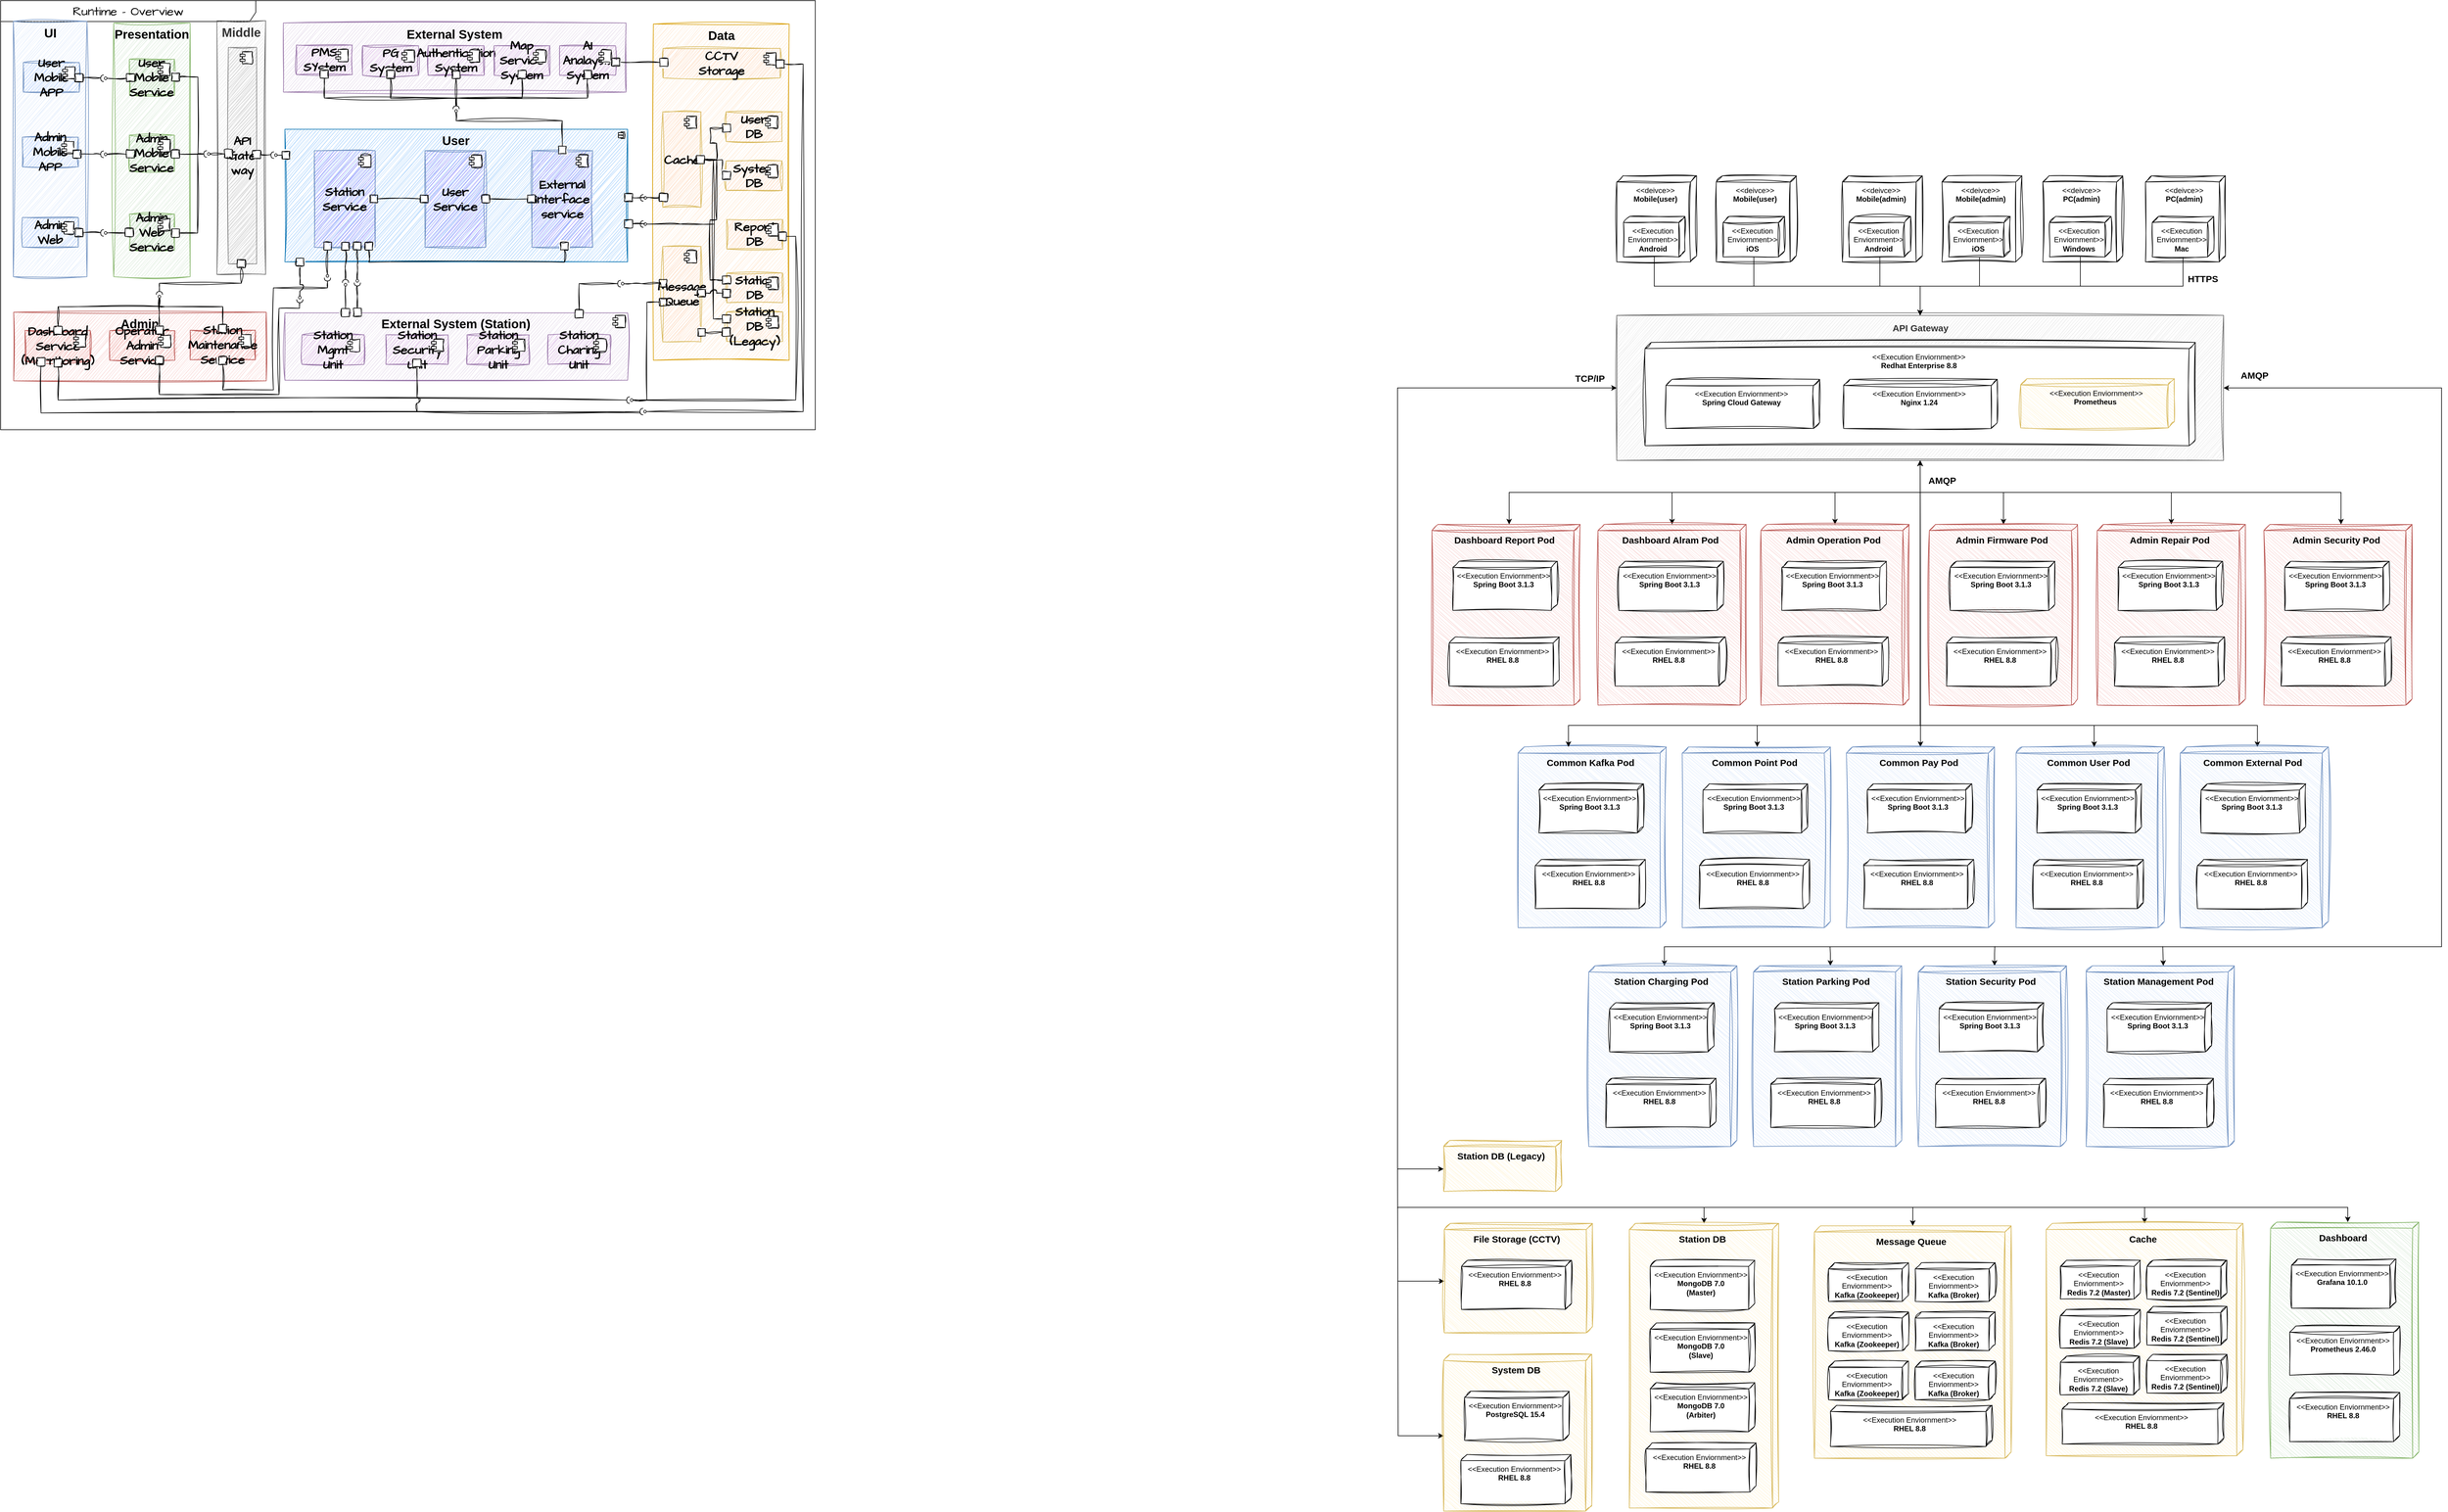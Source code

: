 <mxfile version="21.6.9" type="github">
  <diagram name="페이지-1" id="6E4bIvit00ZMu92hwYLB">
    <mxGraphModel dx="5295" dy="2505" grid="0" gridSize="10" guides="1" tooltips="1" connect="1" arrows="1" fold="1" page="0" pageScale="1" pageWidth="827" pageHeight="1169" math="0" shadow="0">
      <root>
        <mxCell id="0" />
        <mxCell id="1" parent="0" />
        <mxCell id="w2hRqnCiMc417Igxeu0o-221" value="&lt;span style=&quot;font-weight: normal;&quot;&gt;&amp;lt;&amp;lt;deivce&amp;gt;&amp;gt;&lt;/span&gt;&lt;br&gt;Mobile(user)" style="verticalAlign=top;align=center;shape=cube;size=10;direction=south;fontStyle=1;html=1;boundedLbl=1;spacingLeft=5;whiteSpace=wrap;sketch=1;curveFitting=1;jiggle=2;" vertex="1" parent="1">
          <mxGeometry x="1888.5" y="478" width="130" height="140" as="geometry" />
        </mxCell>
        <mxCell id="w2hRqnCiMc417Igxeu0o-222" value="&amp;lt;&amp;lt;Execution Enviornment&amp;gt;&amp;gt;&lt;br&gt;&lt;b&gt;Android&lt;/b&gt;" style="verticalAlign=top;align=center;shape=cube;size=10;direction=south;html=1;boundedLbl=1;spacingLeft=5;whiteSpace=wrap;sketch=1;curveFitting=1;jiggle=2;" vertex="1" parent="w2hRqnCiMc417Igxeu0o-221">
          <mxGeometry width="100" height="66" relative="1" as="geometry">
            <mxPoint x="11" y="66" as="offset" />
          </mxGeometry>
        </mxCell>
        <mxCell id="w2hRqnCiMc417Igxeu0o-223" value="" style="group" vertex="1" connectable="0" parent="1">
          <mxGeometry x="-740" y="193" width="1325" height="698" as="geometry" />
        </mxCell>
        <mxCell id="w2hRqnCiMc417Igxeu0o-1" value="User" style="rounded=0;whiteSpace=wrap;html=1;sketch=1;hachureGap=4;jiggle=2;curveFitting=1;fontFamily=Helvetica;fontSize=20;labelBackgroundColor=none;fillColor=#90C6FC;verticalAlign=top;fontStyle=1;strokeColor=#006EAF;fontColor=default;" vertex="1" parent="w2hRqnCiMc417Igxeu0o-223">
          <mxGeometry x="462.386" y="209.293" width="557.389" height="215.716" as="geometry" />
        </mxCell>
        <mxCell id="w2hRqnCiMc417Igxeu0o-2" value="&lt;b&gt;Station&lt;br&gt;Service&lt;/b&gt;" style="html=1;dropTarget=0;whiteSpace=wrap;sketch=1;hachureGap=4;jiggle=2;curveFitting=1;fontFamily=Architects Daughter;fontSource=https%3A%2F%2Ffonts.googleapis.com%2Fcss%3Ffamily%3DArchitects%2BDaughter;fontSize=20;fillColor=#8B7EFC;strokeColor=#6c8ebf;" vertex="1" parent="w2hRqnCiMc417Igxeu0o-223">
          <mxGeometry x="510.393" y="244.086" width="98.794" height="157.104" as="geometry" />
        </mxCell>
        <mxCell id="w2hRqnCiMc417Igxeu0o-3" value="" style="shape=module;jettyWidth=8;jettyHeight=4;sketch=1;hachureGap=4;jiggle=2;curveFitting=1;fontFamily=Architects Daughter;fontSource=https%3A%2F%2Ffonts.googleapis.com%2Fcss%3Ffamily%3DArchitects%2BDaughter;fontSize=20;" vertex="1" parent="w2hRqnCiMc417Igxeu0o-2">
          <mxGeometry x="1" width="20" height="20" relative="1" as="geometry">
            <mxPoint x="-27" y="7" as="offset" />
          </mxGeometry>
        </mxCell>
        <mxCell id="w2hRqnCiMc417Igxeu0o-4" value="&lt;b style=&quot;border-color: var(--border-color);&quot;&gt;User&lt;br style=&quot;border-color: var(--border-color);&quot;&gt;Service&lt;/b&gt;" style="html=1;dropTarget=0;whiteSpace=wrap;sketch=1;hachureGap=4;jiggle=2;curveFitting=1;fontFamily=Architects Daughter;fontSource=https%3A%2F%2Ffonts.googleapis.com%2Fcss%3Ffamily%3DArchitects%2BDaughter;fontSize=20;fillColor=#8B7EFC;strokeColor=#6c8ebf;" vertex="1" parent="w2hRqnCiMc417Igxeu0o-223">
          <mxGeometry x="690.294" y="244.086" width="98.794" height="157.104" as="geometry" />
        </mxCell>
        <mxCell id="w2hRqnCiMc417Igxeu0o-5" value="" style="shape=module;jettyWidth=8;jettyHeight=4;sketch=1;hachureGap=4;jiggle=2;curveFitting=1;fontFamily=Architects Daughter;fontSource=https%3A%2F%2Ffonts.googleapis.com%2Fcss%3Ffamily%3DArchitects%2BDaughter;fontSize=20;" vertex="1" parent="w2hRqnCiMc417Igxeu0o-4">
          <mxGeometry x="1" width="20" height="20" relative="1" as="geometry">
            <mxPoint x="-27" y="7" as="offset" />
          </mxGeometry>
        </mxCell>
        <mxCell id="w2hRqnCiMc417Igxeu0o-6" value="&lt;b style=&quot;border-color: var(--border-color);&quot;&gt;External&lt;br style=&quot;border-color: var(--border-color);&quot;&gt;Interface&lt;br style=&quot;border-color: var(--border-color);&quot;&gt;service&lt;/b&gt;" style="html=1;dropTarget=0;whiteSpace=wrap;sketch=1;hachureGap=4;jiggle=2;curveFitting=1;fontFamily=Architects Daughter;fontSource=https%3A%2F%2Ffonts.googleapis.com%2Fcss%3Ffamily%3DArchitects%2BDaughter;fontSize=20;fillColor=#8B7EFC;strokeColor=#6c8ebf;" vertex="1" parent="w2hRqnCiMc417Igxeu0o-223">
          <mxGeometry x="864.13" y="244.086" width="98.794" height="157.104" as="geometry" />
        </mxCell>
        <mxCell id="w2hRqnCiMc417Igxeu0o-7" value="" style="shape=module;jettyWidth=8;jettyHeight=4;sketch=1;hachureGap=4;jiggle=2;curveFitting=1;fontFamily=Architects Daughter;fontSource=https%3A%2F%2Ffonts.googleapis.com%2Fcss%3Ffamily%3DArchitects%2BDaughter;fontSize=20;" vertex="1" parent="w2hRqnCiMc417Igxeu0o-6">
          <mxGeometry x="1" width="20" height="20" relative="1" as="geometry">
            <mxPoint x="-27" y="7" as="offset" />
          </mxGeometry>
        </mxCell>
        <mxCell id="w2hRqnCiMc417Igxeu0o-8" value="Runtime - Overview" style="shape=umlFrame;whiteSpace=wrap;html=1;pointerEvents=0;recursiveResize=0;container=0;collapsible=0;width=415;hachureGap=4;fontFamily=Architects Daughter;fontSource=https%3A%2F%2Ffonts.googleapis.com%2Fcss%3Ffamily%3DArchitects%2BDaughter;fontSize=20;movable=1;resizable=1;rotatable=1;deletable=1;editable=1;locked=0;connectable=1;height=34;" vertex="1" parent="w2hRqnCiMc417Igxeu0o-223">
          <mxGeometry width="1325" height="698" as="geometry" />
        </mxCell>
        <mxCell id="w2hRqnCiMc417Igxeu0o-9" value="Data" style="rounded=0;whiteSpace=wrap;html=1;sketch=1;hachureGap=4;jiggle=2;curveFitting=1;fontFamily=Helvetica;fontSize=20;labelBackgroundColor=none;fillColor=#ffe6cc;verticalAlign=top;fontStyle=1;strokeColor=#d79b00;fontColor=default;" vertex="1" parent="w2hRqnCiMc417Igxeu0o-223">
          <mxGeometry x="1061.718" y="38.005" width="220.833" height="547.052" as="geometry" />
        </mxCell>
        <mxCell id="w2hRqnCiMc417Igxeu0o-10" value="Message&lt;br&gt;Queue" style="html=1;dropTarget=0;whiteSpace=wrap;sketch=1;hachureGap=4;jiggle=2;curveFitting=1;fontFamily=Architects Daughter;fontSource=https%3A%2F%2Ffonts.googleapis.com%2Fcss%3Ffamily%3DArchitects%2BDaughter;fontSize=20;fillColor=#FDDAC3;strokeColor=#d6b656;fontStyle=1" vertex="1" parent="w2hRqnCiMc417Igxeu0o-223">
          <mxGeometry x="1076.878" y="399.851" width="62.157" height="155.23" as="geometry" />
        </mxCell>
        <mxCell id="w2hRqnCiMc417Igxeu0o-11" value="" style="shape=module;jettyWidth=8;jettyHeight=4;sketch=1;hachureGap=4;jiggle=2;curveFitting=1;fontFamily=Architects Daughter;fontSource=https%3A%2F%2Ffonts.googleapis.com%2Fcss%3Ffamily%3DArchitects%2BDaughter;fontSize=20;fontStyle=1" vertex="1" parent="w2hRqnCiMc417Igxeu0o-10">
          <mxGeometry x="1" width="20" height="20" relative="1" as="geometry">
            <mxPoint x="-27" y="7" as="offset" />
          </mxGeometry>
        </mxCell>
        <mxCell id="w2hRqnCiMc417Igxeu0o-12" value="Admin" style="rounded=0;whiteSpace=wrap;html=1;sketch=1;hachureGap=4;jiggle=2;curveFitting=1;fontFamily=Helvetica;fontSize=20;labelBackgroundColor=none;fillColor=#f8cecc;verticalAlign=top;fontStyle=1;strokeColor=#b85450;fontColor=default;" vertex="1" parent="w2hRqnCiMc417Igxeu0o-223">
          <mxGeometry x="21.224" y="506.906" width="410.841" height="111.605" as="geometry" />
        </mxCell>
        <mxCell id="w2hRqnCiMc417Igxeu0o-13" value="&lt;p style=&quot;margin: 6px 0px 0px; text-align: center; font-size: 20px;&quot;&gt;&lt;b style=&quot;font-size: 20px;&quot;&gt;External System (Station)&lt;/b&gt;&lt;br style=&quot;font-size: 20px;&quot;&gt;&lt;/p&gt;" style="align=left;overflow=fill;html=1;dropTarget=0;whiteSpace=wrap;sketch=1;hachureGap=4;jiggle=2;curveFitting=1;fontFamily=Helvetica;fontSize=20;fillColor=#e1d5e7;strokeColor=#9673a6;" vertex="1" parent="w2hRqnCiMc417Igxeu0o-223">
          <mxGeometry x="462.386" y="507.977" width="557.389" height="109.464" as="geometry" />
        </mxCell>
        <mxCell id="w2hRqnCiMc417Igxeu0o-14" value="" style="shape=component;jettyWidth=8;jettyHeight=4;sketch=1;hachureGap=4;jiggle=2;curveFitting=1;fontFamily=Architects Daughter;fontSource=https%3A%2F%2Ffonts.googleapis.com%2Fcss%3Ffamily%3DArchitects%2BDaughter;fontSize=16;fontColor=default;" vertex="1" parent="w2hRqnCiMc417Igxeu0o-13">
          <mxGeometry x="1" width="20" height="20" relative="1" as="geometry">
            <mxPoint x="-24" y="4" as="offset" />
          </mxGeometry>
        </mxCell>
        <mxCell id="w2hRqnCiMc417Igxeu0o-15" value="UI" style="rounded=0;whiteSpace=wrap;html=1;sketch=1;hachureGap=4;jiggle=2;curveFitting=1;fontFamily=Helvetica;fontSize=20;labelBackgroundColor=none;fillColor=#dae8fc;verticalAlign=top;fontStyle=1;strokeColor=#6c8ebf;fontColor=default;" vertex="1" parent="w2hRqnCiMc417Igxeu0o-223">
          <mxGeometry x="20.719" y="33.722" width="119.765" height="415.374" as="geometry" />
        </mxCell>
        <mxCell id="w2hRqnCiMc417Igxeu0o-16" value="Presentation" style="rounded=0;whiteSpace=wrap;html=1;sketch=1;hachureGap=4;jiggle=2;curveFitting=1;fontFamily=Helvetica;fontSize=20;labelBackgroundColor=none;fillColor=#d5e8d4;verticalAlign=top;fontStyle=1;strokeColor=#82b366;" vertex="1" parent="w2hRqnCiMc417Igxeu0o-223">
          <mxGeometry x="183.944" y="36.399" width="124.314" height="412.698" as="geometry" />
        </mxCell>
        <mxCell id="w2hRqnCiMc417Igxeu0o-17" value="External System" style="rounded=0;whiteSpace=wrap;html=1;sketch=1;hachureGap=4;jiggle=2;curveFitting=1;fontFamily=Helvetica;fontSize=20;labelBackgroundColor=none;fillColor=#e1d5e7;verticalAlign=top;fontStyle=1;strokeColor=#9673a6;fontColor=default;" vertex="1" parent="w2hRqnCiMc417Igxeu0o-223">
          <mxGeometry x="459.859" y="36.399" width="557.389" height="112.408" as="geometry" />
        </mxCell>
        <mxCell id="w2hRqnCiMc417Igxeu0o-22" value="" style="shape=providedRequiredInterface;html=1;verticalLabelPosition=bottom;sketch=0;hachureGap=4;jiggle=2;curveFitting=1;fontFamily=Architects Daughter;fontSource=https%3A%2F%2Ffonts.googleapis.com%2Fcss%3Ffamily%3DArchitects%2BDaughter;fontSize=16;fontColor=default;direction=north;" vertex="1" parent="w2hRqnCiMc417Igxeu0o-223">
          <mxGeometry x="253.175" y="473.184" width="10.107" height="10.706" as="geometry" />
        </mxCell>
        <mxCell id="w2hRqnCiMc417Igxeu0o-24" value="" style="shape=providedRequiredInterface;html=1;verticalLabelPosition=bottom;sketch=0;hachureGap=4;jiggle=2;curveFitting=1;fontFamily=Architects Daughter;fontSource=https%3A%2F%2Ffonts.googleapis.com%2Fcss%3Ffamily%3DArchitects%2BDaughter;fontSize=16;fontColor=default;direction=west;" vertex="1" parent="w2hRqnCiMc417Igxeu0o-223">
          <mxGeometry x="162.719" y="244.621" width="10.107" height="10.706" as="geometry" />
        </mxCell>
        <mxCell id="w2hRqnCiMc417Igxeu0o-25" value="" style="group;fontStyle=1" vertex="1" connectable="0" parent="w2hRqnCiMc417Igxeu0o-223">
          <mxGeometry x="588.72" y="73.333" width="90.961" height="54.063" as="geometry" />
        </mxCell>
        <mxCell id="w2hRqnCiMc417Igxeu0o-26" value="PG&lt;br&gt;System" style="html=1;dropTarget=0;whiteSpace=wrap;sketch=1;hachureGap=4;jiggle=2;curveFitting=1;fontFamily=Architects Daughter;fontSource=https%3A%2F%2Ffonts.googleapis.com%2Fcss%3Ffamily%3DArchitects%2BDaughter;fontSize=20;fillColor=#DCB2E7;strokeColor=#9673a6;fontStyle=1" vertex="1" parent="w2hRqnCiMc417Igxeu0o-25">
          <mxGeometry width="90.961" height="48.175" as="geometry" />
        </mxCell>
        <mxCell id="w2hRqnCiMc417Igxeu0o-27" value="" style="shape=module;jettyWidth=8;jettyHeight=4;sketch=1;hachureGap=4;jiggle=2;curveFitting=1;fontFamily=Architects Daughter;fontSource=https%3A%2F%2Ffonts.googleapis.com%2Fcss%3Ffamily%3DArchitects%2BDaughter;fontSize=20;" vertex="1" parent="w2hRqnCiMc417Igxeu0o-26">
          <mxGeometry x="1" width="20" height="20" relative="1" as="geometry">
            <mxPoint x="-27" y="7" as="offset" />
          </mxGeometry>
        </mxCell>
        <mxCell id="w2hRqnCiMc417Igxeu0o-28" value="" style="whiteSpace=wrap;html=1;aspect=fixed;sketch=1;hachureGap=4;jiggle=2;curveFitting=1;fontFamily=Architects Daughter;fontSource=https%3A%2F%2Ffonts.googleapis.com%2Fcss%3Ffamily%3DArchitects%2BDaughter;fontSize=20;" vertex="1" parent="w2hRqnCiMc417Igxeu0o-25">
          <mxGeometry x="38.911" y="40.146" width="13.139" height="13.139" as="geometry" />
        </mxCell>
        <mxCell id="w2hRqnCiMc417Igxeu0o-29" value="" style="group;fontStyle=1" vertex="1" connectable="0" parent="w2hRqnCiMc417Igxeu0o-223">
          <mxGeometry x="695.347" y="73.333" width="90.961" height="54.063" as="geometry" />
        </mxCell>
        <mxCell id="w2hRqnCiMc417Igxeu0o-30" value="Authentication&lt;br&gt;System" style="html=1;dropTarget=0;whiteSpace=wrap;sketch=1;hachureGap=4;jiggle=2;curveFitting=1;fontFamily=Architects Daughter;fontSource=https%3A%2F%2Ffonts.googleapis.com%2Fcss%3Ffamily%3DArchitects%2BDaughter;fontSize=20;fillColor=#DCB2E7;strokeColor=#9673a6;fontStyle=1" vertex="1" parent="w2hRqnCiMc417Igxeu0o-29">
          <mxGeometry width="90.961" height="48.175" as="geometry" />
        </mxCell>
        <mxCell id="w2hRqnCiMc417Igxeu0o-31" value="" style="shape=module;jettyWidth=8;jettyHeight=4;sketch=1;hachureGap=4;jiggle=2;curveFitting=1;fontFamily=Architects Daughter;fontSource=https%3A%2F%2Ffonts.googleapis.com%2Fcss%3Ffamily%3DArchitects%2BDaughter;fontSize=20;" vertex="1" parent="w2hRqnCiMc417Igxeu0o-30">
          <mxGeometry x="1" width="20" height="20" relative="1" as="geometry">
            <mxPoint x="-27" y="7" as="offset" />
          </mxGeometry>
        </mxCell>
        <mxCell id="w2hRqnCiMc417Igxeu0o-32" value="" style="whiteSpace=wrap;html=1;aspect=fixed;sketch=1;hachureGap=4;jiggle=2;curveFitting=1;fontFamily=Architects Daughter;fontSource=https%3A%2F%2Ffonts.googleapis.com%2Fcss%3Ffamily%3DArchitects%2BDaughter;fontSize=20;" vertex="1" parent="w2hRqnCiMc417Igxeu0o-29">
          <mxGeometry x="38.911" y="40.146" width="13.139" height="13.139" as="geometry" />
        </mxCell>
        <mxCell id="w2hRqnCiMc417Igxeu0o-33" value="" style="group;fontStyle=1" vertex="1" connectable="0" parent="w2hRqnCiMc417Igxeu0o-223">
          <mxGeometry x="802.479" y="73.333" width="90.961" height="54.063" as="geometry" />
        </mxCell>
        <mxCell id="w2hRqnCiMc417Igxeu0o-34" value="&lt;b&gt;Map Service&lt;br&gt;System&lt;/b&gt;" style="html=1;dropTarget=0;whiteSpace=wrap;sketch=1;hachureGap=4;jiggle=2;curveFitting=1;fontFamily=Architects Daughter;fontSource=https%3A%2F%2Ffonts.googleapis.com%2Fcss%3Ffamily%3DArchitects%2BDaughter;fontSize=20;fillColor=#DCB2E7;strokeColor=#9673a6;" vertex="1" parent="w2hRqnCiMc417Igxeu0o-33">
          <mxGeometry width="90.961" height="48.175" as="geometry" />
        </mxCell>
        <mxCell id="w2hRqnCiMc417Igxeu0o-35" value="" style="shape=module;jettyWidth=8;jettyHeight=4;sketch=1;hachureGap=4;jiggle=2;curveFitting=1;fontFamily=Architects Daughter;fontSource=https%3A%2F%2Ffonts.googleapis.com%2Fcss%3Ffamily%3DArchitects%2BDaughter;fontSize=20;" vertex="1" parent="w2hRqnCiMc417Igxeu0o-34">
          <mxGeometry x="1" width="20" height="20" relative="1" as="geometry">
            <mxPoint x="-27" y="7" as="offset" />
          </mxGeometry>
        </mxCell>
        <mxCell id="w2hRqnCiMc417Igxeu0o-36" value="" style="whiteSpace=wrap;html=1;aspect=fixed;sketch=1;hachureGap=4;jiggle=2;curveFitting=1;fontFamily=Architects Daughter;fontSource=https%3A%2F%2Ffonts.googleapis.com%2Fcss%3Ffamily%3DArchitects%2BDaughter;fontSize=20;" vertex="1" parent="w2hRqnCiMc417Igxeu0o-33">
          <mxGeometry x="38.911" y="40.146" width="13.139" height="13.139" as="geometry" />
        </mxCell>
        <mxCell id="w2hRqnCiMc417Igxeu0o-37" value="" style="group;fontStyle=1" vertex="1" connectable="0" parent="w2hRqnCiMc417Igxeu0o-223">
          <mxGeometry x="909.106" y="73.333" width="90.961" height="54.063" as="geometry" />
        </mxCell>
        <mxCell id="w2hRqnCiMc417Igxeu0o-38" value="&lt;b&gt;AI Analaysis&lt;br&gt;System&lt;/b&gt;" style="html=1;dropTarget=0;whiteSpace=wrap;sketch=1;hachureGap=4;jiggle=2;curveFitting=1;fontFamily=Architects Daughter;fontSource=https%3A%2F%2Ffonts.googleapis.com%2Fcss%3Ffamily%3DArchitects%2BDaughter;fontSize=20;fillColor=#DCB2E7;strokeColor=#9673a6;" vertex="1" parent="w2hRqnCiMc417Igxeu0o-37">
          <mxGeometry width="90.961" height="48.175" as="geometry" />
        </mxCell>
        <mxCell id="w2hRqnCiMc417Igxeu0o-39" value="" style="shape=module;jettyWidth=8;jettyHeight=4;sketch=1;hachureGap=4;jiggle=2;curveFitting=1;fontFamily=Architects Daughter;fontSource=https%3A%2F%2Ffonts.googleapis.com%2Fcss%3Ffamily%3DArchitects%2BDaughter;fontSize=20;" vertex="1" parent="w2hRqnCiMc417Igxeu0o-38">
          <mxGeometry x="1" width="20" height="20" relative="1" as="geometry">
            <mxPoint x="-27" y="7" as="offset" />
          </mxGeometry>
        </mxCell>
        <mxCell id="w2hRqnCiMc417Igxeu0o-40" value="" style="whiteSpace=wrap;html=1;aspect=fixed;sketch=1;hachureGap=4;jiggle=2;curveFitting=1;fontFamily=Architects Daughter;fontSource=https%3A%2F%2Ffonts.googleapis.com%2Fcss%3Ffamily%3DArchitects%2BDaughter;fontSize=20;" vertex="1" parent="w2hRqnCiMc417Igxeu0o-37">
          <mxGeometry x="38.911" y="40.146" width="13.139" height="13.139" as="geometry" />
        </mxCell>
        <mxCell id="w2hRqnCiMc417Igxeu0o-41" value="" style="group;fontStyle=1" vertex="1" connectable="0" parent="w2hRqnCiMc417Igxeu0o-223">
          <mxGeometry x="471.482" y="69.586" width="90.961" height="54.063" as="geometry" />
        </mxCell>
        <mxCell id="w2hRqnCiMc417Igxeu0o-42" value="&lt;b&gt;PMS&lt;br&gt;SYstem&lt;/b&gt;" style="html=1;dropTarget=0;whiteSpace=wrap;sketch=1;hachureGap=4;jiggle=2;curveFitting=1;fontFamily=Architects Daughter;fontSource=https%3A%2F%2Ffonts.googleapis.com%2Fcss%3Ffamily%3DArchitects%2BDaughter;fontSize=20;fillColor=#DCB2E7;strokeColor=#9673a6;" vertex="1" parent="w2hRqnCiMc417Igxeu0o-41">
          <mxGeometry x="9.601" y="2.676" width="90.961" height="48.175" as="geometry" />
        </mxCell>
        <mxCell id="w2hRqnCiMc417Igxeu0o-43" value="" style="shape=module;jettyWidth=8;jettyHeight=4;sketch=1;hachureGap=4;jiggle=2;curveFitting=1;fontFamily=Architects Daughter;fontSource=https%3A%2F%2Ffonts.googleapis.com%2Fcss%3Ffamily%3DArchitects%2BDaughter;fontSize=20;" vertex="1" parent="w2hRqnCiMc417Igxeu0o-42">
          <mxGeometry x="1" width="20" height="20" relative="1" as="geometry">
            <mxPoint x="-27" y="7" as="offset" />
          </mxGeometry>
        </mxCell>
        <mxCell id="w2hRqnCiMc417Igxeu0o-44" value="" style="whiteSpace=wrap;html=1;aspect=fixed;sketch=1;hachureGap=4;jiggle=2;curveFitting=1;fontFamily=Architects Daughter;fontSource=https%3A%2F%2Ffonts.googleapis.com%2Fcss%3Ffamily%3DArchitects%2BDaughter;fontSize=20;" vertex="1" parent="w2hRqnCiMc417Igxeu0o-41">
          <mxGeometry x="48.513" y="43.357" width="13.139" height="13.139" as="geometry" />
        </mxCell>
        <mxCell id="w2hRqnCiMc417Igxeu0o-45" value="Station Parking&lt;br&gt;Unit" style="html=1;dropTarget=0;whiteSpace=wrap;sketch=1;hachureGap=4;jiggle=2;curveFitting=1;fontFamily=Architects Daughter;fontSource=https%3A%2F%2Ffonts.googleapis.com%2Fcss%3Ffamily%3DArchitects%2BDaughter;fontSize=20;fillColor=#DCB2E7;strokeColor=#9673a6;fontStyle=1" vertex="1" parent="w2hRqnCiMc417Igxeu0o-223">
          <mxGeometry x="758.514" y="543.573" width="101.068" height="48.175" as="geometry" />
        </mxCell>
        <mxCell id="w2hRqnCiMc417Igxeu0o-46" value="" style="shape=module;jettyWidth=8;jettyHeight=4;sketch=1;hachureGap=4;jiggle=2;curveFitting=1;fontFamily=Architects Daughter;fontSource=https%3A%2F%2Ffonts.googleapis.com%2Fcss%3Ffamily%3DArchitects%2BDaughter;fontSize=20;fontStyle=1" vertex="1" parent="w2hRqnCiMc417Igxeu0o-45">
          <mxGeometry x="1" width="20" height="20" relative="1" as="geometry">
            <mxPoint x="-27" y="7" as="offset" />
          </mxGeometry>
        </mxCell>
        <mxCell id="w2hRqnCiMc417Igxeu0o-47" value="Station Charing&lt;br&gt;Unit" style="html=1;dropTarget=0;whiteSpace=wrap;sketch=1;hachureGap=4;jiggle=2;curveFitting=1;fontFamily=Architects Daughter;fontSource=https%3A%2F%2Ffonts.googleapis.com%2Fcss%3Ffamily%3DArchitects%2BDaughter;fontSize=20;fillColor=#DCB2E7;strokeColor=#9673a6;fontStyle=1" vertex="1" parent="w2hRqnCiMc417Igxeu0o-223">
          <mxGeometry x="890.408" y="543.573" width="101.068" height="48.175" as="geometry" />
        </mxCell>
        <mxCell id="w2hRqnCiMc417Igxeu0o-48" value="" style="shape=module;jettyWidth=8;jettyHeight=4;sketch=1;hachureGap=4;jiggle=2;curveFitting=1;fontFamily=Architects Daughter;fontSource=https%3A%2F%2Ffonts.googleapis.com%2Fcss%3Ffamily%3DArchitects%2BDaughter;fontSize=20;fontStyle=1" vertex="1" parent="w2hRqnCiMc417Igxeu0o-47">
          <mxGeometry x="1" width="20" height="20" relative="1" as="geometry">
            <mxPoint x="-27" y="7" as="offset" />
          </mxGeometry>
        </mxCell>
        <mxCell id="w2hRqnCiMc417Igxeu0o-49" value="Station Security&lt;br&gt;Unit" style="html=1;dropTarget=0;whiteSpace=wrap;sketch=1;hachureGap=4;jiggle=2;curveFitting=1;fontFamily=Architects Daughter;fontSource=https%3A%2F%2Ffonts.googleapis.com%2Fcss%3Ffamily%3DArchitects%2BDaughter;fontSize=20;fillColor=#DCB2E7;strokeColor=#9673a6;fontStyle=1" vertex="1" parent="w2hRqnCiMc417Igxeu0o-223">
          <mxGeometry x="626.621" y="543.573" width="101.068" height="48.175" as="geometry" />
        </mxCell>
        <mxCell id="w2hRqnCiMc417Igxeu0o-50" value="" style="shape=module;jettyWidth=8;jettyHeight=4;sketch=1;hachureGap=4;jiggle=2;curveFitting=1;fontFamily=Architects Daughter;fontSource=https%3A%2F%2Ffonts.googleapis.com%2Fcss%3Ffamily%3DArchitects%2BDaughter;fontSize=20;fontStyle=1" vertex="1" parent="w2hRqnCiMc417Igxeu0o-49">
          <mxGeometry x="1" width="20" height="20" relative="1" as="geometry">
            <mxPoint x="-27" y="7" as="offset" />
          </mxGeometry>
        </mxCell>
        <mxCell id="w2hRqnCiMc417Igxeu0o-51" value="Station Mgmt&lt;br&gt;Unit" style="html=1;dropTarget=0;whiteSpace=wrap;sketch=1;hachureGap=4;jiggle=2;curveFitting=1;fontFamily=Architects Daughter;fontSource=https%3A%2F%2Ffonts.googleapis.com%2Fcss%3Ffamily%3DArchitects%2BDaughter;fontSize=20;fillColor=#DCB2E7;strokeColor=#9673a6;fontStyle=1" vertex="1" parent="w2hRqnCiMc417Igxeu0o-223">
          <mxGeometry x="490.179" y="543.573" width="101.068" height="48.175" as="geometry" />
        </mxCell>
        <mxCell id="w2hRqnCiMc417Igxeu0o-52" value="" style="shape=module;jettyWidth=8;jettyHeight=4;sketch=1;hachureGap=4;jiggle=2;curveFitting=1;fontFamily=Architects Daughter;fontSource=https%3A%2F%2Ffonts.googleapis.com%2Fcss%3Ffamily%3DArchitects%2BDaughter;fontSize=20;fontStyle=1" vertex="1" parent="w2hRqnCiMc417Igxeu0o-51">
          <mxGeometry x="1" width="20" height="20" relative="1" as="geometry">
            <mxPoint x="-27" y="7" as="offset" />
          </mxGeometry>
        </mxCell>
        <mxCell id="w2hRqnCiMc417Igxeu0o-54" value="" style="whiteSpace=wrap;html=1;aspect=fixed;sketch=1;hachureGap=4;jiggle=2;curveFitting=1;fontFamily=Architects Daughter;fontSource=https%3A%2F%2Ffonts.googleapis.com%2Fcss%3Ffamily%3DArchitects%2BDaughter;fontSize=20;" vertex="1" parent="w2hRqnCiMc417Igxeu0o-223">
          <mxGeometry x="573.559" y="500.483" width="13.139" height="13.139" as="geometry" />
        </mxCell>
        <mxCell id="w2hRqnCiMc417Igxeu0o-55" value="" style="group" vertex="1" connectable="0" parent="w2hRqnCiMc417Igxeu0o-223">
          <mxGeometry x="1071.32" y="180.923" width="96.52" height="196.982" as="geometry" />
        </mxCell>
        <mxCell id="w2hRqnCiMc417Igxeu0o-56" value="Cache" style="html=1;dropTarget=0;whiteSpace=wrap;sketch=1;hachureGap=4;jiggle=2;curveFitting=1;fontFamily=Architects Daughter;fontSource=https%3A%2F%2Ffonts.googleapis.com%2Fcss%3Ffamily%3DArchitects%2BDaughter;fontSize=20;fillColor=#FDDAC3;strokeColor=#d6b656;fontStyle=1" vertex="1" parent="w2hRqnCiMc417Igxeu0o-55">
          <mxGeometry x="5.559" width="62.157" height="155.23" as="geometry" />
        </mxCell>
        <mxCell id="w2hRqnCiMc417Igxeu0o-57" value="" style="shape=module;jettyWidth=8;jettyHeight=4;sketch=1;hachureGap=4;jiggle=2;curveFitting=1;fontFamily=Architects Daughter;fontSource=https%3A%2F%2Ffonts.googleapis.com%2Fcss%3Ffamily%3DArchitects%2BDaughter;fontSize=20;fontStyle=1" vertex="1" parent="w2hRqnCiMc417Igxeu0o-56">
          <mxGeometry x="1" width="20" height="20" relative="1" as="geometry">
            <mxPoint x="-27" y="7" as="offset" />
          </mxGeometry>
        </mxCell>
        <mxCell id="w2hRqnCiMc417Igxeu0o-58" value="" style="whiteSpace=wrap;html=1;aspect=fixed;sketch=1;hachureGap=4;jiggle=2;curveFitting=1;fontFamily=Architects Daughter;fontSource=https%3A%2F%2Ffonts.googleapis.com%2Fcss%3Ffamily%3DArchitects%2BDaughter;fontSize=20;fontStyle=1" vertex="1" parent="w2hRqnCiMc417Igxeu0o-55">
          <mxGeometry x="60.135" y="71.192" width="13.139" height="13.139" as="geometry" />
        </mxCell>
        <mxCell id="w2hRqnCiMc417Igxeu0o-59" value="" style="whiteSpace=wrap;html=1;aspect=fixed;sketch=1;hachureGap=4;jiggle=2;curveFitting=1;fontFamily=Architects Daughter;fontSource=https%3A%2F%2Ffonts.googleapis.com%2Fcss%3Ffamily%3DArchitects%2BDaughter;fontSize=20;fontStyle=1" vertex="1" parent="w2hRqnCiMc417Igxeu0o-55">
          <mxGeometry y="132.748" width="13.139" height="13.139" as="geometry" />
        </mxCell>
        <mxCell id="w2hRqnCiMc417Igxeu0o-60" value="&lt;b style=&quot;border-color: var(--border-color);&quot;&gt;User&lt;br style=&quot;border-color: var(--border-color);&quot;&gt;Mobile&lt;br style=&quot;border-color: var(--border-color);&quot;&gt;Service&lt;/b&gt;" style="html=1;dropTarget=0;whiteSpace=wrap;sketch=1;hachureGap=4;jiggle=2;curveFitting=1;fontFamily=Architects Daughter;fontSource=https%3A%2F%2Ffonts.googleapis.com%2Fcss%3Ffamily%3DArchitects%2BDaughter;fontSize=20;fillColor=#A7CF9F;strokeColor=#82b366;" vertex="1" parent="w2hRqnCiMc417Igxeu0o-223">
          <mxGeometry x="209.463" y="95.279" width="73.274" height="58.88" as="geometry" />
        </mxCell>
        <mxCell id="w2hRqnCiMc417Igxeu0o-61" value="" style="shape=module;jettyWidth=8;jettyHeight=4;sketch=1;hachureGap=4;jiggle=2;curveFitting=1;fontFamily=Architects Daughter;fontSource=https%3A%2F%2Ffonts.googleapis.com%2Fcss%3Ffamily%3DArchitects%2BDaughter;fontSize=20;" vertex="1" parent="w2hRqnCiMc417Igxeu0o-60">
          <mxGeometry x="1" width="20" height="20" relative="1" as="geometry">
            <mxPoint x="-27" y="7" as="offset" />
          </mxGeometry>
        </mxCell>
        <mxCell id="w2hRqnCiMc417Igxeu0o-62" value="&lt;b style=&quot;border-color: var(--border-color);&quot;&gt;Admin&lt;br style=&quot;border-color: var(--border-color);&quot;&gt;Mobile&lt;br style=&quot;border-color: var(--border-color);&quot;&gt;Service&lt;/b&gt;" style="html=1;dropTarget=0;whiteSpace=wrap;sketch=1;hachureGap=4;jiggle=2;curveFitting=1;fontFamily=Architects Daughter;fontSource=https%3A%2F%2Ffonts.googleapis.com%2Fcss%3Ffamily%3DArchitects%2BDaughter;fontSize=20;fillColor=#A7CF9F;strokeColor=#82b366;" vertex="1" parent="w2hRqnCiMc417Igxeu0o-223">
          <mxGeometry x="209.463" y="218.928" width="73.274" height="58.88" as="geometry" />
        </mxCell>
        <mxCell id="w2hRqnCiMc417Igxeu0o-63" value="" style="shape=module;jettyWidth=8;jettyHeight=4;sketch=1;hachureGap=4;jiggle=2;curveFitting=1;fontFamily=Architects Daughter;fontSource=https%3A%2F%2Ffonts.googleapis.com%2Fcss%3Ffamily%3DArchitects%2BDaughter;fontSize=20;" vertex="1" parent="w2hRqnCiMc417Igxeu0o-62">
          <mxGeometry x="1" width="20" height="20" relative="1" as="geometry">
            <mxPoint x="-27" y="7" as="offset" />
          </mxGeometry>
        </mxCell>
        <mxCell id="w2hRqnCiMc417Igxeu0o-64" value="" style="whiteSpace=wrap;html=1;aspect=fixed;sketch=1;hachureGap=4;jiggle=2;curveFitting=1;fontFamily=Architects Daughter;fontSource=https%3A%2F%2Ffonts.googleapis.com%2Fcss%3Ffamily%3DArchitects%2BDaughter;fontSize=20;" vertex="1" parent="w2hRqnCiMc417Igxeu0o-223">
          <mxGeometry x="204.677" y="118.842" width="13.123" height="13.123" as="geometry" />
        </mxCell>
        <mxCell id="w2hRqnCiMc417Igxeu0o-66" value="" style="whiteSpace=wrap;html=1;aspect=fixed;sketch=1;hachureGap=4;jiggle=2;curveFitting=1;fontFamily=Architects Daughter;fontSource=https%3A%2F%2Ffonts.googleapis.com%2Fcss%3Ffamily%3DArchitects%2BDaughter;fontSize=20;" vertex="1" parent="w2hRqnCiMc417Igxeu0o-223">
          <mxGeometry x="277.937" y="117.761" width="13.139" height="13.139" as="geometry" />
        </mxCell>
        <mxCell id="w2hRqnCiMc417Igxeu0o-68" value="" style="whiteSpace=wrap;html=1;aspect=fixed;sketch=1;hachureGap=4;jiggle=2;curveFitting=1;fontFamily=Architects Daughter;fontSource=https%3A%2F%2Ffonts.googleapis.com%2Fcss%3Ffamily%3DArchitects%2BDaughter;fontSize=20;" vertex="1" parent="w2hRqnCiMc417Igxeu0o-223">
          <mxGeometry x="277.937" y="243.015" width="13.139" height="13.139" as="geometry" />
        </mxCell>
        <mxCell id="w2hRqnCiMc417Igxeu0o-69" value="" style="whiteSpace=wrap;html=1;aspect=fixed;sketch=1;hachureGap=4;jiggle=2;curveFitting=1;fontFamily=Architects Daughter;fontSource=https%3A%2F%2Ffonts.googleapis.com%2Fcss%3Ffamily%3DArchitects%2BDaughter;fontSize=20;" vertex="1" parent="w2hRqnCiMc417Igxeu0o-223">
          <mxGeometry x="204.662" y="242.748" width="13.139" height="13.139" as="geometry" />
        </mxCell>
        <mxCell id="w2hRqnCiMc417Igxeu0o-23" style="edgeStyle=orthogonalEdgeStyle;shape=connector;rounded=0;sketch=1;hachureGap=4;jiggle=2;curveFitting=1;jumpStyle=arc;jumpSize=10;orthogonalLoop=1;jettySize=auto;html=1;exitX=0;exitY=0.5;exitDx=0;exitDy=0;exitPerimeter=0;entryX=0;entryY=0.5;entryDx=0;entryDy=0;labelBackgroundColor=default;strokeColor=default;fontFamily=Architects Daughter;fontSource=https%3A%2F%2Ffonts.googleapis.com%2Fcss%3Ffamily%3DArchitects%2BDaughter;fontSize=16;fontColor=default;endArrow=none;endFill=0;" edge="1" parent="w2hRqnCiMc417Igxeu0o-223" source="w2hRqnCiMc417Igxeu0o-24" target="w2hRqnCiMc417Igxeu0o-69">
          <mxGeometry relative="1" as="geometry" />
        </mxCell>
        <mxCell id="w2hRqnCiMc417Igxeu0o-71" value="" style="whiteSpace=wrap;html=1;aspect=fixed;sketch=1;hachureGap=4;jiggle=2;curveFitting=1;fontFamily=Architects Daughter;fontSource=https%3A%2F%2Ffonts.googleapis.com%2Fcss%3Ffamily%3DArchitects%2BDaughter;fontSize=20;" vertex="1" parent="w2hRqnCiMc417Igxeu0o-223">
          <mxGeometry x="934.371" y="503.16" width="13.139" height="13.139" as="geometry" />
        </mxCell>
        <mxCell id="w2hRqnCiMc417Igxeu0o-72" value="" style="group" vertex="1" connectable="0" parent="w2hRqnCiMc417Igxeu0o-223">
          <mxGeometry x="35.374" y="352.747" width="98.541" height="48.175" as="geometry" />
        </mxCell>
        <mxCell id="w2hRqnCiMc417Igxeu0o-73" value="&lt;b&gt;Admin&lt;br&gt;Web&lt;/b&gt;" style="html=1;dropTarget=0;whiteSpace=wrap;sketch=1;hachureGap=4;jiggle=2;curveFitting=1;fontFamily=Architects Daughter;fontSource=https%3A%2F%2Ffonts.googleapis.com%2Fcss%3Ffamily%3DArchitects%2BDaughter;fontSize=20;fillColor=#ABC9FC;strokeColor=#6c8ebf;" vertex="1" parent="w2hRqnCiMc417Igxeu0o-72">
          <mxGeometry width="90.961" height="48.175" as="geometry" />
        </mxCell>
        <mxCell id="w2hRqnCiMc417Igxeu0o-74" value="" style="shape=module;jettyWidth=8;jettyHeight=4;sketch=1;hachureGap=4;jiggle=2;curveFitting=1;fontFamily=Architects Daughter;fontSource=https%3A%2F%2Ffonts.googleapis.com%2Fcss%3Ffamily%3DArchitects%2BDaughter;fontSize=20;" vertex="1" parent="w2hRqnCiMc417Igxeu0o-73">
          <mxGeometry x="1" width="20" height="20" relative="1" as="geometry">
            <mxPoint x="-27" y="7" as="offset" />
          </mxGeometry>
        </mxCell>
        <mxCell id="w2hRqnCiMc417Igxeu0o-75" value="" style="whiteSpace=wrap;html=1;aspect=fixed;sketch=1;hachureGap=4;jiggle=2;curveFitting=1;fontFamily=Architects Daughter;fontSource=https%3A%2F%2Ffonts.googleapis.com%2Fcss%3Ffamily%3DArchitects%2BDaughter;fontSize=20;" vertex="1" parent="w2hRqnCiMc417Igxeu0o-72">
          <mxGeometry x="85.402" y="18.199" width="13.139" height="13.139" as="geometry" />
        </mxCell>
        <mxCell id="w2hRqnCiMc417Igxeu0o-76" value="" style="group" vertex="1" connectable="0" parent="w2hRqnCiMc417Igxeu0o-223">
          <mxGeometry x="35.374" y="222.14" width="95.509" height="48.175" as="geometry" />
        </mxCell>
        <mxCell id="w2hRqnCiMc417Igxeu0o-77" value="&lt;b&gt;Admin&lt;br&gt;Mobile APP&lt;/b&gt;" style="html=1;dropTarget=0;whiteSpace=wrap;sketch=1;hachureGap=4;jiggle=2;curveFitting=1;fontFamily=Architects Daughter;fontSource=https%3A%2F%2Ffonts.googleapis.com%2Fcss%3Ffamily%3DArchitects%2BDaughter;fontSize=20;fillColor=#ABC9FC;strokeColor=#6c8ebf;" vertex="1" parent="w2hRqnCiMc417Igxeu0o-76">
          <mxGeometry width="90.961" height="48.175" as="geometry" />
        </mxCell>
        <mxCell id="w2hRqnCiMc417Igxeu0o-78" value="" style="shape=module;jettyWidth=8;jettyHeight=4;sketch=1;hachureGap=4;jiggle=2;curveFitting=1;fontFamily=Architects Daughter;fontSource=https%3A%2F%2Ffonts.googleapis.com%2Fcss%3Ffamily%3DArchitects%2BDaughter;fontSize=20;" vertex="1" parent="w2hRqnCiMc417Igxeu0o-77">
          <mxGeometry x="1" width="20" height="20" relative="1" as="geometry">
            <mxPoint x="-27" y="7" as="offset" />
          </mxGeometry>
        </mxCell>
        <mxCell id="w2hRqnCiMc417Igxeu0o-79" value="" style="whiteSpace=wrap;html=1;aspect=fixed;sketch=1;hachureGap=4;jiggle=2;curveFitting=1;fontFamily=Architects Daughter;fontSource=https%3A%2F%2Ffonts.googleapis.com%2Fcss%3Ffamily%3DArchitects%2BDaughter;fontSize=20;" vertex="1" parent="w2hRqnCiMc417Igxeu0o-76">
          <mxGeometry x="82.37" y="20.876" width="13.139" height="13.139" as="geometry" />
        </mxCell>
        <mxCell id="w2hRqnCiMc417Igxeu0o-18" style="edgeStyle=orthogonalEdgeStyle;shape=connector;rounded=0;sketch=1;hachureGap=4;jiggle=2;curveFitting=1;orthogonalLoop=1;jettySize=auto;html=1;entryX=1;entryY=0.5;entryDx=0;entryDy=0;entryPerimeter=0;labelBackgroundColor=default;strokeColor=default;fontFamily=Architects Daughter;fontSource=https%3A%2F%2Ffonts.googleapis.com%2Fcss%3Ffamily%3DArchitects%2BDaughter;fontSize=16;fontColor=default;endArrow=none;endFill=0;" edge="1" parent="w2hRqnCiMc417Igxeu0o-223" source="w2hRqnCiMc417Igxeu0o-79" target="w2hRqnCiMc417Igxeu0o-24">
          <mxGeometry relative="1" as="geometry" />
        </mxCell>
        <mxCell id="w2hRqnCiMc417Igxeu0o-80" value="" style="group" vertex="1" connectable="0" parent="w2hRqnCiMc417Igxeu0o-223">
          <mxGeometry x="36.89" y="100.632" width="97.025" height="48.175" as="geometry" />
        </mxCell>
        <mxCell id="w2hRqnCiMc417Igxeu0o-81" value="&lt;b&gt;User&lt;br&gt;Mobile APP&lt;/b&gt;" style="html=1;dropTarget=0;whiteSpace=wrap;sketch=1;hachureGap=4;jiggle=2;curveFitting=1;fontFamily=Architects Daughter;fontSource=https%3A%2F%2Ffonts.googleapis.com%2Fcss%3Ffamily%3DArchitects%2BDaughter;fontSize=20;fillColor=#ABC9FC;strokeColor=#6c8ebf;" vertex="1" parent="w2hRqnCiMc417Igxeu0o-80">
          <mxGeometry width="90.961" height="48.175" as="geometry" />
        </mxCell>
        <mxCell id="w2hRqnCiMc417Igxeu0o-82" value="" style="shape=module;jettyWidth=8;jettyHeight=4;sketch=1;hachureGap=4;jiggle=2;curveFitting=1;fontFamily=Architects Daughter;fontSource=https%3A%2F%2Ffonts.googleapis.com%2Fcss%3Ffamily%3DArchitects%2BDaughter;fontSize=20;" vertex="1" parent="w2hRqnCiMc417Igxeu0o-81">
          <mxGeometry x="1" width="20" height="20" relative="1" as="geometry">
            <mxPoint x="-27" y="7" as="offset" />
          </mxGeometry>
        </mxCell>
        <mxCell id="w2hRqnCiMc417Igxeu0o-83" value="" style="whiteSpace=wrap;html=1;aspect=fixed;sketch=1;hachureGap=4;jiggle=2;curveFitting=1;fontFamily=Architects Daughter;fontSource=https%3A%2F%2Ffonts.googleapis.com%2Fcss%3Ffamily%3DArchitects%2BDaughter;fontSize=20;" vertex="1" parent="w2hRqnCiMc417Igxeu0o-80">
          <mxGeometry x="83.886" y="18.467" width="13.139" height="13.139" as="geometry" />
        </mxCell>
        <mxCell id="w2hRqnCiMc417Igxeu0o-84" value="&lt;b style=&quot;border-color: var(--border-color);&quot;&gt;Admin&lt;br style=&quot;border-color: var(--border-color);&quot;&gt;Web&lt;br style=&quot;border-color: var(--border-color);&quot;&gt;Service&lt;/b&gt;" style="html=1;dropTarget=0;whiteSpace=wrap;sketch=1;hachureGap=4;jiggle=2;curveFitting=1;fontFamily=Architects Daughter;fontSource=https%3A%2F%2Ffonts.googleapis.com%2Fcss%3Ffamily%3DArchitects%2BDaughter;fontSize=20;fillColor=#A7CF9F;strokeColor=#82b366;" vertex="1" parent="w2hRqnCiMc417Igxeu0o-223">
          <mxGeometry x="209.463" y="347.394" width="73.274" height="58.88" as="geometry" />
        </mxCell>
        <mxCell id="w2hRqnCiMc417Igxeu0o-85" value="" style="shape=module;jettyWidth=8;jettyHeight=4;sketch=1;hachureGap=4;jiggle=2;curveFitting=1;fontFamily=Architects Daughter;fontSource=https%3A%2F%2Ffonts.googleapis.com%2Fcss%3Ffamily%3DArchitects%2BDaughter;fontSize=20;" vertex="1" parent="w2hRqnCiMc417Igxeu0o-84">
          <mxGeometry x="1" width="20" height="20" relative="1" as="geometry">
            <mxPoint x="-27" y="7" as="offset" />
          </mxGeometry>
        </mxCell>
        <mxCell id="w2hRqnCiMc417Igxeu0o-87" value="" style="whiteSpace=wrap;html=1;aspect=fixed;sketch=1;hachureGap=4;jiggle=2;curveFitting=1;fontFamily=Architects Daughter;fontSource=https%3A%2F%2Ffonts.googleapis.com%2Fcss%3Ffamily%3DArchitects%2BDaughter;fontSize=20;" vertex="1" parent="w2hRqnCiMc417Igxeu0o-223">
          <mxGeometry x="277.937" y="371.482" width="13.139" height="13.139" as="geometry" />
        </mxCell>
        <mxCell id="w2hRqnCiMc417Igxeu0o-88" value="" style="whiteSpace=wrap;html=1;aspect=fixed;sketch=1;hachureGap=4;jiggle=2;curveFitting=1;fontFamily=Architects Daughter;fontSource=https%3A%2F%2Ffonts.googleapis.com%2Fcss%3Ffamily%3DArchitects%2BDaughter;fontSize=20;" vertex="1" parent="w2hRqnCiMc417Igxeu0o-223">
          <mxGeometry x="202.641" y="370.411" width="13.139" height="13.139" as="geometry" />
        </mxCell>
        <mxCell id="w2hRqnCiMc417Igxeu0o-89" value="" style="group" vertex="1" connectable="0" parent="w2hRqnCiMc417Igxeu0o-223">
          <mxGeometry x="32.847" y="536.347" width="121.281" height="60.486" as="geometry" />
        </mxCell>
        <mxCell id="w2hRqnCiMc417Igxeu0o-90" value="" style="group" vertex="1" connectable="0" parent="w2hRqnCiMc417Igxeu0o-89">
          <mxGeometry width="121.281" height="58.345" as="geometry" />
        </mxCell>
        <mxCell id="w2hRqnCiMc417Igxeu0o-91" value="" style="group" vertex="1" connectable="0" parent="w2hRqnCiMc417Igxeu0o-90">
          <mxGeometry x="6.738" y="-6.423" width="106.121" height="64.768" as="geometry" />
        </mxCell>
        <mxCell id="w2hRqnCiMc417Igxeu0o-92" value="&lt;b&gt;Dashboard Service&lt;br&gt;(Mornitoring)&lt;/b&gt;" style="html=1;dropTarget=0;whiteSpace=wrap;sketch=1;hachureGap=4;jiggle=2;curveFitting=1;fontFamily=Architects Daughter;fontSource=https%3A%2F%2Ffonts.googleapis.com%2Fcss%3Ffamily%3DArchitects%2BDaughter;fontSize=20;fillColor=#ec9c98;strokeColor=#b85450;" vertex="1" parent="w2hRqnCiMc417Igxeu0o-91">
          <mxGeometry y="6.423" width="106.121" height="50.396" as="geometry" />
        </mxCell>
        <mxCell id="w2hRqnCiMc417Igxeu0o-93" value="" style="shape=module;jettyWidth=8;jettyHeight=4;sketch=1;hachureGap=4;jiggle=2;curveFitting=1;fontFamily=Architects Daughter;fontSource=https%3A%2F%2Ffonts.googleapis.com%2Fcss%3Ffamily%3DArchitects%2BDaughter;fontSize=20;" vertex="1" parent="w2hRqnCiMc417Igxeu0o-92">
          <mxGeometry x="1" width="20" height="20" relative="1" as="geometry">
            <mxPoint x="-27" y="7" as="offset" />
          </mxGeometry>
        </mxCell>
        <mxCell id="w2hRqnCiMc417Igxeu0o-94" value="" style="whiteSpace=wrap;html=1;aspect=fixed;sketch=1;hachureGap=4;jiggle=2;curveFitting=1;fontFamily=Architects Daughter;fontSource=https%3A%2F%2Ffonts.googleapis.com%2Fcss%3Ffamily%3DArchitects%2BDaughter;fontSize=20;" vertex="1" parent="w2hRqnCiMc417Igxeu0o-91">
          <mxGeometry x="47.333" width="13.139" height="13.139" as="geometry" />
        </mxCell>
        <mxCell id="w2hRqnCiMc417Igxeu0o-95" value="" style="whiteSpace=wrap;html=1;aspect=fixed;sketch=1;hachureGap=4;jiggle=2;curveFitting=1;fontFamily=Architects Daughter;fontSource=https%3A%2F%2Ffonts.googleapis.com%2Fcss%3Ffamily%3DArchitects%2BDaughter;fontSize=20;" vertex="1" parent="w2hRqnCiMc417Igxeu0o-91">
          <mxGeometry x="19.538" y="50.851" width="13.139" height="13.139" as="geometry" />
        </mxCell>
        <mxCell id="w2hRqnCiMc417Igxeu0o-96" value="" style="whiteSpace=wrap;html=1;aspect=fixed;sketch=1;hachureGap=4;jiggle=2;curveFitting=1;fontFamily=Architects Daughter;fontSource=https%3A%2F%2Ffonts.googleapis.com%2Fcss%3Ffamily%3DArchitects%2BDaughter;fontSize=20;" vertex="1" parent="w2hRqnCiMc417Igxeu0o-89">
          <mxGeometry x="54.07" y="46.569" width="13.139" height="13.139" as="geometry" />
        </mxCell>
        <mxCell id="w2hRqnCiMc417Igxeu0o-20" style="edgeStyle=orthogonalEdgeStyle;shape=connector;rounded=0;sketch=1;hachureGap=4;jiggle=2;curveFitting=1;orthogonalLoop=1;jettySize=auto;html=1;exitX=0;exitY=0.5;exitDx=0;exitDy=0;exitPerimeter=0;entryX=0.5;entryY=0;entryDx=0;entryDy=0;labelBackgroundColor=default;strokeColor=default;fontFamily=Architects Daughter;fontSource=https%3A%2F%2Ffonts.googleapis.com%2Fcss%3Ffamily%3DArchitects%2BDaughter;fontSize=16;fontColor=default;endArrow=none;endFill=0;" edge="1" parent="w2hRqnCiMc417Igxeu0o-223" source="w2hRqnCiMc417Igxeu0o-22" target="w2hRqnCiMc417Igxeu0o-94">
          <mxGeometry relative="1" as="geometry">
            <Array as="points">
              <mxPoint x="266.314" y="497.807" />
              <mxPoint x="104.1" y="497.807" />
            </Array>
          </mxGeometry>
        </mxCell>
        <mxCell id="w2hRqnCiMc417Igxeu0o-97" value="" style="group" vertex="1" connectable="0" parent="w2hRqnCiMc417Igxeu0o-223">
          <mxGeometry x="177.374" y="529.388" width="106.121" height="63.698" as="geometry" />
        </mxCell>
        <mxCell id="w2hRqnCiMc417Igxeu0o-98" value="&lt;b&gt;Operator&lt;br&gt;Admin&lt;br&gt;Service&lt;/b&gt;" style="html=1;dropTarget=0;whiteSpace=wrap;sketch=1;hachureGap=4;jiggle=2;curveFitting=1;fontFamily=Architects Daughter;fontSource=https%3A%2F%2Ffonts.googleapis.com%2Fcss%3Ffamily%3DArchitects%2BDaughter;fontSize=20;fillColor=#ec9c98;strokeColor=#b85450;" vertex="1" parent="w2hRqnCiMc417Igxeu0o-97">
          <mxGeometry y="7.494" width="106.121" height="48.175" as="geometry" />
        </mxCell>
        <mxCell id="w2hRqnCiMc417Igxeu0o-99" value="" style="shape=module;jettyWidth=8;jettyHeight=4;sketch=1;hachureGap=4;jiggle=2;curveFitting=1;fontFamily=Architects Daughter;fontSource=https%3A%2F%2Ffonts.googleapis.com%2Fcss%3Ffamily%3DArchitects%2BDaughter;fontSize=20;" vertex="1" parent="w2hRqnCiMc417Igxeu0o-98">
          <mxGeometry x="1" width="20" height="20" relative="1" as="geometry">
            <mxPoint x="-27" y="7" as="offset" />
          </mxGeometry>
        </mxCell>
        <mxCell id="w2hRqnCiMc417Igxeu0o-100" value="" style="whiteSpace=wrap;html=1;aspect=fixed;sketch=1;hachureGap=4;jiggle=2;curveFitting=1;fontFamily=Architects Daughter;fontSource=https%3A%2F%2Ffonts.googleapis.com%2Fcss%3Ffamily%3DArchitects%2BDaughter;fontSize=20;" vertex="1" parent="w2hRqnCiMc417Igxeu0o-97">
          <mxGeometry x="74.285" width="13.139" height="13.139" as="geometry" />
        </mxCell>
        <mxCell id="w2hRqnCiMc417Igxeu0o-101" value="" style="whiteSpace=wrap;html=1;aspect=fixed;sketch=1;hachureGap=4;jiggle=2;curveFitting=1;fontFamily=Architects Daughter;fontSource=https%3A%2F%2Ffonts.googleapis.com%2Fcss%3Ffamily%3DArchitects%2BDaughter;fontSize=20;" vertex="1" parent="w2hRqnCiMc417Igxeu0o-97">
          <mxGeometry x="74.285" y="49.781" width="13.139" height="13.139" as="geometry" />
        </mxCell>
        <mxCell id="w2hRqnCiMc417Igxeu0o-19" style="edgeStyle=orthogonalEdgeStyle;shape=connector;rounded=0;sketch=1;hachureGap=4;jiggle=2;curveFitting=1;orthogonalLoop=1;jettySize=auto;html=1;entryX=0.5;entryY=0;entryDx=0;entryDy=0;labelBackgroundColor=default;strokeColor=default;fontFamily=Architects Daughter;fontSource=https%3A%2F%2Ffonts.googleapis.com%2Fcss%3Ffamily%3DArchitects%2BDaughter;fontSize=16;fontColor=default;endArrow=none;endFill=0;" edge="1" parent="w2hRqnCiMc417Igxeu0o-223" source="w2hRqnCiMc417Igxeu0o-22" target="w2hRqnCiMc417Igxeu0o-100">
          <mxGeometry relative="1" as="geometry" />
        </mxCell>
        <mxCell id="w2hRqnCiMc417Igxeu0o-102" value="" style="group" vertex="1" connectable="0" parent="w2hRqnCiMc417Igxeu0o-223">
          <mxGeometry x="308.257" y="526.979" width="106.121" height="66.107" as="geometry" />
        </mxCell>
        <mxCell id="w2hRqnCiMc417Igxeu0o-103" value="&lt;b&gt;Station&lt;br&gt;Maintenance&lt;br&gt;Service&lt;/b&gt;" style="html=1;dropTarget=0;whiteSpace=wrap;sketch=1;hachureGap=4;jiggle=2;curveFitting=1;fontFamily=Architects Daughter;fontSource=https%3A%2F%2Ffonts.googleapis.com%2Fcss%3Ffamily%3DArchitects%2BDaughter;fontSize=20;fillColor=#ec9c98;strokeColor=#b85450;" vertex="1" parent="w2hRqnCiMc417Igxeu0o-102">
          <mxGeometry y="9.1" width="106.121" height="48.175" as="geometry" />
        </mxCell>
        <mxCell id="w2hRqnCiMc417Igxeu0o-104" value="" style="shape=module;jettyWidth=8;jettyHeight=4;sketch=1;hachureGap=4;jiggle=2;curveFitting=1;fontFamily=Architects Daughter;fontSource=https%3A%2F%2Ffonts.googleapis.com%2Fcss%3Ffamily%3DArchitects%2BDaughter;fontSize=20;" vertex="1" parent="w2hRqnCiMc417Igxeu0o-103">
          <mxGeometry x="1" width="20" height="20" relative="1" as="geometry">
            <mxPoint x="-27" y="7" as="offset" />
          </mxGeometry>
        </mxCell>
        <mxCell id="w2hRqnCiMc417Igxeu0o-105" value="" style="whiteSpace=wrap;html=1;aspect=fixed;sketch=1;hachureGap=4;jiggle=2;curveFitting=1;fontFamily=Architects Daughter;fontSource=https%3A%2F%2Ffonts.googleapis.com%2Fcss%3Ffamily%3DArchitects%2BDaughter;fontSize=20;" vertex="1" parent="w2hRqnCiMc417Igxeu0o-102">
          <mxGeometry x="46.491" width="13.139" height="13.139" as="geometry" />
        </mxCell>
        <mxCell id="w2hRqnCiMc417Igxeu0o-106" value="" style="whiteSpace=wrap;html=1;aspect=fixed;sketch=1;hachureGap=4;jiggle=2;curveFitting=1;fontFamily=Architects Daughter;fontSource=https%3A%2F%2Ffonts.googleapis.com%2Fcss%3Ffamily%3DArchitects%2BDaughter;fontSize=20;" vertex="1" parent="w2hRqnCiMc417Igxeu0o-102">
          <mxGeometry x="46.491" y="52.189" width="13.139" height="13.139" as="geometry" />
        </mxCell>
        <mxCell id="w2hRqnCiMc417Igxeu0o-21" style="edgeStyle=orthogonalEdgeStyle;shape=connector;rounded=0;sketch=1;hachureGap=4;jiggle=2;curveFitting=1;orthogonalLoop=1;jettySize=auto;html=1;exitX=0;exitY=0.5;exitDx=0;exitDy=0;exitPerimeter=0;entryX=0.5;entryY=0;entryDx=0;entryDy=0;labelBackgroundColor=default;strokeColor=default;fontFamily=Architects Daughter;fontSource=https%3A%2F%2Ffonts.googleapis.com%2Fcss%3Ffamily%3DArchitects%2BDaughter;fontSize=16;fontColor=default;endArrow=none;endFill=0;" edge="1" parent="w2hRqnCiMc417Igxeu0o-223" source="w2hRqnCiMc417Igxeu0o-22" target="w2hRqnCiMc417Igxeu0o-105">
          <mxGeometry relative="1" as="geometry">
            <Array as="points">
              <mxPoint x="266.314" y="497.807" />
              <mxPoint x="372.941" y="497.807" />
            </Array>
          </mxGeometry>
        </mxCell>
        <mxCell id="w2hRqnCiMc417Igxeu0o-107" value="" style="group" vertex="1" connectable="0" parent="w2hRqnCiMc417Igxeu0o-223">
          <mxGeometry x="1071.32" y="342.041" width="96.52" height="181.459" as="geometry" />
        </mxCell>
        <mxCell id="w2hRqnCiMc417Igxeu0o-108" value="" style="whiteSpace=wrap;html=1;aspect=fixed;sketch=1;hachureGap=4;jiggle=2;curveFitting=1;fontFamily=Architects Daughter;fontSource=https%3A%2F%2Ffonts.googleapis.com%2Fcss%3Ffamily%3DArchitects%2BDaughter;fontSize=20;fontStyle=1" vertex="1" parent="w2hRqnCiMc417Igxeu0o-107">
          <mxGeometry y="111.34" width="12.103" height="12.103" as="geometry" />
        </mxCell>
        <mxCell id="w2hRqnCiMc417Igxeu0o-109" value="" style="whiteSpace=wrap;html=1;aspect=fixed;sketch=1;hachureGap=4;jiggle=2;curveFitting=1;fontFamily=Architects Daughter;fontSource=https%3A%2F%2Ffonts.googleapis.com%2Fcss%3Ffamily%3DArchitects%2BDaughter;fontSize=20;fontStyle=1" vertex="1" parent="w2hRqnCiMc417Igxeu0o-107">
          <mxGeometry x="62.662" y="127.933" width="12.103" height="12.103" as="geometry" />
        </mxCell>
        <mxCell id="w2hRqnCiMc417Igxeu0o-110" value="" style="whiteSpace=wrap;html=1;aspect=fixed;sketch=1;hachureGap=4;jiggle=2;curveFitting=1;fontFamily=Architects Daughter;fontSource=https%3A%2F%2Ffonts.googleapis.com%2Fcss%3Ffamily%3DArchitects%2BDaughter;fontSize=20;fontStyle=1" vertex="1" parent="w2hRqnCiMc417Igxeu0o-107">
          <mxGeometry y="142.386" width="12.103" height="12.103" as="geometry" />
        </mxCell>
        <mxCell id="w2hRqnCiMc417Igxeu0o-111" value="" style="whiteSpace=wrap;html=1;aspect=fixed;sketch=1;hachureGap=4;jiggle=2;curveFitting=1;fontFamily=Architects Daughter;fontSource=https%3A%2F%2Ffonts.googleapis.com%2Fcss%3Ffamily%3DArchitects%2BDaughter;fontSize=20;" vertex="1" parent="w2hRqnCiMc417Igxeu0o-223">
          <mxGeometry x="907.286" y="236.753" width="12.482" height="12.482" as="geometry" />
        </mxCell>
        <mxCell id="w2hRqnCiMc417Igxeu0o-112" value="" style="whiteSpace=wrap;html=1;aspect=fixed;sketch=1;hachureGap=4;jiggle=2;curveFitting=1;fontFamily=Architects Daughter;fontSource=https%3A%2F%2Ffonts.googleapis.com%2Fcss%3Ffamily%3DArchitects%2BDaughter;fontSize=20;" vertex="1" parent="w2hRqnCiMc417Igxeu0o-223">
          <mxGeometry x="573.762" y="393.053" width="12.482" height="12.482" as="geometry" />
        </mxCell>
        <mxCell id="w2hRqnCiMc417Igxeu0o-113" style="edgeStyle=orthogonalEdgeStyle;shape=connector;rounded=0;sketch=1;hachureGap=4;jiggle=2;curveFitting=1;orthogonalLoop=1;jettySize=auto;html=1;entryX=0;entryY=0.5;entryDx=0;entryDy=0;labelBackgroundColor=default;strokeColor=default;fontFamily=Architects Daughter;fontSource=https%3A%2F%2Ffonts.googleapis.com%2Fcss%3Ffamily%3DArchitects%2BDaughter;fontSize=16;fontColor=default;endArrow=none;endFill=0;" edge="1" parent="w2hRqnCiMc417Igxeu0o-223" source="w2hRqnCiMc417Igxeu0o-114" target="w2hRqnCiMc417Igxeu0o-108">
          <mxGeometry relative="1" as="geometry" />
        </mxCell>
        <mxCell id="w2hRqnCiMc417Igxeu0o-114" value="" style="shape=providedRequiredInterface;html=1;verticalLabelPosition=bottom;sketch=0;hachureGap=4;jiggle=2;curveFitting=1;fontFamily=Architects Daughter;fontSource=https%3A%2F%2Ffonts.googleapis.com%2Fcss%3Ffamily%3DArchitects%2BDaughter;fontSize=16;fontColor=default;direction=west;" vertex="1" parent="w2hRqnCiMc417Igxeu0o-223">
          <mxGeometry x="1003.604" y="454.985" width="10.107" height="10.706" as="geometry" />
        </mxCell>
        <mxCell id="w2hRqnCiMc417Igxeu0o-70" style="edgeStyle=orthogonalEdgeStyle;shape=connector;rounded=0;sketch=1;hachureGap=4;jiggle=2;curveFitting=1;orthogonalLoop=1;jettySize=auto;html=1;entryX=1;entryY=0.5;entryDx=0;entryDy=0;entryPerimeter=0;labelBackgroundColor=default;strokeColor=default;fontFamily=Architects Daughter;fontSource=https%3A%2F%2Ffonts.googleapis.com%2Fcss%3Ffamily%3DArchitects%2BDaughter;fontSize=16;fontColor=default;endArrow=none;endFill=0;exitX=0.5;exitY=0;exitDx=0;exitDy=0;" edge="1" parent="w2hRqnCiMc417Igxeu0o-223" source="w2hRqnCiMc417Igxeu0o-71" target="w2hRqnCiMc417Igxeu0o-114">
          <mxGeometry relative="1" as="geometry" />
        </mxCell>
        <mxCell id="w2hRqnCiMc417Igxeu0o-115" value="" style="whiteSpace=wrap;html=1;aspect=fixed;sketch=1;hachureGap=4;jiggle=2;curveFitting=1;fontFamily=Architects Daughter;fontSource=https%3A%2F%2Ffonts.googleapis.com%2Fcss%3Ffamily%3DArchitects%2BDaughter;fontSize=20;" vertex="1" parent="w2hRqnCiMc417Igxeu0o-223">
          <mxGeometry x="670.584" y="582.916" width="13.139" height="13.139" as="geometry" />
        </mxCell>
        <mxCell id="w2hRqnCiMc417Igxeu0o-116" value="" style="group" vertex="1" connectable="0" parent="w2hRqnCiMc417Igxeu0o-223">
          <mxGeometry x="1173.904" y="443.209" width="98.036" height="48.175" as="geometry" />
        </mxCell>
        <mxCell id="w2hRqnCiMc417Igxeu0o-117" value="Station&lt;br&gt;DB" style="html=1;dropTarget=0;whiteSpace=wrap;sketch=1;hachureGap=4;jiggle=2;curveFitting=1;fontFamily=Architects Daughter;fontSource=https%3A%2F%2Ffonts.googleapis.com%2Fcss%3Ffamily%3DArchitects%2BDaughter;fontSize=20;fillColor=#FDDAC3;strokeColor=#d6b656;fontStyle=1" vertex="1" parent="w2hRqnCiMc417Igxeu0o-116">
          <mxGeometry x="7.075" width="90.961" height="48.175" as="geometry" />
        </mxCell>
        <mxCell id="w2hRqnCiMc417Igxeu0o-118" value="" style="shape=module;jettyWidth=8;jettyHeight=4;sketch=1;hachureGap=4;jiggle=2;curveFitting=1;fontFamily=Architects Daughter;fontSource=https%3A%2F%2Ffonts.googleapis.com%2Fcss%3Ffamily%3DArchitects%2BDaughter;fontSize=20;fontStyle=1" vertex="1" parent="w2hRqnCiMc417Igxeu0o-117">
          <mxGeometry x="1" width="20" height="20" relative="1" as="geometry">
            <mxPoint x="-27" y="7" as="offset" />
          </mxGeometry>
        </mxCell>
        <mxCell id="w2hRqnCiMc417Igxeu0o-119" value="" style="whiteSpace=wrap;html=1;aspect=fixed;sketch=1;hachureGap=4;jiggle=2;curveFitting=1;fontFamily=Architects Daughter;fontSource=https%3A%2F%2Ffonts.googleapis.com%2Fcss%3Ffamily%3DArchitects%2BDaughter;fontSize=20;fontStyle=1" vertex="1" parent="w2hRqnCiMc417Igxeu0o-116">
          <mxGeometry y="26.229" width="13.139" height="13.139" as="geometry" />
        </mxCell>
        <mxCell id="w2hRqnCiMc417Igxeu0o-120" value="" style="whiteSpace=wrap;html=1;aspect=fixed;sketch=1;hachureGap=4;jiggle=2;curveFitting=1;fontFamily=Architects Daughter;fontSource=https%3A%2F%2Ffonts.googleapis.com%2Fcss%3Ffamily%3DArchitects%2BDaughter;fontSize=20;fontStyle=1" vertex="1" parent="w2hRqnCiMc417Igxeu0o-116">
          <mxGeometry y="4.817" width="13.139" height="13.139" as="geometry" />
        </mxCell>
        <mxCell id="w2hRqnCiMc417Igxeu0o-121" value="" style="group" vertex="1" connectable="0" parent="w2hRqnCiMc417Igxeu0o-223">
          <mxGeometry x="1071.32" y="77.615" width="203.399" height="48.175" as="geometry" />
        </mxCell>
        <mxCell id="w2hRqnCiMc417Igxeu0o-122" value="CCTV&lt;br&gt;Storage" style="html=1;dropTarget=0;whiteSpace=wrap;sketch=1;hachureGap=4;jiggle=2;curveFitting=1;fontFamily=Architects Daughter;fontSource=https%3A%2F%2Ffonts.googleapis.com%2Fcss%3Ffamily%3DArchitects%2BDaughter;fontSize=20;fillColor=#FDDAC3;strokeColor=#d6b656;fontStyle=1" vertex="1" parent="w2hRqnCiMc417Igxeu0o-121">
          <mxGeometry x="6.064" width="190.766" height="48.175" as="geometry" />
        </mxCell>
        <mxCell id="w2hRqnCiMc417Igxeu0o-123" value="" style="shape=module;jettyWidth=8;jettyHeight=4;sketch=1;hachureGap=4;jiggle=2;curveFitting=1;fontFamily=Architects Daughter;fontSource=https%3A%2F%2Ffonts.googleapis.com%2Fcss%3Ffamily%3DArchitects%2BDaughter;fontSize=20;fontStyle=1" vertex="1" parent="w2hRqnCiMc417Igxeu0o-122">
          <mxGeometry x="1" width="20" height="20" relative="1" as="geometry">
            <mxPoint x="-27" y="7" as="offset" />
          </mxGeometry>
        </mxCell>
        <mxCell id="w2hRqnCiMc417Igxeu0o-124" value="" style="whiteSpace=wrap;html=1;aspect=fixed;sketch=1;hachureGap=4;jiggle=2;curveFitting=1;fontFamily=Architects Daughter;fontSource=https%3A%2F%2Ffonts.googleapis.com%2Fcss%3Ffamily%3DArchitects%2BDaughter;fontSize=20;fontStyle=1" vertex="1" parent="w2hRqnCiMc417Igxeu0o-121">
          <mxGeometry x="190.26" y="19.002" width="13.139" height="13.139" as="geometry" />
        </mxCell>
        <mxCell id="w2hRqnCiMc417Igxeu0o-125" value="" style="whiteSpace=wrap;html=1;aspect=fixed;sketch=1;hachureGap=4;jiggle=2;curveFitting=1;fontFamily=Architects Daughter;fontSource=https%3A%2F%2Ffonts.googleapis.com%2Fcss%3Ffamily%3DArchitects%2BDaughter;fontSize=20;fontStyle=1" vertex="1" parent="w2hRqnCiMc417Igxeu0o-121">
          <mxGeometry x="0.758" y="16.326" width="13.139" height="13.139" as="geometry" />
        </mxCell>
        <mxCell id="w2hRqnCiMc417Igxeu0o-126" value="" style="group" vertex="1" connectable="0" parent="w2hRqnCiMc417Igxeu0o-223">
          <mxGeometry x="1173.904" y="355.959" width="98.036" height="48.175" as="geometry" />
        </mxCell>
        <mxCell id="w2hRqnCiMc417Igxeu0o-127" value="Report&lt;br&gt;DB" style="html=1;dropTarget=0;whiteSpace=wrap;sketch=1;hachureGap=4;jiggle=2;curveFitting=1;fontFamily=Architects Daughter;fontSource=https%3A%2F%2Ffonts.googleapis.com%2Fcss%3Ffamily%3DArchitects%2BDaughter;fontSize=20;fillColor=#FDDAC3;strokeColor=#d6b656;fontStyle=1" vertex="1" parent="w2hRqnCiMc417Igxeu0o-126">
          <mxGeometry x="7.075" width="90.961" height="48.175" as="geometry" />
        </mxCell>
        <mxCell id="w2hRqnCiMc417Igxeu0o-128" value="" style="shape=module;jettyWidth=8;jettyHeight=4;sketch=1;hachureGap=4;jiggle=2;curveFitting=1;fontFamily=Architects Daughter;fontSource=https%3A%2F%2Ffonts.googleapis.com%2Fcss%3Ffamily%3DArchitects%2BDaughter;fontSize=20;fontStyle=1" vertex="1" parent="w2hRqnCiMc417Igxeu0o-127">
          <mxGeometry x="1" width="20" height="20" relative="1" as="geometry">
            <mxPoint x="-27" y="7" as="offset" />
          </mxGeometry>
        </mxCell>
        <mxCell id="w2hRqnCiMc417Igxeu0o-129" value="" style="shape=providedRequiredInterface;html=1;verticalLabelPosition=bottom;sketch=0;hachureGap=4;jiggle=2;curveFitting=1;fontFamily=Architects Daughter;fontSource=https%3A%2F%2Ffonts.googleapis.com%2Fcss%3Ffamily%3DArchitects%2BDaughter;fontSize=16;fontColor=default;direction=west;" vertex="1" parent="w2hRqnCiMc417Igxeu0o-223">
          <mxGeometry x="1039.989" y="663.207" width="10.107" height="10.706" as="geometry" />
        </mxCell>
        <mxCell id="w2hRqnCiMc417Igxeu0o-130" style="edgeStyle=orthogonalEdgeStyle;shape=connector;rounded=0;sketch=1;hachureGap=4;jiggle=2;curveFitting=1;orthogonalLoop=1;jettySize=auto;html=1;entryX=0.5;entryY=1;entryDx=0;entryDy=0;labelBackgroundColor=default;strokeColor=default;fontFamily=Architects Daughter;fontSource=https%3A%2F%2Ffonts.googleapis.com%2Fcss%3Ffamily%3DArchitects%2BDaughter;fontSize=16;fontColor=default;endArrow=none;endFill=0;" edge="1" parent="w2hRqnCiMc417Igxeu0o-223" source="w2hRqnCiMc417Igxeu0o-131" target="w2hRqnCiMc417Igxeu0o-112">
          <mxGeometry relative="1" as="geometry" />
        </mxCell>
        <mxCell id="w2hRqnCiMc417Igxeu0o-131" value="" style="shape=providedRequiredInterface;html=1;verticalLabelPosition=bottom;sketch=0;hachureGap=4;jiggle=2;curveFitting=1;fontFamily=Architects Daughter;fontSource=https%3A%2F%2Ffonts.googleapis.com%2Fcss%3Ffamily%3DArchitects%2BDaughter;fontSize=16;fontColor=default;direction=south;" vertex="1" parent="w2hRqnCiMc417Igxeu0o-223">
          <mxGeometry x="575.076" y="453.379" width="10.107" height="10.706" as="geometry" />
        </mxCell>
        <mxCell id="w2hRqnCiMc417Igxeu0o-132" value="" style="whiteSpace=wrap;html=1;aspect=fixed;sketch=1;hachureGap=4;jiggle=2;curveFitting=1;fontFamily=Architects Daughter;fontSource=https%3A%2F%2Ffonts.googleapis.com%2Fcss%3Ffamily%3DArchitects%2BDaughter;fontSize=20;" vertex="1" parent="w2hRqnCiMc417Igxeu0o-223">
          <mxGeometry x="525.553" y="393.053" width="12.482" height="12.482" as="geometry" />
        </mxCell>
        <mxCell id="w2hRqnCiMc417Igxeu0o-133" style="edgeStyle=orthogonalEdgeStyle;shape=connector;rounded=0;sketch=1;hachureGap=4;jiggle=2;curveFitting=1;orthogonalLoop=1;jettySize=auto;html=1;exitX=0;exitY=0.5;exitDx=0;exitDy=0;exitPerimeter=0;entryX=0.5;entryY=1;entryDx=0;entryDy=0;labelBackgroundColor=default;strokeColor=default;fontFamily=Architects Daughter;fontSource=https%3A%2F%2Ffonts.googleapis.com%2Fcss%3Ffamily%3DArchitects%2BDaughter;fontSize=16;fontColor=default;endArrow=none;endFill=0;" edge="1" parent="w2hRqnCiMc417Igxeu0o-223" source="w2hRqnCiMc417Igxeu0o-134" target="w2hRqnCiMc417Igxeu0o-132">
          <mxGeometry relative="1" as="geometry" />
        </mxCell>
        <mxCell id="w2hRqnCiMc417Igxeu0o-134" value="" style="shape=providedRequiredInterface;html=1;verticalLabelPosition=bottom;sketch=0;hachureGap=4;jiggle=2;curveFitting=1;fontFamily=Architects Daughter;fontSource=https%3A%2F%2Ffonts.googleapis.com%2Fcss%3Ffamily%3DArchitects%2BDaughter;fontSize=16;fontColor=default;direction=south;" vertex="1" parent="w2hRqnCiMc417Igxeu0o-223">
          <mxGeometry x="526.564" y="445.35" width="10.107" height="10.706" as="geometry" />
        </mxCell>
        <mxCell id="w2hRqnCiMc417Igxeu0o-135" style="edgeStyle=orthogonalEdgeStyle;shape=connector;rounded=0;sketch=1;hachureGap=4;jiggle=2;curveFitting=1;orthogonalLoop=1;jettySize=auto;html=1;entryX=1;entryY=0.5;entryDx=0;entryDy=0;entryPerimeter=0;labelBackgroundColor=default;strokeColor=default;fontFamily=Architects Daughter;fontSource=https%3A%2F%2Ffonts.googleapis.com%2Fcss%3Ffamily%3DArchitects%2BDaughter;fontSize=16;fontColor=default;endArrow=none;endFill=0;" edge="1" parent="w2hRqnCiMc417Igxeu0o-223" source="w2hRqnCiMc417Igxeu0o-106" target="w2hRqnCiMc417Igxeu0o-134">
          <mxGeometry relative="1" as="geometry">
            <Array as="points">
              <mxPoint x="361.318" y="633.232" />
              <mxPoint x="443.688" y="633.232" />
              <mxPoint x="443.688" y="467.296" />
              <mxPoint x="531.617" y="467.296" />
            </Array>
          </mxGeometry>
        </mxCell>
        <mxCell id="w2hRqnCiMc417Igxeu0o-136" value="" style="shape=providedRequiredInterface;html=1;verticalLabelPosition=bottom;sketch=0;hachureGap=4;jiggle=2;curveFitting=1;fontFamily=Architects Daughter;fontSource=https%3A%2F%2Ffonts.googleapis.com%2Fcss%3Ffamily%3DArchitects%2BDaughter;fontSize=16;fontColor=default;rotation=0;direction=south;" vertex="1" parent="w2hRqnCiMc417Igxeu0o-223">
          <mxGeometry x="481.588" y="480.678" width="10.107" height="10.706" as="geometry" />
        </mxCell>
        <mxCell id="w2hRqnCiMc417Igxeu0o-137" style="edgeStyle=orthogonalEdgeStyle;shape=connector;rounded=0;sketch=1;hachureGap=4;jiggle=2;curveFitting=1;orthogonalLoop=1;jettySize=auto;html=1;exitX=0;exitY=0.5;exitDx=0;exitDy=0;exitPerimeter=0;entryX=0.5;entryY=1;entryDx=0;entryDy=0;labelBackgroundColor=default;strokeColor=default;fontFamily=Architects Daughter;fontSource=https%3A%2F%2Ffonts.googleapis.com%2Fcss%3Ffamily%3DArchitects%2BDaughter;fontSize=16;fontColor=default;endArrow=none;endFill=0;jumpStyle=arc;jumpSize=10;" edge="1" parent="w2hRqnCiMc417Igxeu0o-223" source="w2hRqnCiMc417Igxeu0o-136" target="w2hRqnCiMc417Igxeu0o-209">
          <mxGeometry relative="1" as="geometry">
            <mxPoint x="488.158" y="481.053" as="sourcePoint" />
          </mxGeometry>
        </mxCell>
        <mxCell id="w2hRqnCiMc417Igxeu0o-138" style="edgeStyle=orthogonalEdgeStyle;shape=connector;rounded=0;sketch=1;hachureGap=4;jiggle=2;curveFitting=1;orthogonalLoop=1;jettySize=auto;html=1;exitX=0.5;exitY=1;exitDx=0;exitDy=0;labelBackgroundColor=default;strokeColor=default;fontFamily=Architects Daughter;fontSource=https%3A%2F%2Ffonts.googleapis.com%2Fcss%3Ffamily%3DArchitects%2BDaughter;fontSize=16;fontColor=default;endArrow=none;endFill=0;entryX=1;entryY=0.5;entryDx=0;entryDy=0;entryPerimeter=0;" edge="1" parent="w2hRqnCiMc417Igxeu0o-223" source="w2hRqnCiMc417Igxeu0o-101" target="w2hRqnCiMc417Igxeu0o-136">
          <mxGeometry relative="1" as="geometry">
            <mxPoint x="481.588" y="491.383" as="targetPoint" />
            <Array as="points">
              <mxPoint x="258.228" y="640.725" />
              <mxPoint x="452.784" y="640.725" />
              <mxPoint x="452.784" y="500.483" />
              <mxPoint x="486.137" y="500.483" />
              <mxPoint x="486.137" y="491.383" />
            </Array>
          </mxGeometry>
        </mxCell>
        <mxCell id="w2hRqnCiMc417Igxeu0o-139" style="edgeStyle=orthogonalEdgeStyle;shape=connector;rounded=0;sketch=1;hachureGap=4;jiggle=2;curveFitting=1;orthogonalLoop=1;jettySize=auto;html=1;entryX=0;entryY=0.5;entryDx=0;entryDy=0;labelBackgroundColor=default;strokeColor=default;fontFamily=Architects Daughter;fontSource=https%3A%2F%2Ffonts.googleapis.com%2Fcss%3Ffamily%3DArchitects%2BDaughter;fontSize=16;fontColor=default;endArrow=none;endFill=0;jumpStyle=arc;jumpSize=10;exitX=0;exitY=0.5;exitDx=0;exitDy=0;exitPerimeter=0;" edge="1" parent="w2hRqnCiMc417Igxeu0o-223" source="w2hRqnCiMc417Igxeu0o-140" target="w2hRqnCiMc417Igxeu0o-110">
          <mxGeometry relative="1" as="geometry">
            <Array as="points">
              <mxPoint x="1051.106" y="649.825" />
              <mxPoint x="1051.106" y="490.848" />
            </Array>
          </mxGeometry>
        </mxCell>
        <mxCell id="w2hRqnCiMc417Igxeu0o-140" value="" style="shape=providedRequiredInterface;html=1;verticalLabelPosition=bottom;sketch=0;hachureGap=4;jiggle=2;curveFitting=1;fontFamily=Architects Daughter;fontSource=https%3A%2F%2Ffonts.googleapis.com%2Fcss%3Ffamily%3DArchitects%2BDaughter;fontSize=16;fontColor=default;direction=west;" vertex="1" parent="w2hRqnCiMc417Igxeu0o-223">
          <mxGeometry x="1018.259" y="644.472" width="10.107" height="10.706" as="geometry" />
        </mxCell>
        <mxCell id="w2hRqnCiMc417Igxeu0o-141" style="edgeStyle=orthogonalEdgeStyle;shape=connector;rounded=0;sketch=1;hachureGap=4;jiggle=2;curveFitting=1;orthogonalLoop=1;jettySize=auto;html=1;exitX=0.5;exitY=1;exitDx=0;exitDy=0;entryX=1;entryY=0.5;entryDx=0;entryDy=0;entryPerimeter=0;labelBackgroundColor=default;strokeColor=default;fontFamily=Architects Daughter;fontSource=https%3A%2F%2Ffonts.googleapis.com%2Fcss%3Ffamily%3DArchitects%2BDaughter;fontSize=16;fontColor=default;endArrow=none;endFill=0;" edge="1" parent="w2hRqnCiMc417Igxeu0o-223" source="w2hRqnCiMc417Igxeu0o-96" target="w2hRqnCiMc417Igxeu0o-140">
          <mxGeometry relative="1" as="geometry" />
        </mxCell>
        <mxCell id="w2hRqnCiMc417Igxeu0o-142" style="edgeStyle=orthogonalEdgeStyle;shape=connector;rounded=0;sketch=1;hachureGap=4;jiggle=2;curveFitting=1;orthogonalLoop=1;jettySize=auto;html=1;exitX=1;exitY=0.5;exitDx=0;exitDy=0;entryX=0;entryY=0.5;entryDx=0;entryDy=0;labelBackgroundColor=default;strokeColor=default;fontFamily=Architects Daughter;fontSource=https%3A%2F%2Ffonts.googleapis.com%2Fcss%3Ffamily%3DArchitects%2BDaughter;fontSize=16;fontColor=default;endArrow=none;endFill=0;" edge="1" parent="w2hRqnCiMc417Igxeu0o-223" source="w2hRqnCiMc417Igxeu0o-58" target="w2hRqnCiMc417Igxeu0o-171">
          <mxGeometry relative="1" as="geometry" />
        </mxCell>
        <mxCell id="w2hRqnCiMc417Igxeu0o-143" style="edgeStyle=orthogonalEdgeStyle;shape=connector;rounded=0;sketch=1;hachureGap=4;jiggle=2;curveFitting=1;orthogonalLoop=1;jettySize=auto;html=1;exitX=1;exitY=0.5;exitDx=0;exitDy=0;entryX=0;entryY=0.5;entryDx=0;entryDy=0;labelBackgroundColor=default;strokeColor=default;fontFamily=Architects Daughter;fontSource=https%3A%2F%2Ffonts.googleapis.com%2Fcss%3Ffamily%3DArchitects%2BDaughter;fontSize=16;fontColor=default;endArrow=none;endFill=0;" edge="1" parent="w2hRqnCiMc417Igxeu0o-223" source="w2hRqnCiMc417Igxeu0o-58" target="w2hRqnCiMc417Igxeu0o-175">
          <mxGeometry relative="1" as="geometry" />
        </mxCell>
        <mxCell id="w2hRqnCiMc417Igxeu0o-144" style="edgeStyle=orthogonalEdgeStyle;shape=connector;rounded=0;sketch=1;hachureGap=4;jiggle=2;curveFitting=1;orthogonalLoop=1;jettySize=auto;html=1;exitX=1;exitY=0.5;exitDx=0;exitDy=0;labelBackgroundColor=default;strokeColor=default;fontFamily=Architects Daughter;fontSource=https%3A%2F%2Ffonts.googleapis.com%2Fcss%3Ffamily%3DArchitects%2BDaughter;fontSize=16;fontColor=default;endArrow=none;endFill=0;entryX=0;entryY=0.5;entryDx=0;entryDy=0;entryPerimeter=0;jumpStyle=none;jumpSize=10;" edge="1" parent="w2hRqnCiMc417Igxeu0o-223" source="w2hRqnCiMc417Igxeu0o-145" target="w2hRqnCiMc417Igxeu0o-140">
          <mxGeometry relative="1" as="geometry">
            <mxPoint x="1109.22" y="646.078" as="targetPoint" />
            <Array as="points">
              <mxPoint x="1293.164" y="383.793" />
              <mxPoint x="1293.164" y="649.825" />
            </Array>
          </mxGeometry>
        </mxCell>
        <mxCell id="w2hRqnCiMc417Igxeu0o-145" value="" style="whiteSpace=wrap;html=1;aspect=fixed;sketch=1;hachureGap=4;jiggle=2;curveFitting=1;fontFamily=Architects Daughter;fontSource=https%3A%2F%2Ffonts.googleapis.com%2Fcss%3Ffamily%3DArchitects%2BDaughter;fontSize=20;fontStyle=1" vertex="1" parent="w2hRqnCiMc417Igxeu0o-223">
          <mxGeometry x="1264.865" y="376.834" width="13.139" height="13.139" as="geometry" />
        </mxCell>
        <mxCell id="w2hRqnCiMc417Igxeu0o-146" style="edgeStyle=orthogonalEdgeStyle;shape=connector;rounded=0;sketch=1;hachureGap=4;jiggle=2;curveFitting=1;orthogonalLoop=1;jettySize=auto;html=1;exitX=0;exitY=0.5;exitDx=0;exitDy=0;exitPerimeter=0;entryX=1;entryY=0.5;entryDx=0;entryDy=0;labelBackgroundColor=default;strokeColor=default;fontFamily=Architects Daughter;fontSource=https%3A%2F%2Ffonts.googleapis.com%2Fcss%3Ffamily%3DArchitects%2BDaughter;fontSize=16;fontColor=default;endArrow=none;endFill=0;jumpStyle=arc;jumpSize=10;" edge="1" parent="w2hRqnCiMc417Igxeu0o-223" source="w2hRqnCiMc417Igxeu0o-129" target="w2hRqnCiMc417Igxeu0o-124">
          <mxGeometry relative="1" as="geometry">
            <Array as="points">
              <mxPoint x="1305.292" y="668.56" />
              <mxPoint x="1305.292" y="103.844" />
            </Array>
          </mxGeometry>
        </mxCell>
        <mxCell id="w2hRqnCiMc417Igxeu0o-53" style="edgeStyle=orthogonalEdgeStyle;shape=connector;rounded=0;sketch=1;hachureGap=4;jiggle=2;curveFitting=1;orthogonalLoop=1;jettySize=auto;html=1;entryX=1;entryY=0.5;entryDx=0;entryDy=0;entryPerimeter=0;labelBackgroundColor=default;strokeColor=default;fontFamily=Architects Daughter;fontSource=https%3A%2F%2Ffonts.googleapis.com%2Fcss%3Ffamily%3DArchitects%2BDaughter;fontSize=16;fontColor=default;endArrow=none;endFill=0;" edge="1" parent="w2hRqnCiMc417Igxeu0o-223" source="w2hRqnCiMc417Igxeu0o-54" target="w2hRqnCiMc417Igxeu0o-131">
          <mxGeometry relative="1" as="geometry" />
        </mxCell>
        <mxCell id="w2hRqnCiMc417Igxeu0o-147" style="edgeStyle=orthogonalEdgeStyle;shape=connector;rounded=0;sketch=1;hachureGap=4;jiggle=2;curveFitting=1;orthogonalLoop=1;jettySize=auto;html=1;entryX=1;entryY=0.5;entryDx=0;entryDy=0;entryPerimeter=0;labelBackgroundColor=default;strokeColor=default;fontFamily=Architects Daughter;fontSource=https%3A%2F%2Ffonts.googleapis.com%2Fcss%3Ffamily%3DArchitects%2BDaughter;fontSize=16;fontColor=default;endArrow=none;endFill=0;exitX=0.5;exitY=1;exitDx=0;exitDy=0;jumpStyle=arc;jumpSize=10;" edge="1" parent="w2hRqnCiMc417Igxeu0o-223" source="w2hRqnCiMc417Igxeu0o-115" target="w2hRqnCiMc417Igxeu0o-129">
          <mxGeometry relative="1" as="geometry" />
        </mxCell>
        <mxCell id="w2hRqnCiMc417Igxeu0o-148" value="" style="whiteSpace=wrap;html=1;aspect=fixed;sketch=1;hachureGap=4;jiggle=2;curveFitting=1;fontFamily=Architects Daughter;fontSource=https%3A%2F%2Ffonts.googleapis.com%2Fcss%3Ffamily%3DArchitects%2BDaughter;fontSize=20;" vertex="1" parent="w2hRqnCiMc417Igxeu0o-223">
          <mxGeometry x="600.849" y="316.241" width="12.482" height="12.482" as="geometry" />
        </mxCell>
        <mxCell id="w2hRqnCiMc417Igxeu0o-149" style="edgeStyle=orthogonalEdgeStyle;shape=connector;rounded=0;sketch=1;hachureGap=4;jiggle=2;curveFitting=1;jumpStyle=arc;jumpSize=10;orthogonalLoop=1;jettySize=auto;html=1;exitX=0;exitY=0.5;exitDx=0;exitDy=0;entryX=1;entryY=0.5;entryDx=0;entryDy=0;labelBackgroundColor=default;strokeColor=default;fontFamily=Architects Daughter;fontSource=https%3A%2F%2Ffonts.googleapis.com%2Fcss%3Ffamily%3DArchitects%2BDaughter;fontSize=16;fontColor=default;endArrow=none;endFill=0;" edge="1" parent="w2hRqnCiMc417Igxeu0o-223" source="w2hRqnCiMc417Igxeu0o-150" target="w2hRqnCiMc417Igxeu0o-148">
          <mxGeometry relative="1" as="geometry" />
        </mxCell>
        <mxCell id="w2hRqnCiMc417Igxeu0o-150" value="" style="whiteSpace=wrap;html=1;aspect=fixed;sketch=1;hachureGap=4;jiggle=2;curveFitting=1;fontFamily=Architects Daughter;fontSource=https%3A%2F%2Ffonts.googleapis.com%2Fcss%3Ffamily%3DArchitects%2BDaughter;fontSize=20;" vertex="1" parent="w2hRqnCiMc417Igxeu0o-223">
          <mxGeometry x="682.714" y="316.241" width="12.482" height="12.482" as="geometry" />
        </mxCell>
        <mxCell id="w2hRqnCiMc417Igxeu0o-152" value="" style="whiteSpace=wrap;html=1;aspect=fixed;sketch=1;hachureGap=4;jiggle=2;curveFitting=1;fontFamily=Architects Daughter;fontSource=https%3A%2F%2Ffonts.googleapis.com%2Fcss%3Ffamily%3DArchitects%2BDaughter;fontSize=20;" vertex="1" parent="w2hRqnCiMc417Igxeu0o-223">
          <mxGeometry x="782.771" y="316.241" width="12.482" height="12.482" as="geometry" />
        </mxCell>
        <mxCell id="w2hRqnCiMc417Igxeu0o-153" value="" style="whiteSpace=wrap;html=1;aspect=fixed;sketch=1;hachureGap=4;jiggle=2;curveFitting=1;fontFamily=Architects Daughter;fontSource=https%3A%2F%2Ffonts.googleapis.com%2Fcss%3Ffamily%3DArchitects%2BDaughter;fontSize=20;" vertex="1" parent="w2hRqnCiMc417Igxeu0o-223">
          <mxGeometry x="857.056" y="316.241" width="12.482" height="12.482" as="geometry" />
        </mxCell>
        <mxCell id="w2hRqnCiMc417Igxeu0o-151" style="edgeStyle=orthogonalEdgeStyle;shape=connector;rounded=0;sketch=1;hachureGap=4;jiggle=2;curveFitting=1;jumpStyle=arc;jumpSize=10;orthogonalLoop=1;jettySize=auto;html=1;exitX=1;exitY=0.5;exitDx=0;exitDy=0;entryX=0;entryY=0.5;entryDx=0;entryDy=0;labelBackgroundColor=default;strokeColor=default;fontFamily=Architects Daughter;fontSource=https%3A%2F%2Ffonts.googleapis.com%2Fcss%3Ffamily%3DArchitects%2BDaughter;fontSize=16;fontColor=default;endArrow=none;endFill=0;" edge="1" parent="w2hRqnCiMc417Igxeu0o-223" source="w2hRqnCiMc417Igxeu0o-152" target="w2hRqnCiMc417Igxeu0o-153">
          <mxGeometry relative="1" as="geometry" />
        </mxCell>
        <mxCell id="w2hRqnCiMc417Igxeu0o-154" value="" style="whiteSpace=wrap;html=1;aspect=fixed;sketch=1;hachureGap=4;jiggle=2;curveFitting=1;fontFamily=Architects Daughter;fontSource=https%3A%2F%2Ffonts.googleapis.com%2Fcss%3Ffamily%3DArchitects%2BDaughter;fontSize=20;" vertex="1" parent="w2hRqnCiMc417Igxeu0o-223">
          <mxGeometry x="592.763" y="393.053" width="12.482" height="12.482" as="geometry" />
        </mxCell>
        <mxCell id="w2hRqnCiMc417Igxeu0o-155" style="edgeStyle=orthogonalEdgeStyle;shape=connector;rounded=0;sketch=1;hachureGap=4;jiggle=2;curveFitting=1;jumpStyle=arc;jumpSize=10;orthogonalLoop=1;jettySize=auto;html=1;exitX=0.5;exitY=1;exitDx=0;exitDy=0;entryX=0.5;entryY=1;entryDx=0;entryDy=0;labelBackgroundColor=default;strokeColor=default;fontFamily=Architects Daughter;fontSource=https%3A%2F%2Ffonts.googleapis.com%2Fcss%3Ffamily%3DArchitects%2BDaughter;fontSize=16;fontColor=default;endArrow=none;endFill=0;" edge="1" parent="w2hRqnCiMc417Igxeu0o-223" source="w2hRqnCiMc417Igxeu0o-156" target="w2hRqnCiMc417Igxeu0o-154">
          <mxGeometry relative="1" as="geometry" />
        </mxCell>
        <mxCell id="w2hRqnCiMc417Igxeu0o-156" value="" style="whiteSpace=wrap;html=1;aspect=fixed;sketch=1;hachureGap=4;jiggle=2;curveFitting=1;fontFamily=Architects Daughter;fontSource=https%3A%2F%2Ffonts.googleapis.com%2Fcss%3Ffamily%3DArchitects%2BDaughter;fontSize=20;" vertex="1" parent="w2hRqnCiMc417Igxeu0o-223">
          <mxGeometry x="910.622" y="393.053" width="12.482" height="12.482" as="geometry" />
        </mxCell>
        <mxCell id="w2hRqnCiMc417Igxeu0o-158" value="" style="shape=providedRequiredInterface;html=1;verticalLabelPosition=bottom;sketch=0;hachureGap=4;jiggle=2;curveFitting=1;fontFamily=Architects Daughter;fontSource=https%3A%2F%2Ffonts.googleapis.com%2Fcss%3Ffamily%3DArchitects%2BDaughter;fontSize=16;fontColor=default;direction=west;" vertex="1" parent="w2hRqnCiMc417Igxeu0o-223">
          <mxGeometry x="439.645" y="245.959" width="10.107" height="10.706" as="geometry" />
        </mxCell>
        <mxCell id="w2hRqnCiMc417Igxeu0o-159" style="edgeStyle=orthogonalEdgeStyle;shape=connector;rounded=0;sketch=1;hachureGap=4;jiggle=2;curveFitting=1;jumpStyle=arc;jumpSize=10;orthogonalLoop=1;jettySize=auto;html=1;exitX=0;exitY=0.5;exitDx=0;exitDy=0;exitPerimeter=0;entryX=0.5;entryY=0;entryDx=0;entryDy=0;labelBackgroundColor=default;strokeColor=default;fontFamily=Architects Daughter;fontSource=https%3A%2F%2Ffonts.googleapis.com%2Fcss%3Ffamily%3DArchitects%2BDaughter;fontSize=16;fontColor=default;endArrow=none;endFill=0;" edge="1" parent="w2hRqnCiMc417Igxeu0o-223" source="w2hRqnCiMc417Igxeu0o-160" target="w2hRqnCiMc417Igxeu0o-111">
          <mxGeometry relative="1" as="geometry">
            <Array as="points">
              <mxPoint x="740.828" y="195.376" />
              <mxPoint x="913.654" y="195.376" />
            </Array>
          </mxGeometry>
        </mxCell>
        <mxCell id="w2hRqnCiMc417Igxeu0o-160" value="" style="shape=providedRequiredInterface;html=1;verticalLabelPosition=bottom;sketch=0;hachureGap=4;jiggle=2;curveFitting=1;fontFamily=Architects Daughter;fontSource=https%3A%2F%2Ffonts.googleapis.com%2Fcss%3Ffamily%3DArchitects%2BDaughter;fontSize=16;fontColor=default;direction=north;" vertex="1" parent="w2hRqnCiMc417Igxeu0o-223">
          <mxGeometry x="735.774" y="171.288" width="10.107" height="10.706" as="geometry" />
        </mxCell>
        <mxCell id="w2hRqnCiMc417Igxeu0o-161" style="edgeStyle=orthogonalEdgeStyle;shape=connector;rounded=0;sketch=1;hachureGap=4;jiggle=2;curveFitting=1;jumpStyle=arc;jumpSize=10;orthogonalLoop=1;jettySize=auto;html=1;exitX=0.5;exitY=1;exitDx=0;exitDy=0;entryX=1;entryY=0.5;entryDx=0;entryDy=0;entryPerimeter=0;labelBackgroundColor=default;strokeColor=default;fontFamily=Architects Daughter;fontSource=https%3A%2F%2Ffonts.googleapis.com%2Fcss%3Ffamily%3DArchitects%2BDaughter;fontSize=16;fontColor=default;endArrow=none;endFill=0;" edge="1" parent="w2hRqnCiMc417Igxeu0o-223" source="w2hRqnCiMc417Igxeu0o-32" target="w2hRqnCiMc417Igxeu0o-160">
          <mxGeometry relative="1" as="geometry" />
        </mxCell>
        <mxCell id="w2hRqnCiMc417Igxeu0o-162" style="edgeStyle=orthogonalEdgeStyle;shape=connector;rounded=0;sketch=1;hachureGap=4;jiggle=2;curveFitting=1;jumpStyle=arc;jumpSize=10;orthogonalLoop=1;jettySize=auto;html=1;exitX=0.5;exitY=1;exitDx=0;exitDy=0;entryX=1;entryY=0.5;entryDx=0;entryDy=0;entryPerimeter=0;labelBackgroundColor=default;strokeColor=default;fontFamily=Architects Daughter;fontSource=https%3A%2F%2Ffonts.googleapis.com%2Fcss%3Ffamily%3DArchitects%2BDaughter;fontSize=16;fontColor=default;endArrow=none;endFill=0;" edge="1" parent="w2hRqnCiMc417Igxeu0o-223" source="w2hRqnCiMc417Igxeu0o-28" target="w2hRqnCiMc417Igxeu0o-160">
          <mxGeometry relative="1" as="geometry">
            <Array as="points">
              <mxPoint x="634.201" y="158.977" />
              <mxPoint x="740.828" y="158.977" />
            </Array>
          </mxGeometry>
        </mxCell>
        <mxCell id="w2hRqnCiMc417Igxeu0o-163" style="edgeStyle=orthogonalEdgeStyle;shape=connector;rounded=0;sketch=1;hachureGap=4;jiggle=2;curveFitting=1;jumpStyle=none;jumpSize=10;orthogonalLoop=1;jettySize=auto;html=1;exitX=0.5;exitY=1;exitDx=0;exitDy=0;entryX=1;entryY=0.5;entryDx=0;entryDy=0;entryPerimeter=0;labelBackgroundColor=default;strokeColor=default;fontFamily=Architects Daughter;fontSource=https%3A%2F%2Ffonts.googleapis.com%2Fcss%3Ffamily%3DArchitects%2BDaughter;fontSize=16;fontColor=default;endArrow=none;endFill=0;" edge="1" parent="w2hRqnCiMc417Igxeu0o-223" source="w2hRqnCiMc417Igxeu0o-44" target="w2hRqnCiMc417Igxeu0o-160">
          <mxGeometry relative="1" as="geometry">
            <Array as="points">
              <mxPoint x="526.564" y="158.442" />
              <mxPoint x="740.828" y="158.442" />
            </Array>
          </mxGeometry>
        </mxCell>
        <mxCell id="w2hRqnCiMc417Igxeu0o-164" style="edgeStyle=orthogonalEdgeStyle;shape=connector;rounded=0;sketch=1;hachureGap=4;jiggle=2;curveFitting=1;jumpStyle=arc;jumpSize=10;orthogonalLoop=1;jettySize=auto;html=1;exitX=0.5;exitY=1;exitDx=0;exitDy=0;entryX=1;entryY=0.5;entryDx=0;entryDy=0;entryPerimeter=0;labelBackgroundColor=default;strokeColor=default;fontFamily=Architects Daughter;fontSource=https%3A%2F%2Ffonts.googleapis.com%2Fcss%3Ffamily%3DArchitects%2BDaughter;fontSize=16;fontColor=default;endArrow=none;endFill=0;" edge="1" parent="w2hRqnCiMc417Igxeu0o-223" source="w2hRqnCiMc417Igxeu0o-36" target="w2hRqnCiMc417Igxeu0o-160">
          <mxGeometry relative="1" as="geometry">
            <Array as="points">
              <mxPoint x="847.96" y="158.442" />
              <mxPoint x="740.828" y="158.442" />
            </Array>
          </mxGeometry>
        </mxCell>
        <mxCell id="w2hRqnCiMc417Igxeu0o-165" style="edgeStyle=orthogonalEdgeStyle;shape=connector;rounded=0;sketch=1;hachureGap=4;jiggle=2;curveFitting=1;jumpStyle=none;jumpSize=10;orthogonalLoop=1;jettySize=auto;html=1;exitX=0.5;exitY=1;exitDx=0;exitDy=0;entryX=1;entryY=0.5;entryDx=0;entryDy=0;entryPerimeter=0;labelBackgroundColor=default;strokeColor=default;fontFamily=Architects Daughter;fontSource=https%3A%2F%2Ffonts.googleapis.com%2Fcss%3Ffamily%3DArchitects%2BDaughter;fontSize=16;fontColor=default;endArrow=none;endFill=0;" edge="1" parent="w2hRqnCiMc417Igxeu0o-223" source="w2hRqnCiMc417Igxeu0o-40" target="w2hRqnCiMc417Igxeu0o-160">
          <mxGeometry relative="1" as="geometry">
            <Array as="points">
              <mxPoint x="954.586" y="158.442" />
              <mxPoint x="740.828" y="158.442" />
            </Array>
          </mxGeometry>
        </mxCell>
        <mxCell id="w2hRqnCiMc417Igxeu0o-166" style="edgeStyle=orthogonalEdgeStyle;shape=connector;rounded=0;sketch=1;hachureGap=4;jiggle=2;curveFitting=1;jumpStyle=arc;jumpSize=10;orthogonalLoop=1;jettySize=auto;html=1;exitX=1;exitY=0.5;exitDx=0;exitDy=0;entryX=0;entryY=0.5;entryDx=0;entryDy=0;labelBackgroundColor=default;strokeColor=default;fontFamily=Architects Daughter;fontSource=https%3A%2F%2Ffonts.googleapis.com%2Fcss%3Ffamily%3DArchitects%2BDaughter;fontSize=16;fontColor=default;endArrow=none;endFill=0;" edge="1" parent="w2hRqnCiMc417Igxeu0o-223" source="w2hRqnCiMc417Igxeu0o-167" target="w2hRqnCiMc417Igxeu0o-125">
          <mxGeometry relative="1" as="geometry" />
        </mxCell>
        <mxCell id="w2hRqnCiMc417Igxeu0o-167" value="" style="whiteSpace=wrap;html=1;aspect=fixed;sketch=1;hachureGap=4;jiggle=2;curveFitting=1;fontFamily=Architects Daughter;fontSource=https%3A%2F%2Ffonts.googleapis.com%2Fcss%3Ffamily%3DArchitects%2BDaughter;fontSize=20;" vertex="1" parent="w2hRqnCiMc417Igxeu0o-223">
          <mxGeometry x="994.003" y="93.406" width="13.139" height="13.139" as="geometry" />
        </mxCell>
        <mxCell id="w2hRqnCiMc417Igxeu0o-168" value="" style="group" vertex="1" connectable="0" parent="w2hRqnCiMc417Igxeu0o-223">
          <mxGeometry x="1173.904" y="180.923" width="97.025" height="48.175" as="geometry" />
        </mxCell>
        <mxCell id="w2hRqnCiMc417Igxeu0o-169" value="User&lt;br&gt;DB" style="html=1;dropTarget=0;whiteSpace=wrap;sketch=1;hachureGap=4;jiggle=2;curveFitting=1;fontFamily=Architects Daughter;fontSource=https%3A%2F%2Ffonts.googleapis.com%2Fcss%3Ffamily%3DArchitects%2BDaughter;fontSize=20;fillColor=#FDDAC3;strokeColor=#d6b656;fontStyle=1" vertex="1" parent="w2hRqnCiMc417Igxeu0o-168">
          <mxGeometry x="6.064" width="90.961" height="48.175" as="geometry" />
        </mxCell>
        <mxCell id="w2hRqnCiMc417Igxeu0o-170" value="" style="shape=module;jettyWidth=8;jettyHeight=4;sketch=1;hachureGap=4;jiggle=2;curveFitting=1;fontFamily=Architects Daughter;fontSource=https%3A%2F%2Ffonts.googleapis.com%2Fcss%3Ffamily%3DArchitects%2BDaughter;fontSize=20;fontStyle=1" vertex="1" parent="w2hRqnCiMc417Igxeu0o-169">
          <mxGeometry x="1" width="20" height="20" relative="1" as="geometry">
            <mxPoint x="-27" y="7" as="offset" />
          </mxGeometry>
        </mxCell>
        <mxCell id="w2hRqnCiMc417Igxeu0o-171" value="" style="whiteSpace=wrap;html=1;aspect=fixed;sketch=1;hachureGap=4;jiggle=2;curveFitting=1;fontFamily=Architects Daughter;fontSource=https%3A%2F%2Ffonts.googleapis.com%2Fcss%3Ffamily%3DArchitects%2BDaughter;fontSize=20;fontStyle=1" vertex="1" parent="w2hRqnCiMc417Igxeu0o-168">
          <mxGeometry y="19.805" width="13.139" height="13.139" as="geometry" />
        </mxCell>
        <mxCell id="w2hRqnCiMc417Igxeu0o-172" value="" style="group" vertex="1" connectable="0" parent="w2hRqnCiMc417Igxeu0o-223">
          <mxGeometry x="1173.904" y="260.679" width="97.025" height="48.175" as="geometry" />
        </mxCell>
        <mxCell id="w2hRqnCiMc417Igxeu0o-173" value="System&lt;br&gt;DB" style="html=1;dropTarget=0;whiteSpace=wrap;sketch=1;hachureGap=4;jiggle=2;curveFitting=1;fontFamily=Architects Daughter;fontSource=https%3A%2F%2Ffonts.googleapis.com%2Fcss%3Ffamily%3DArchitects%2BDaughter;fontSize=20;fillColor=#FDDAC3;strokeColor=#d6b656;fontStyle=1" vertex="1" parent="w2hRqnCiMc417Igxeu0o-172">
          <mxGeometry x="6.064" width="90.961" height="48.175" as="geometry" />
        </mxCell>
        <mxCell id="w2hRqnCiMc417Igxeu0o-174" value="" style="shape=module;jettyWidth=8;jettyHeight=4;sketch=1;hachureGap=4;jiggle=2;curveFitting=1;fontFamily=Architects Daughter;fontSource=https%3A%2F%2Ffonts.googleapis.com%2Fcss%3Ffamily%3DArchitects%2BDaughter;fontSize=20;fontStyle=1" vertex="1" parent="w2hRqnCiMc417Igxeu0o-173">
          <mxGeometry x="1" width="20" height="20" relative="1" as="geometry">
            <mxPoint x="-27" y="7" as="offset" />
          </mxGeometry>
        </mxCell>
        <mxCell id="w2hRqnCiMc417Igxeu0o-175" value="" style="whiteSpace=wrap;html=1;aspect=fixed;sketch=1;hachureGap=4;jiggle=2;curveFitting=1;fontFamily=Architects Daughter;fontSource=https%3A%2F%2Ffonts.googleapis.com%2Fcss%3Ffamily%3DArchitects%2BDaughter;fontSize=20;fontStyle=1" vertex="1" parent="w2hRqnCiMc417Igxeu0o-172">
          <mxGeometry y="17.129" width="13.139" height="13.139" as="geometry" />
        </mxCell>
        <mxCell id="w2hRqnCiMc417Igxeu0o-176" style="edgeStyle=orthogonalEdgeStyle;shape=connector;rounded=0;sketch=1;hachureGap=4;jiggle=2;curveFitting=1;jumpStyle=none;jumpSize=10;orthogonalLoop=1;jettySize=auto;html=1;exitX=1;exitY=0.5;exitDx=0;exitDy=0;entryX=0;entryY=0.5;entryDx=0;entryDy=0;labelBackgroundColor=default;strokeColor=default;fontFamily=Architects Daughter;fontSource=https%3A%2F%2Ffonts.googleapis.com%2Fcss%3Ffamily%3DArchitects%2BDaughter;fontSize=16;fontColor=default;endArrow=none;endFill=0;" edge="1" parent="w2hRqnCiMc417Igxeu0o-223" source="w2hRqnCiMc417Igxeu0o-58" target="w2hRqnCiMc417Igxeu0o-120">
          <mxGeometry relative="1" as="geometry" />
        </mxCell>
        <mxCell id="w2hRqnCiMc417Igxeu0o-178" value="" style="whiteSpace=wrap;html=1;aspect=fixed;sketch=1;hachureGap=4;jiggle=2;curveFitting=1;fontFamily=Architects Daughter;fontSource=https%3A%2F%2Ffonts.googleapis.com%2Fcss%3Ffamily%3DArchitects%2BDaughter;fontSize=20;" vertex="1" parent="w2hRqnCiMc417Igxeu0o-223">
          <mxGeometry x="1014.72" y="313.859" width="13.139" height="13.139" as="geometry" />
        </mxCell>
        <mxCell id="w2hRqnCiMc417Igxeu0o-179" style="edgeStyle=orthogonalEdgeStyle;shape=connector;rounded=0;sketch=1;hachureGap=4;jiggle=2;curveFitting=1;jumpStyle=arc;jumpSize=10;orthogonalLoop=1;jettySize=auto;html=1;entryX=0;entryY=0.5;entryDx=0;entryDy=0;labelBackgroundColor=default;strokeColor=default;fontFamily=Architects Daughter;fontSource=https%3A%2F%2Ffonts.googleapis.com%2Fcss%3Ffamily%3DArchitects%2BDaughter;fontSize=16;fontColor=default;endArrow=none;endFill=0;" edge="1" parent="w2hRqnCiMc417Igxeu0o-223" source="w2hRqnCiMc417Igxeu0o-180" target="w2hRqnCiMc417Igxeu0o-59">
          <mxGeometry relative="1" as="geometry">
            <Array as="points">
              <mxPoint x="1060.202" y="320.63" />
              <mxPoint x="1095.071" y="320.63" />
            </Array>
          </mxGeometry>
        </mxCell>
        <mxCell id="w2hRqnCiMc417Igxeu0o-180" value="" style="shape=providedRequiredInterface;html=1;verticalLabelPosition=bottom;sketch=0;hachureGap=4;jiggle=2;curveFitting=1;fontFamily=Architects Daughter;fontSource=https%3A%2F%2Ffonts.googleapis.com%2Fcss%3Ffamily%3DArchitects%2BDaughter;fontSize=16;fontColor=default;direction=west;" vertex="1" parent="w2hRqnCiMc417Igxeu0o-223">
          <mxGeometry x="1040.494" y="315.465" width="10.107" height="10.706" as="geometry" />
        </mxCell>
        <mxCell id="w2hRqnCiMc417Igxeu0o-177" value="" style="edgeStyle=orthogonalEdgeStyle;shape=connector;rounded=0;sketch=1;hachureGap=4;jiggle=2;curveFitting=1;jumpStyle=arc;jumpSize=10;orthogonalLoop=1;jettySize=auto;html=1;labelBackgroundColor=default;strokeColor=default;fontFamily=Architects Daughter;fontSource=https%3A%2F%2Ffonts.googleapis.com%2Fcss%3Ffamily%3DArchitects%2BDaughter;fontSize=16;fontColor=default;endArrow=none;endFill=0;" edge="1" parent="w2hRqnCiMc417Igxeu0o-223" source="w2hRqnCiMc417Igxeu0o-178" target="w2hRqnCiMc417Igxeu0o-180">
          <mxGeometry relative="1" as="geometry" />
        </mxCell>
        <mxCell id="w2hRqnCiMc417Igxeu0o-181" value="" style="group" vertex="1" connectable="0" parent="w2hRqnCiMc417Igxeu0o-223">
          <mxGeometry x="351.716" y="32.652" width="79.338" height="412.698" as="geometry" />
        </mxCell>
        <mxCell id="w2hRqnCiMc417Igxeu0o-182" value="Middle" style="rounded=0;whiteSpace=wrap;html=1;sketch=1;hachureGap=4;jiggle=2;curveFitting=1;fontFamily=Helvetica;fontSize=20;labelBackgroundColor=none;fillColor=#E3E3E3;verticalAlign=top;fontStyle=1;strokeColor=#666666;fontColor=#333333;" vertex="1" parent="w2hRqnCiMc417Igxeu0o-181">
          <mxGeometry width="79.338" height="412.698" as="geometry" />
        </mxCell>
        <mxCell id="w2hRqnCiMc417Igxeu0o-183" value="&lt;b&gt;API&lt;br&gt;Gate&lt;br&gt;way&lt;/b&gt;" style="html=1;dropTarget=0;whiteSpace=wrap;sketch=1;hachureGap=4;jiggle=2;curveFitting=1;fontFamily=Architects Daughter;fontSource=https%3A%2F%2Ffonts.googleapis.com%2Fcss%3Ffamily%3DArchitects%2BDaughter;fontSize=20;fillColor=#BDBDBD;strokeColor=#808080;horizontal=1;verticalAlign=middle;" vertex="1" parent="w2hRqnCiMc417Igxeu0o-181">
          <mxGeometry x="18.698" y="43.357" width="45.986" height="352.212" as="geometry" />
        </mxCell>
        <mxCell id="w2hRqnCiMc417Igxeu0o-184" value="" style="shape=module;jettyWidth=8;jettyHeight=4;sketch=1;hachureGap=4;jiggle=2;curveFitting=1;fontFamily=Architects Daughter;fontSource=https%3A%2F%2Ffonts.googleapis.com%2Fcss%3Ffamily%3DArchitects%2BDaughter;fontSize=20;" vertex="1" parent="w2hRqnCiMc417Igxeu0o-183">
          <mxGeometry x="1" width="20" height="20" relative="1" as="geometry">
            <mxPoint x="-27" y="7" as="offset" />
          </mxGeometry>
        </mxCell>
        <mxCell id="w2hRqnCiMc417Igxeu0o-185" value="" style="whiteSpace=wrap;html=1;aspect=fixed;sketch=1;hachureGap=4;jiggle=2;curveFitting=1;fontFamily=Architects Daughter;fontSource=https%3A%2F%2Ffonts.googleapis.com%2Fcss%3Ffamily%3DArchitects%2BDaughter;fontSize=20;" vertex="1" parent="w2hRqnCiMc417Igxeu0o-181">
          <mxGeometry x="12.128" y="209.561" width="13.139" height="13.139" as="geometry" />
        </mxCell>
        <mxCell id="w2hRqnCiMc417Igxeu0o-186" value="" style="whiteSpace=wrap;html=1;aspect=fixed;sketch=1;hachureGap=4;jiggle=2;curveFitting=1;fontFamily=Architects Daughter;fontSource=https%3A%2F%2Ffonts.googleapis.com%2Fcss%3Ffamily%3DArchitects%2BDaughter;fontSize=20;" vertex="1" parent="w2hRqnCiMc417Igxeu0o-181">
          <mxGeometry x="58.114" y="211.166" width="13.139" height="13.139" as="geometry" />
        </mxCell>
        <mxCell id="w2hRqnCiMc417Igxeu0o-187" value="" style="whiteSpace=wrap;html=1;aspect=fixed;sketch=1;hachureGap=4;jiggle=2;curveFitting=1;fontFamily=Architects Daughter;fontSource=https%3A%2F%2Ffonts.googleapis.com%2Fcss%3Ffamily%3DArchitects%2BDaughter;fontSize=20;" vertex="1" parent="w2hRqnCiMc417Igxeu0o-181">
          <mxGeometry x="33.1" y="388.61" width="13.139" height="13.139" as="geometry" />
        </mxCell>
        <mxCell id="w2hRqnCiMc417Igxeu0o-188" style="edgeStyle=orthogonalEdgeStyle;shape=connector;rounded=0;sketch=1;hachureGap=4;jiggle=2;curveFitting=1;jumpStyle=arc;jumpSize=10;orthogonalLoop=1;jettySize=auto;html=1;exitX=0;exitY=0.5;exitDx=0;exitDy=0;exitPerimeter=0;entryX=0;entryY=0.5;entryDx=0;entryDy=0;labelBackgroundColor=default;strokeColor=default;fontFamily=Architects Daughter;fontSource=https%3A%2F%2Ffonts.googleapis.com%2Fcss%3Ffamily%3DArchitects%2BDaughter;fontSize=16;fontColor=default;endArrow=none;endFill=0;" edge="1" parent="w2hRqnCiMc417Igxeu0o-223" source="w2hRqnCiMc417Igxeu0o-189" target="w2hRqnCiMc417Igxeu0o-88">
          <mxGeometry relative="1" as="geometry" />
        </mxCell>
        <mxCell id="w2hRqnCiMc417Igxeu0o-189" value="" style="shape=providedRequiredInterface;html=1;verticalLabelPosition=bottom;sketch=0;hachureGap=4;jiggle=2;curveFitting=1;fontFamily=Architects Daughter;fontSource=https%3A%2F%2Ffonts.googleapis.com%2Fcss%3Ffamily%3DArchitects%2BDaughter;fontSize=16;fontColor=default;direction=west;" vertex="1" parent="w2hRqnCiMc417Igxeu0o-223">
          <mxGeometry x="162.719" y="372.552" width="10.107" height="10.706" as="geometry" />
        </mxCell>
        <mxCell id="w2hRqnCiMc417Igxeu0o-190" style="edgeStyle=orthogonalEdgeStyle;shape=connector;rounded=0;sketch=1;hachureGap=4;jiggle=2;curveFitting=1;jumpStyle=arc;jumpSize=10;orthogonalLoop=1;jettySize=auto;html=1;exitX=0;exitY=0.5;exitDx=0;exitDy=0;exitPerimeter=0;entryX=0;entryY=0.5;entryDx=0;entryDy=0;labelBackgroundColor=default;strokeColor=default;fontFamily=Architects Daughter;fontSource=https%3A%2F%2Ffonts.googleapis.com%2Fcss%3Ffamily%3DArchitects%2BDaughter;fontSize=16;fontColor=default;endArrow=none;endFill=0;" edge="1" parent="w2hRqnCiMc417Igxeu0o-223" source="w2hRqnCiMc417Igxeu0o-191" target="w2hRqnCiMc417Igxeu0o-64">
          <mxGeometry relative="1" as="geometry" />
        </mxCell>
        <mxCell id="w2hRqnCiMc417Igxeu0o-191" value="" style="shape=providedRequiredInterface;html=1;verticalLabelPosition=bottom;sketch=0;hachureGap=4;jiggle=2;curveFitting=1;fontFamily=Architects Daughter;fontSource=https%3A%2F%2Ffonts.googleapis.com%2Fcss%3Ffamily%3DArchitects%2BDaughter;fontSize=16;fontColor=default;direction=west;" vertex="1" parent="w2hRqnCiMc417Igxeu0o-223">
          <mxGeometry x="162.719" y="120.972" width="10.107" height="10.706" as="geometry" />
        </mxCell>
        <mxCell id="w2hRqnCiMc417Igxeu0o-192" style="edgeStyle=orthogonalEdgeStyle;shape=connector;rounded=0;sketch=1;hachureGap=4;jiggle=2;curveFitting=1;jumpStyle=arc;jumpSize=10;orthogonalLoop=1;jettySize=auto;html=1;exitX=0;exitY=0.5;exitDx=0;exitDy=0;exitPerimeter=0;entryX=0;entryY=0.5;entryDx=0;entryDy=0;labelBackgroundColor=default;strokeColor=default;fontFamily=Architects Daughter;fontSource=https%3A%2F%2Ffonts.googleapis.com%2Fcss%3Ffamily%3DArchitects%2BDaughter;fontSize=16;fontColor=default;endArrow=none;endFill=0;" edge="1" parent="w2hRqnCiMc417Igxeu0o-223" source="w2hRqnCiMc417Igxeu0o-193" target="w2hRqnCiMc417Igxeu0o-185">
          <mxGeometry relative="1" as="geometry" />
        </mxCell>
        <mxCell id="w2hRqnCiMc417Igxeu0o-193" value="" style="shape=providedRequiredInterface;html=1;verticalLabelPosition=bottom;sketch=0;hachureGap=4;jiggle=2;curveFitting=1;fontFamily=Architects Daughter;fontSource=https%3A%2F%2Ffonts.googleapis.com%2Fcss%3Ffamily%3DArchitects%2BDaughter;fontSize=16;fontColor=default;direction=west;" vertex="1" parent="w2hRqnCiMc417Igxeu0o-223">
          <mxGeometry x="330.492" y="244.086" width="10.107" height="10.706" as="geometry" />
        </mxCell>
        <mxCell id="w2hRqnCiMc417Igxeu0o-194" style="edgeStyle=orthogonalEdgeStyle;shape=connector;rounded=0;sketch=1;hachureGap=4;jiggle=2;curveFitting=1;jumpStyle=arc;jumpSize=10;orthogonalLoop=1;jettySize=auto;html=1;exitX=1;exitY=0.5;exitDx=0;exitDy=0;entryX=1;entryY=0.5;entryDx=0;entryDy=0;entryPerimeter=0;labelBackgroundColor=default;strokeColor=default;fontFamily=Architects Daughter;fontSource=https%3A%2F%2Ffonts.googleapis.com%2Fcss%3Ffamily%3DArchitects%2BDaughter;fontSize=16;fontColor=default;endArrow=none;endFill=0;" edge="1" parent="w2hRqnCiMc417Igxeu0o-223" source="w2hRqnCiMc417Igxeu0o-75" target="w2hRqnCiMc417Igxeu0o-189">
          <mxGeometry relative="1" as="geometry" />
        </mxCell>
        <mxCell id="w2hRqnCiMc417Igxeu0o-195" style="edgeStyle=orthogonalEdgeStyle;shape=connector;rounded=0;sketch=1;hachureGap=4;jiggle=2;curveFitting=1;jumpStyle=arc;jumpSize=10;orthogonalLoop=1;jettySize=auto;html=1;exitX=1;exitY=0.5;exitDx=0;exitDy=0;entryX=1;entryY=0.5;entryDx=0;entryDy=0;entryPerimeter=0;labelBackgroundColor=default;strokeColor=default;fontFamily=Architects Daughter;fontSource=https%3A%2F%2Ffonts.googleapis.com%2Fcss%3Ffamily%3DArchitects%2BDaughter;fontSize=16;fontColor=default;endArrow=none;endFill=0;" edge="1" parent="w2hRqnCiMc417Igxeu0o-223" source="w2hRqnCiMc417Igxeu0o-83" target="w2hRqnCiMc417Igxeu0o-191">
          <mxGeometry relative="1" as="geometry" />
        </mxCell>
        <mxCell id="w2hRqnCiMc417Igxeu0o-196" style="edgeStyle=orthogonalEdgeStyle;shape=connector;rounded=0;sketch=1;hachureGap=4;jiggle=2;curveFitting=1;jumpStyle=arc;jumpSize=10;orthogonalLoop=1;jettySize=auto;html=1;exitX=1;exitY=0.5;exitDx=0;exitDy=0;entryX=1;entryY=0.5;entryDx=0;entryDy=0;entryPerimeter=0;labelBackgroundColor=default;strokeColor=default;fontFamily=Architects Daughter;fontSource=https%3A%2F%2Ffonts.googleapis.com%2Fcss%3Ffamily%3DArchitects%2BDaughter;fontSize=16;fontColor=default;endArrow=none;endFill=0;" edge="1" parent="w2hRqnCiMc417Igxeu0o-223" source="w2hRqnCiMc417Igxeu0o-186" target="w2hRqnCiMc417Igxeu0o-158">
          <mxGeometry relative="1" as="geometry" />
        </mxCell>
        <mxCell id="w2hRqnCiMc417Igxeu0o-65" style="edgeStyle=orthogonalEdgeStyle;shape=connector;rounded=0;sketch=1;hachureGap=4;jiggle=2;curveFitting=1;jumpStyle=arc;jumpSize=10;orthogonalLoop=1;jettySize=auto;html=1;exitX=1;exitY=0.5;exitDx=0;exitDy=0;entryX=1;entryY=0.5;entryDx=0;entryDy=0;entryPerimeter=0;labelBackgroundColor=default;strokeColor=default;fontFamily=Architects Daughter;fontSource=https%3A%2F%2Ffonts.googleapis.com%2Fcss%3Ffamily%3DArchitects%2BDaughter;fontSize=16;fontColor=default;endArrow=none;endFill=0;" edge="1" parent="w2hRqnCiMc417Igxeu0o-223" source="w2hRqnCiMc417Igxeu0o-66" target="w2hRqnCiMc417Igxeu0o-193">
          <mxGeometry relative="1" as="geometry">
            <Array as="points">
              <mxPoint x="320.891" y="124.719" />
              <mxPoint x="320.891" y="249.439" />
            </Array>
          </mxGeometry>
        </mxCell>
        <mxCell id="w2hRqnCiMc417Igxeu0o-197" style="edgeStyle=orthogonalEdgeStyle;shape=connector;rounded=0;sketch=1;hachureGap=4;jiggle=2;curveFitting=1;jumpStyle=arc;jumpSize=10;orthogonalLoop=1;jettySize=auto;html=1;exitX=0.5;exitY=1;exitDx=0;exitDy=0;entryX=1;entryY=0.5;entryDx=0;entryDy=0;entryPerimeter=0;labelBackgroundColor=default;strokeColor=default;fontFamily=Architects Daughter;fontSource=https%3A%2F%2Ffonts.googleapis.com%2Fcss%3Ffamily%3DArchitects%2BDaughter;fontSize=16;fontColor=default;endArrow=none;endFill=0;" edge="1" parent="w2hRqnCiMc417Igxeu0o-223" source="w2hRqnCiMc417Igxeu0o-187" target="w2hRqnCiMc417Igxeu0o-22">
          <mxGeometry relative="1" as="geometry">
            <Array as="points">
              <mxPoint x="391.638" y="459.802" />
              <mxPoint x="258.228" y="459.802" />
            </Array>
          </mxGeometry>
        </mxCell>
        <mxCell id="w2hRqnCiMc417Igxeu0o-198" value="" style="group" vertex="1" connectable="0" parent="w2hRqnCiMc417Igxeu0o-223">
          <mxGeometry x="1173.904" y="506.371" width="98.036" height="48.175" as="geometry" />
        </mxCell>
        <mxCell id="w2hRqnCiMc417Igxeu0o-199" value="Station&lt;br&gt;DB (Legacy)" style="html=1;dropTarget=0;whiteSpace=wrap;sketch=1;hachureGap=4;jiggle=2;curveFitting=1;fontFamily=Architects Daughter;fontSource=https%3A%2F%2Ffonts.googleapis.com%2Fcss%3Ffamily%3DArchitects%2BDaughter;fontSize=20;fillColor=#FDDAC3;strokeColor=#d6b656;fontStyle=1" vertex="1" parent="w2hRqnCiMc417Igxeu0o-198">
          <mxGeometry x="7.075" width="90.961" height="48.175" as="geometry" />
        </mxCell>
        <mxCell id="w2hRqnCiMc417Igxeu0o-200" value="" style="shape=module;jettyWidth=8;jettyHeight=4;sketch=1;hachureGap=4;jiggle=2;curveFitting=1;fontFamily=Architects Daughter;fontSource=https%3A%2F%2Ffonts.googleapis.com%2Fcss%3Ffamily%3DArchitects%2BDaughter;fontSize=20;fontStyle=1" vertex="1" parent="w2hRqnCiMc417Igxeu0o-199">
          <mxGeometry x="1" width="20" height="20" relative="1" as="geometry">
            <mxPoint x="-27" y="7" as="offset" />
          </mxGeometry>
        </mxCell>
        <mxCell id="w2hRqnCiMc417Igxeu0o-201" value="" style="whiteSpace=wrap;html=1;aspect=fixed;sketch=1;hachureGap=4;jiggle=2;curveFitting=1;fontFamily=Architects Daughter;fontSource=https%3A%2F%2Ffonts.googleapis.com%2Fcss%3Ffamily%3DArchitects%2BDaughter;fontSize=20;fontStyle=1" vertex="1" parent="w2hRqnCiMc417Igxeu0o-198">
          <mxGeometry y="26.229" width="13.139" height="13.139" as="geometry" />
        </mxCell>
        <mxCell id="w2hRqnCiMc417Igxeu0o-202" value="" style="whiteSpace=wrap;html=1;aspect=fixed;sketch=1;hachureGap=4;jiggle=2;curveFitting=1;fontFamily=Architects Daughter;fontSource=https%3A%2F%2Ffonts.googleapis.com%2Fcss%3Ffamily%3DArchitects%2BDaughter;fontSize=20;fontStyle=1" vertex="1" parent="w2hRqnCiMc417Igxeu0o-198">
          <mxGeometry y="4.817" width="13.139" height="13.139" as="geometry" />
        </mxCell>
        <mxCell id="w2hRqnCiMc417Igxeu0o-203" style="edgeStyle=orthogonalEdgeStyle;shape=connector;rounded=0;sketch=1;hachureGap=4;jiggle=2;curveFitting=1;jumpStyle=arc;jumpSize=10;orthogonalLoop=1;jettySize=auto;html=1;entryX=0;entryY=0.5;entryDx=0;entryDy=0;labelBackgroundColor=default;strokeColor=default;fontFamily=Architects Daughter;fontSource=https%3A%2F%2Ffonts.googleapis.com%2Fcss%3Ffamily%3DArchitects%2BDaughter;fontSize=16;fontColor=default;endArrow=none;endFill=0;" edge="1" parent="w2hRqnCiMc417Igxeu0o-223" source="w2hRqnCiMc417Igxeu0o-204" target="w2hRqnCiMc417Igxeu0o-201">
          <mxGeometry relative="1" as="geometry" />
        </mxCell>
        <mxCell id="w2hRqnCiMc417Igxeu0o-204" value="" style="whiteSpace=wrap;html=1;aspect=fixed;sketch=1;hachureGap=4;jiggle=2;curveFitting=1;fontFamily=Architects Daughter;fontSource=https%3A%2F%2Ffonts.googleapis.com%2Fcss%3Ffamily%3DArchitects%2BDaughter;fontSize=20;fontStyle=1" vertex="1" parent="w2hRqnCiMc417Igxeu0o-223">
          <mxGeometry x="1133.982" y="533.673" width="12.103" height="12.103" as="geometry" />
        </mxCell>
        <mxCell id="w2hRqnCiMc417Igxeu0o-205" style="edgeStyle=orthogonalEdgeStyle;shape=connector;rounded=0;sketch=1;hachureGap=4;jiggle=2;curveFitting=1;jumpStyle=none;jumpSize=10;orthogonalLoop=1;jettySize=auto;html=1;exitX=1;exitY=0.5;exitDx=0;exitDy=0;entryX=0;entryY=0.5;entryDx=0;entryDy=0;labelBackgroundColor=default;strokeColor=default;fontFamily=Architects Daughter;fontSource=https%3A%2F%2Ffonts.googleapis.com%2Fcss%3Ffamily%3DArchitects%2BDaughter;fontSize=16;fontColor=default;endArrow=none;endFill=0;" edge="1" parent="w2hRqnCiMc417Igxeu0o-223" source="w2hRqnCiMc417Igxeu0o-58" target="w2hRqnCiMc417Igxeu0o-202">
          <mxGeometry relative="1" as="geometry">
            <Array as="points">
              <mxPoint x="1159.249" y="259.074" />
              <mxPoint x="1159.249" y="518.147" />
            </Array>
          </mxGeometry>
        </mxCell>
        <mxCell id="w2hRqnCiMc417Igxeu0o-67" style="edgeStyle=orthogonalEdgeStyle;shape=connector;rounded=0;sketch=1;hachureGap=4;jiggle=2;curveFitting=1;jumpStyle=arc;jumpSize=10;orthogonalLoop=1;jettySize=auto;html=1;exitX=1;exitY=0.5;exitDx=0;exitDy=0;entryX=1;entryY=0.5;entryDx=0;entryDy=0;entryPerimeter=0;labelBackgroundColor=default;strokeColor=default;fontFamily=Architects Daughter;fontSource=https%3A%2F%2Ffonts.googleapis.com%2Fcss%3Ffamily%3DArchitects%2BDaughter;fontSize=16;fontColor=default;endArrow=none;endFill=0;" edge="1" parent="w2hRqnCiMc417Igxeu0o-223" source="w2hRqnCiMc417Igxeu0o-68" target="w2hRqnCiMc417Igxeu0o-193">
          <mxGeometry relative="1" as="geometry" />
        </mxCell>
        <mxCell id="w2hRqnCiMc417Igxeu0o-206" style="edgeStyle=orthogonalEdgeStyle;shape=connector;rounded=0;sketch=1;hachureGap=4;jiggle=2;curveFitting=1;orthogonalLoop=1;jettySize=auto;html=1;entryX=0;entryY=0.5;entryDx=0;entryDy=0;labelBackgroundColor=default;strokeColor=default;fontFamily=Architects Daughter;fontSource=https%3A%2F%2Ffonts.googleapis.com%2Fcss%3Ffamily%3DArchitects%2BDaughter;fontSize=16;fontColor=default;endArrow=none;endFill=0;jumpStyle=arc;jumpSize=10;" edge="1" parent="w2hRqnCiMc417Igxeu0o-223" source="w2hRqnCiMc417Igxeu0o-109" target="w2hRqnCiMc417Igxeu0o-119">
          <mxGeometry relative="1" as="geometry" />
        </mxCell>
        <mxCell id="w2hRqnCiMc417Igxeu0o-86" style="edgeStyle=orthogonalEdgeStyle;shape=connector;rounded=0;sketch=1;hachureGap=4;jiggle=2;curveFitting=1;jumpStyle=arc;jumpSize=10;orthogonalLoop=1;jettySize=auto;html=1;exitX=1;exitY=0.5;exitDx=0;exitDy=0;entryX=1;entryY=0.5;entryDx=0;entryDy=0;entryPerimeter=0;labelBackgroundColor=default;strokeColor=default;fontFamily=Architects Daughter;fontSource=https%3A%2F%2Ffonts.googleapis.com%2Fcss%3Ffamily%3DArchitects%2BDaughter;fontSize=16;fontColor=default;endArrow=none;endFill=0;" edge="1" parent="w2hRqnCiMc417Igxeu0o-223" source="w2hRqnCiMc417Igxeu0o-87" target="w2hRqnCiMc417Igxeu0o-193">
          <mxGeometry relative="1" as="geometry">
            <Array as="points">
              <mxPoint x="320.385" y="378.44" />
              <mxPoint x="320.385" y="249.439" />
            </Array>
          </mxGeometry>
        </mxCell>
        <mxCell id="w2hRqnCiMc417Igxeu0o-207" style="edgeStyle=orthogonalEdgeStyle;shape=connector;rounded=0;hachureGap=4;orthogonalLoop=1;jettySize=auto;html=1;exitX=0.5;exitY=1;exitDx=0;exitDy=0;entryX=1;entryY=0.5;entryDx=0;entryDy=0;entryPerimeter=0;labelBackgroundColor=default;strokeColor=default;fontFamily=Architects Daughter;fontSource=https%3A%2F%2Ffonts.googleapis.com%2Fcss%3Ffamily%3DArchitects%2BDaughter;fontSize=16;fontColor=default;endArrow=none;endFill=0;sketch=1;curveFitting=1;jiggle=2;" edge="1" parent="w2hRqnCiMc417Igxeu0o-223" source="w2hRqnCiMc417Igxeu0o-95" target="w2hRqnCiMc417Igxeu0o-129">
          <mxGeometry relative="1" as="geometry">
            <Array as="points">
              <mxPoint x="65.694" y="670.701" />
              <mxPoint x="1039.989" y="670.701" />
            </Array>
          </mxGeometry>
        </mxCell>
        <mxCell id="w2hRqnCiMc417Igxeu0o-208" value="" style="shape=component;jettyWidth=8;jettyHeight=4;sketch=1;hachureGap=4;jiggle=2;curveFitting=1;fontFamily=Architects Daughter;fontSource=https%3A%2F%2Ffonts.googleapis.com%2Fcss%3Ffamily%3DArchitects%2BDaughter;fontSize=16;fontColor=default;" vertex="1" parent="w2hRqnCiMc417Igxeu0o-223">
          <mxGeometry x="1004.615" y="213.575" width="10.107" height="10.706" as="geometry" />
        </mxCell>
        <mxCell id="w2hRqnCiMc417Igxeu0o-209" value="" style="whiteSpace=wrap;html=1;aspect=fixed;sketch=1;hachureGap=4;jiggle=2;curveFitting=1;fontFamily=Architects Daughter;fontSource=https%3A%2F%2Ffonts.googleapis.com%2Fcss%3Ffamily%3DArchitects%2BDaughter;fontSize=20;" vertex="1" parent="w2hRqnCiMc417Igxeu0o-223">
          <mxGeometry x="480.578" y="419.121" width="12.482" height="12.482" as="geometry" />
        </mxCell>
        <mxCell id="w2hRqnCiMc417Igxeu0o-210" value="" style="whiteSpace=wrap;html=1;aspect=fixed;sketch=1;hachureGap=4;jiggle=2;curveFitting=1;fontFamily=Architects Daughter;fontSource=https%3A%2F%2Ffonts.googleapis.com%2Fcss%3Ffamily%3DArchitects%2BDaughter;fontSize=20;" vertex="1" parent="w2hRqnCiMc417Igxeu0o-223">
          <mxGeometry x="457.838" y="245.157" width="12.482" height="12.482" as="geometry" />
        </mxCell>
        <mxCell id="w2hRqnCiMc417Igxeu0o-212" value="" style="whiteSpace=wrap;html=1;aspect=fixed;sketch=1;hachureGap=4;jiggle=2;curveFitting=1;fontFamily=Architects Daughter;fontSource=https%3A%2F%2Ffonts.googleapis.com%2Fcss%3Ffamily%3DArchitects%2BDaughter;fontSize=20;" vertex="1" parent="w2hRqnCiMc417Igxeu0o-223">
          <mxGeometry x="554.559" y="393.428" width="12.482" height="12.482" as="geometry" />
        </mxCell>
        <mxCell id="w2hRqnCiMc417Igxeu0o-157" style="edgeStyle=orthogonalEdgeStyle;shape=connector;rounded=0;sketch=1;hachureGap=4;jiggle=2;curveFitting=1;jumpStyle=arc;jumpSize=10;orthogonalLoop=1;jettySize=auto;html=1;exitX=0;exitY=0.5;exitDx=0;exitDy=0;exitPerimeter=0;entryX=0;entryY=0.5;entryDx=0;entryDy=0;labelBackgroundColor=default;strokeColor=default;fontFamily=Architects Daughter;fontSource=https%3A%2F%2Ffonts.googleapis.com%2Fcss%3Ffamily%3DArchitects%2BDaughter;fontSize=16;fontColor=default;endArrow=none;endFill=0;" edge="1" parent="w2hRqnCiMc417Igxeu0o-223" source="w2hRqnCiMc417Igxeu0o-158" target="w2hRqnCiMc417Igxeu0o-210">
          <mxGeometry relative="1" as="geometry" />
        </mxCell>
        <mxCell id="w2hRqnCiMc417Igxeu0o-214" value="" style="shape=providedRequiredInterface;html=1;verticalLabelPosition=bottom;sketch=0;hachureGap=4;jiggle=2;curveFitting=1;fontFamily=Architects Daughter;fontSource=https%3A%2F%2Ffonts.googleapis.com%2Fcss%3Ffamily%3DArchitects%2BDaughter;fontSize=16;fontColor=default;direction=north;" vertex="1" parent="w2hRqnCiMc417Igxeu0o-223">
          <mxGeometry x="555.873" y="453.754" width="10.107" height="10.706" as="geometry" />
        </mxCell>
        <mxCell id="w2hRqnCiMc417Igxeu0o-211" style="edgeStyle=orthogonalEdgeStyle;shape=connector;rounded=0;sketch=1;hachureGap=4;jiggle=2;curveFitting=1;orthogonalLoop=1;jettySize=auto;html=1;exitX=0.5;exitY=1;exitDx=0;exitDy=0;entryX=1;entryY=0.5;entryDx=0;entryDy=0;entryPerimeter=0;labelBackgroundColor=default;strokeColor=default;fontFamily=Architects Daughter;fontSource=https%3A%2F%2Ffonts.googleapis.com%2Fcss%3Ffamily%3DArchitects%2BDaughter;fontSize=16;fontColor=default;endArrow=none;endFill=0;" edge="1" parent="w2hRqnCiMc417Igxeu0o-223" source="w2hRqnCiMc417Igxeu0o-212" target="w2hRqnCiMc417Igxeu0o-214">
          <mxGeometry relative="1" as="geometry" />
        </mxCell>
        <mxCell id="w2hRqnCiMc417Igxeu0o-215" value="" style="whiteSpace=wrap;html=1;aspect=fixed;sketch=1;hachureGap=4;jiggle=2;curveFitting=1;fontFamily=Architects Daughter;fontSource=https%3A%2F%2Ffonts.googleapis.com%2Fcss%3Ffamily%3DArchitects%2BDaughter;fontSize=20;" vertex="1" parent="w2hRqnCiMc417Igxeu0o-223">
          <mxGeometry x="554.356" y="500.858" width="13.139" height="13.139" as="geometry" />
        </mxCell>
        <mxCell id="w2hRqnCiMc417Igxeu0o-217" value="" style="whiteSpace=wrap;html=1;aspect=fixed;sketch=1;hachureGap=4;jiggle=2;curveFitting=1;fontFamily=Architects Daughter;fontSource=https%3A%2F%2Ffonts.googleapis.com%2Fcss%3Ffamily%3DArchitects%2BDaughter;fontSize=20;" vertex="1" parent="w2hRqnCiMc417Igxeu0o-223">
          <mxGeometry x="1014.72" y="356.494" width="13.139" height="13.139" as="geometry" />
        </mxCell>
        <mxCell id="w2hRqnCiMc417Igxeu0o-213" style="edgeStyle=orthogonalEdgeStyle;shape=connector;rounded=0;sketch=1;hachureGap=4;jiggle=2;curveFitting=1;orthogonalLoop=1;jettySize=auto;html=1;exitX=0;exitY=0.5;exitDx=0;exitDy=0;exitPerimeter=0;entryX=0.5;entryY=0;entryDx=0;entryDy=0;labelBackgroundColor=default;strokeColor=default;fontFamily=Architects Daughter;fontSource=https%3A%2F%2Ffonts.googleapis.com%2Fcss%3Ffamily%3DArchitects%2BDaughter;fontSize=16;fontColor=default;endArrow=none;endFill=0;" edge="1" parent="w2hRqnCiMc417Igxeu0o-223" source="w2hRqnCiMc417Igxeu0o-214" target="w2hRqnCiMc417Igxeu0o-215">
          <mxGeometry relative="1" as="geometry" />
        </mxCell>
        <mxCell id="w2hRqnCiMc417Igxeu0o-218" style="edgeStyle=orthogonalEdgeStyle;shape=connector;rounded=0;sketch=1;hachureGap=4;jiggle=2;curveFitting=1;orthogonalLoop=1;jettySize=auto;html=1;exitX=0;exitY=0.5;exitDx=0;exitDy=0;exitPerimeter=0;labelBackgroundColor=default;strokeColor=default;fontFamily=Architects Daughter;fontSource=https%3A%2F%2Ffonts.googleapis.com%2Fcss%3Ffamily%3DArchitects%2BDaughter;fontSize=16;fontColor=default;endArrow=none;endFill=0;" edge="1" parent="w2hRqnCiMc417Igxeu0o-223" source="w2hRqnCiMc417Igxeu0o-219">
          <mxGeometry relative="1" as="geometry">
            <mxPoint x="1160.728" y="363.631" as="targetPoint" />
          </mxGeometry>
        </mxCell>
        <mxCell id="w2hRqnCiMc417Igxeu0o-219" value="" style="shape=providedRequiredInterface;html=1;verticalLabelPosition=bottom;sketch=0;hachureGap=4;jiggle=2;curveFitting=1;fontFamily=Architects Daughter;fontSource=https%3A%2F%2Ffonts.googleapis.com%2Fcss%3Ffamily%3DArchitects%2BDaughter;fontSize=16;fontColor=default;direction=west;" vertex="1" parent="w2hRqnCiMc417Igxeu0o-223">
          <mxGeometry x="1040.494" y="358.1" width="10.107" height="10.706" as="geometry" />
        </mxCell>
        <mxCell id="w2hRqnCiMc417Igxeu0o-216" value="" style="edgeStyle=orthogonalEdgeStyle;shape=connector;rounded=0;sketch=1;hachureGap=4;jiggle=2;curveFitting=1;jumpStyle=arc;jumpSize=10;orthogonalLoop=1;jettySize=auto;html=1;labelBackgroundColor=default;strokeColor=default;fontFamily=Architects Daughter;fontSource=https%3A%2F%2Ffonts.googleapis.com%2Fcss%3Ffamily%3DArchitects%2BDaughter;fontSize=16;fontColor=default;endArrow=none;endFill=0;" edge="1" parent="w2hRqnCiMc417Igxeu0o-223" source="w2hRqnCiMc417Igxeu0o-217" target="w2hRqnCiMc417Igxeu0o-219">
          <mxGeometry relative="1" as="geometry" />
        </mxCell>
        <mxCell id="w2hRqnCiMc417Igxeu0o-224" value="&lt;span style=&quot;font-weight: normal;&quot;&gt;&amp;lt;&amp;lt;deivce&amp;gt;&amp;gt;&lt;/span&gt;&lt;br&gt;Mobile(user)" style="verticalAlign=top;align=center;shape=cube;size=10;direction=south;fontStyle=1;html=1;boundedLbl=1;spacingLeft=5;whiteSpace=wrap;sketch=1;curveFitting=1;jiggle=2;" vertex="1" parent="1">
          <mxGeometry x="2050.5" y="478" width="130" height="140" as="geometry" />
        </mxCell>
        <mxCell id="w2hRqnCiMc417Igxeu0o-225" value="&amp;lt;&amp;lt;Execution Enviornment&amp;gt;&amp;gt;&lt;br&gt;&lt;b&gt;iOS&lt;/b&gt;" style="verticalAlign=top;align=center;shape=cube;size=10;direction=south;html=1;boundedLbl=1;spacingLeft=5;whiteSpace=wrap;sketch=1;curveFitting=1;jiggle=2;" vertex="1" parent="w2hRqnCiMc417Igxeu0o-224">
          <mxGeometry width="100" height="66" relative="1" as="geometry">
            <mxPoint x="11" y="66" as="offset" />
          </mxGeometry>
        </mxCell>
        <mxCell id="w2hRqnCiMc417Igxeu0o-231" value="&lt;span style=&quot;font-weight: normal;&quot;&gt;&amp;lt;&amp;lt;deivce&amp;gt;&amp;gt;&lt;/span&gt;&lt;br&gt;Mobile(admin)" style="verticalAlign=top;align=center;shape=cube;size=10;direction=south;fontStyle=1;html=1;boundedLbl=1;spacingLeft=5;whiteSpace=wrap;sketch=1;curveFitting=1;jiggle=2;" vertex="1" parent="1">
          <mxGeometry x="2255.5" y="478" width="130" height="140" as="geometry" />
        </mxCell>
        <mxCell id="w2hRqnCiMc417Igxeu0o-232" value="&amp;lt;&amp;lt;Execution Enviornment&amp;gt;&amp;gt;&lt;br&gt;&lt;b&gt;Android&lt;/b&gt;" style="verticalAlign=top;align=center;shape=cube;size=10;direction=south;html=1;boundedLbl=1;spacingLeft=5;whiteSpace=wrap;sketch=1;curveFitting=1;jiggle=2;" vertex="1" parent="w2hRqnCiMc417Igxeu0o-231">
          <mxGeometry width="100" height="66" relative="1" as="geometry">
            <mxPoint x="11" y="66" as="offset" />
          </mxGeometry>
        </mxCell>
        <mxCell id="w2hRqnCiMc417Igxeu0o-233" value="&lt;span style=&quot;font-weight: normal;&quot;&gt;&amp;lt;&amp;lt;deivce&amp;gt;&amp;gt;&lt;/span&gt;&lt;br&gt;Mobile(admin)" style="verticalAlign=top;align=center;shape=cube;size=10;direction=south;fontStyle=1;html=1;boundedLbl=1;spacingLeft=5;whiteSpace=wrap;sketch=1;curveFitting=1;jiggle=2;" vertex="1" parent="1">
          <mxGeometry x="2417.5" y="478" width="130" height="140" as="geometry" />
        </mxCell>
        <mxCell id="w2hRqnCiMc417Igxeu0o-234" value="&amp;lt;&amp;lt;Execution Enviornment&amp;gt;&amp;gt;&lt;br&gt;&lt;b&gt;iOS&lt;/b&gt;" style="verticalAlign=top;align=center;shape=cube;size=10;direction=south;html=1;boundedLbl=1;spacingLeft=5;whiteSpace=wrap;sketch=1;curveFitting=1;jiggle=2;" vertex="1" parent="w2hRqnCiMc417Igxeu0o-233">
          <mxGeometry width="100" height="66" relative="1" as="geometry">
            <mxPoint x="11" y="66" as="offset" />
          </mxGeometry>
        </mxCell>
        <mxCell id="w2hRqnCiMc417Igxeu0o-235" value="&lt;span style=&quot;font-weight: normal;&quot;&gt;&amp;lt;&amp;lt;deivce&amp;gt;&amp;gt;&lt;/span&gt;&lt;br&gt;PC(admin)" style="verticalAlign=top;align=center;shape=cube;size=10;direction=south;fontStyle=1;html=1;boundedLbl=1;spacingLeft=5;whiteSpace=wrap;sketch=1;curveFitting=1;jiggle=2;" vertex="1" parent="1">
          <mxGeometry x="2581.5" y="478" width="130" height="140" as="geometry" />
        </mxCell>
        <mxCell id="w2hRqnCiMc417Igxeu0o-236" value="&amp;lt;&amp;lt;Execution Enviornment&amp;gt;&amp;gt;&lt;br&gt;&lt;b&gt;Windows&lt;/b&gt;" style="verticalAlign=top;align=center;shape=cube;size=10;direction=south;html=1;boundedLbl=1;spacingLeft=5;whiteSpace=wrap;sketch=1;curveFitting=1;jiggle=2;" vertex="1" parent="w2hRqnCiMc417Igxeu0o-235">
          <mxGeometry width="100" height="66" relative="1" as="geometry">
            <mxPoint x="11" y="66" as="offset" />
          </mxGeometry>
        </mxCell>
        <mxCell id="w2hRqnCiMc417Igxeu0o-237" value="&lt;span style=&quot;font-weight: normal;&quot;&gt;&amp;lt;&amp;lt;deivce&amp;gt;&amp;gt;&lt;/span&gt;&lt;br&gt;PC(admin)" style="verticalAlign=top;align=center;shape=cube;size=10;direction=south;fontStyle=1;html=1;boundedLbl=1;spacingLeft=5;whiteSpace=wrap;sketch=1;curveFitting=1;jiggle=2;" vertex="1" parent="1">
          <mxGeometry x="2748.5" y="478" width="130" height="140" as="geometry" />
        </mxCell>
        <mxCell id="w2hRqnCiMc417Igxeu0o-238" value="&amp;lt;&amp;lt;Execution Enviornment&amp;gt;&amp;gt;&lt;br&gt;&lt;b&gt;Mac&lt;/b&gt;" style="verticalAlign=top;align=center;shape=cube;size=10;direction=south;html=1;boundedLbl=1;spacingLeft=5;whiteSpace=wrap;sketch=1;curveFitting=1;jiggle=2;" vertex="1" parent="w2hRqnCiMc417Igxeu0o-237">
          <mxGeometry width="100" height="66" relative="1" as="geometry">
            <mxPoint x="11" y="66" as="offset" />
          </mxGeometry>
        </mxCell>
        <mxCell id="w2hRqnCiMc417Igxeu0o-240" value="&lt;font style=&quot;font-size: 15px;&quot;&gt;API Gateway&lt;/font&gt;" style="rounded=0;whiteSpace=wrap;html=1;sketch=1;hachureGap=4;jiggle=2;curveFitting=1;fontFamily=Helvetica;fontSize=20;labelBackgroundColor=none;fillColor=#E3E3E3;verticalAlign=top;fontStyle=1;strokeColor=#666666;fontColor=#333333;" vertex="1" parent="1">
          <mxGeometry x="1888.5" y="705" width="987" height="236" as="geometry" />
        </mxCell>
        <mxCell id="w2hRqnCiMc417Igxeu0o-241" style="edgeStyle=orthogonalEdgeStyle;rounded=0;orthogonalLoop=1;jettySize=auto;html=1;" edge="1" parent="1" source="w2hRqnCiMc417Igxeu0o-222" target="w2hRqnCiMc417Igxeu0o-240">
          <mxGeometry relative="1" as="geometry" />
        </mxCell>
        <mxCell id="w2hRqnCiMc417Igxeu0o-242" style="edgeStyle=orthogonalEdgeStyle;rounded=0;orthogonalLoop=1;jettySize=auto;html=1;" edge="1" parent="1" source="w2hRqnCiMc417Igxeu0o-225" target="w2hRqnCiMc417Igxeu0o-240">
          <mxGeometry relative="1" as="geometry" />
        </mxCell>
        <mxCell id="w2hRqnCiMc417Igxeu0o-243" style="edgeStyle=orthogonalEdgeStyle;rounded=0;orthogonalLoop=1;jettySize=auto;html=1;" edge="1" parent="1" source="w2hRqnCiMc417Igxeu0o-232" target="w2hRqnCiMc417Igxeu0o-240">
          <mxGeometry relative="1" as="geometry" />
        </mxCell>
        <mxCell id="w2hRqnCiMc417Igxeu0o-244" style="edgeStyle=orthogonalEdgeStyle;rounded=0;orthogonalLoop=1;jettySize=auto;html=1;" edge="1" parent="1" source="w2hRqnCiMc417Igxeu0o-234" target="w2hRqnCiMc417Igxeu0o-240">
          <mxGeometry relative="1" as="geometry" />
        </mxCell>
        <mxCell id="w2hRqnCiMc417Igxeu0o-245" style="edgeStyle=orthogonalEdgeStyle;rounded=0;orthogonalLoop=1;jettySize=auto;html=1;" edge="1" parent="1" source="w2hRqnCiMc417Igxeu0o-236" target="w2hRqnCiMc417Igxeu0o-240">
          <mxGeometry relative="1" as="geometry" />
        </mxCell>
        <mxCell id="w2hRqnCiMc417Igxeu0o-246" style="edgeStyle=orthogonalEdgeStyle;rounded=0;orthogonalLoop=1;jettySize=auto;html=1;" edge="1" parent="1" source="w2hRqnCiMc417Igxeu0o-238" target="w2hRqnCiMc417Igxeu0o-240">
          <mxGeometry relative="1" as="geometry" />
        </mxCell>
        <mxCell id="w2hRqnCiMc417Igxeu0o-247" value="HTTPS" style="text;strokeColor=none;align=center;fillColor=none;html=1;verticalAlign=middle;whiteSpace=wrap;rounded=0;fontStyle=1;sketch=1;curveFitting=1;jiggle=2;fontSize=15;" vertex="1" parent="1">
          <mxGeometry x="2811.503" y="629.998" width="60" height="30" as="geometry" />
        </mxCell>
        <mxCell id="w2hRqnCiMc417Igxeu0o-249" value="&lt;span style=&quot;font-weight: normal;&quot;&gt;&amp;lt;&amp;lt;Execution Enviornment&amp;gt;&amp;gt;&lt;/span&gt;&lt;br&gt;Redhat Enterprise 8.8" style="verticalAlign=top;align=center;shape=cube;size=10;direction=south;fontStyle=1;html=1;boundedLbl=1;spacingLeft=5;whiteSpace=wrap;sketch=1;curveFitting=1;jiggle=2;" vertex="1" parent="1">
          <mxGeometry x="1934.5" y="749" width="895" height="168" as="geometry" />
        </mxCell>
        <mxCell id="w2hRqnCiMc417Igxeu0o-250" value="&amp;lt;&amp;lt;Execution Enviornment&amp;gt;&amp;gt;&lt;br&gt;&lt;b&gt;Spring Cloud Gateway&lt;/b&gt;" style="verticalAlign=top;align=center;shape=cube;size=10;direction=south;html=1;boundedLbl=1;spacingLeft=5;whiteSpace=wrap;sketch=1;curveFitting=1;jiggle=2;" vertex="1" parent="w2hRqnCiMc417Igxeu0o-249">
          <mxGeometry width="250" height="80" relative="1" as="geometry">
            <mxPoint x="34" y="60" as="offset" />
          </mxGeometry>
        </mxCell>
        <mxCell id="w2hRqnCiMc417Igxeu0o-257" value="&amp;lt;&amp;lt;Execution Enviornment&amp;gt;&amp;gt;&lt;br&gt;&lt;b&gt;Prometheus&amp;nbsp;&lt;/b&gt;" style="verticalAlign=top;align=center;shape=cube;size=10;direction=south;html=1;boundedLbl=1;spacingLeft=5;whiteSpace=wrap;fillColor=#fff2cc;strokeColor=#d6b656;sketch=1;curveFitting=1;jiggle=2;" vertex="1" parent="w2hRqnCiMc417Igxeu0o-249">
          <mxGeometry width="250" height="80" relative="1" as="geometry">
            <mxPoint x="611" y="59" as="offset" />
          </mxGeometry>
        </mxCell>
        <mxCell id="w2hRqnCiMc417Igxeu0o-258" value="&amp;lt;&amp;lt;Execution Enviornment&amp;gt;&amp;gt;&lt;br&gt;&lt;b&gt;Nginx 1.24&lt;/b&gt;" style="verticalAlign=top;align=center;shape=cube;size=10;direction=south;html=1;boundedLbl=1;spacingLeft=5;whiteSpace=wrap;sketch=1;curveFitting=1;jiggle=2;" vertex="1" parent="w2hRqnCiMc417Igxeu0o-249">
          <mxGeometry width="250" height="80" relative="1" as="geometry">
            <mxPoint x="323" y="60" as="offset" />
          </mxGeometry>
        </mxCell>
        <mxCell id="w2hRqnCiMc417Igxeu0o-380" style="edgeStyle=orthogonalEdgeStyle;rounded=0;orthogonalLoop=1;jettySize=auto;html=1;entryX=0.5;entryY=1;entryDx=0;entryDy=0;exitX=0;exitY=0;exitDx=0;exitDy=115.5;exitPerimeter=0;startArrow=classic;startFill=1;" edge="1" parent="1" source="w2hRqnCiMc417Igxeu0o-260" target="w2hRqnCiMc417Igxeu0o-240">
          <mxGeometry relative="1" as="geometry" />
        </mxCell>
        <mxCell id="w2hRqnCiMc417Igxeu0o-260" value="Dashboard Report Pod" style="verticalAlign=top;align=center;shape=cube;size=10;direction=south;fontStyle=1;html=1;boundedLbl=1;spacingLeft=5;whiteSpace=wrap;sketch=1;curveFitting=1;jiggle=2;fontSize=15;fillColor=#f8cecc;strokeColor=#b85450;" vertex="1" parent="1">
          <mxGeometry x="1588" y="1045" width="241" height="294" as="geometry" />
        </mxCell>
        <mxCell id="w2hRqnCiMc417Igxeu0o-261" value="&amp;lt;&amp;lt;Execution Enviornment&amp;gt;&amp;gt;&lt;br&gt;&lt;b&gt;Spring Boot 3.1.3&lt;/b&gt;" style="verticalAlign=top;align=center;shape=cube;size=10;direction=south;html=1;boundedLbl=1;spacingLeft=5;whiteSpace=wrap;sketch=1;curveFitting=1;jiggle=2;" vertex="1" parent="w2hRqnCiMc417Igxeu0o-260">
          <mxGeometry width="170" height="80" relative="1" as="geometry">
            <mxPoint x="34" y="60" as="offset" />
          </mxGeometry>
        </mxCell>
        <mxCell id="w2hRqnCiMc417Igxeu0o-263" value="&amp;lt;&amp;lt;Execution Enviornment&amp;gt;&amp;gt;&lt;br&gt;&lt;b&gt;RHEL 8.8&lt;/b&gt;" style="verticalAlign=top;align=center;shape=cube;size=10;direction=south;html=1;boundedLbl=1;spacingLeft=5;whiteSpace=wrap;sketch=1;curveFitting=1;jiggle=2;" vertex="1" parent="w2hRqnCiMc417Igxeu0o-260">
          <mxGeometry width="179" height="80" relative="1" as="geometry">
            <mxPoint x="28" y="183" as="offset" />
          </mxGeometry>
        </mxCell>
        <mxCell id="w2hRqnCiMc417Igxeu0o-381" style="edgeStyle=orthogonalEdgeStyle;rounded=0;orthogonalLoop=1;jettySize=auto;html=1;startArrow=classic;startFill=1;" edge="1" parent="1" source="w2hRqnCiMc417Igxeu0o-264" target="w2hRqnCiMc417Igxeu0o-240">
          <mxGeometry relative="1" as="geometry" />
        </mxCell>
        <mxCell id="w2hRqnCiMc417Igxeu0o-264" value="Dashboard Alram Pod" style="verticalAlign=top;align=center;shape=cube;size=10;direction=south;fontStyle=1;html=1;boundedLbl=1;spacingLeft=5;whiteSpace=wrap;sketch=1;curveFitting=1;jiggle=2;fontSize=15;fillColor=#f8cecc;strokeColor=#b85450;" vertex="1" parent="1">
          <mxGeometry x="1858" y="1045" width="241" height="294" as="geometry" />
        </mxCell>
        <mxCell id="w2hRqnCiMc417Igxeu0o-265" value="&amp;lt;&amp;lt;Execution Enviornment&amp;gt;&amp;gt;&lt;br&gt;&lt;b&gt;Spring Boot 3.1.3&lt;/b&gt;" style="verticalAlign=top;align=center;shape=cube;size=10;direction=south;html=1;boundedLbl=1;spacingLeft=5;whiteSpace=wrap;sketch=1;curveFitting=1;jiggle=2;" vertex="1" parent="w2hRqnCiMc417Igxeu0o-264">
          <mxGeometry width="170" height="80" relative="1" as="geometry">
            <mxPoint x="34" y="60" as="offset" />
          </mxGeometry>
        </mxCell>
        <mxCell id="w2hRqnCiMc417Igxeu0o-266" value="&amp;lt;&amp;lt;Execution Enviornment&amp;gt;&amp;gt;&lt;br&gt;&lt;b&gt;RHEL 8.8&lt;/b&gt;" style="verticalAlign=top;align=center;shape=cube;size=10;direction=south;html=1;boundedLbl=1;spacingLeft=5;whiteSpace=wrap;sketch=1;curveFitting=1;jiggle=2;" vertex="1" parent="w2hRqnCiMc417Igxeu0o-264">
          <mxGeometry width="179" height="80" relative="1" as="geometry">
            <mxPoint x="28" y="183" as="offset" />
          </mxGeometry>
        </mxCell>
        <mxCell id="w2hRqnCiMc417Igxeu0o-384" style="edgeStyle=orthogonalEdgeStyle;rounded=0;orthogonalLoop=1;jettySize=auto;html=1;startArrow=classic;startFill=1;" edge="1" parent="1" source="w2hRqnCiMc417Igxeu0o-267" target="w2hRqnCiMc417Igxeu0o-240">
          <mxGeometry relative="1" as="geometry" />
        </mxCell>
        <mxCell id="w2hRqnCiMc417Igxeu0o-267" value="Admin Operation Pod" style="verticalAlign=top;align=center;shape=cube;size=10;direction=south;fontStyle=1;html=1;boundedLbl=1;spacingLeft=5;whiteSpace=wrap;sketch=1;curveFitting=1;jiggle=2;fontSize=15;fillColor=#f8cecc;strokeColor=#b85450;" vertex="1" parent="1">
          <mxGeometry x="2123" y="1045" width="241" height="294" as="geometry" />
        </mxCell>
        <mxCell id="w2hRqnCiMc417Igxeu0o-268" value="&amp;lt;&amp;lt;Execution Enviornment&amp;gt;&amp;gt;&lt;br&gt;&lt;b&gt;Spring Boot 3.1.3&lt;/b&gt;" style="verticalAlign=top;align=center;shape=cube;size=10;direction=south;html=1;boundedLbl=1;spacingLeft=5;whiteSpace=wrap;sketch=1;curveFitting=1;jiggle=2;" vertex="1" parent="w2hRqnCiMc417Igxeu0o-267">
          <mxGeometry width="170" height="80" relative="1" as="geometry">
            <mxPoint x="34" y="60" as="offset" />
          </mxGeometry>
        </mxCell>
        <mxCell id="w2hRqnCiMc417Igxeu0o-269" value="&amp;lt;&amp;lt;Execution Enviornment&amp;gt;&amp;gt;&lt;br&gt;&lt;b&gt;RHEL 8.8&lt;/b&gt;" style="verticalAlign=top;align=center;shape=cube;size=10;direction=south;html=1;boundedLbl=1;spacingLeft=5;whiteSpace=wrap;sketch=1;curveFitting=1;jiggle=2;" vertex="1" parent="w2hRqnCiMc417Igxeu0o-267">
          <mxGeometry width="179" height="80" relative="1" as="geometry">
            <mxPoint x="28" y="183" as="offset" />
          </mxGeometry>
        </mxCell>
        <mxCell id="w2hRqnCiMc417Igxeu0o-382" style="edgeStyle=orthogonalEdgeStyle;rounded=0;orthogonalLoop=1;jettySize=auto;html=1;startArrow=classic;startFill=1;" edge="1" parent="1" source="w2hRqnCiMc417Igxeu0o-270" target="w2hRqnCiMc417Igxeu0o-240">
          <mxGeometry relative="1" as="geometry" />
        </mxCell>
        <mxCell id="w2hRqnCiMc417Igxeu0o-270" value="Admin Firmware Pod" style="verticalAlign=top;align=center;shape=cube;size=10;direction=south;fontStyle=1;html=1;boundedLbl=1;spacingLeft=5;whiteSpace=wrap;sketch=1;curveFitting=1;jiggle=2;fontSize=15;fillColor=#f8cecc;strokeColor=#b85450;" vertex="1" parent="1">
          <mxGeometry x="2397" y="1045" width="241" height="294" as="geometry" />
        </mxCell>
        <mxCell id="w2hRqnCiMc417Igxeu0o-271" value="&amp;lt;&amp;lt;Execution Enviornment&amp;gt;&amp;gt;&lt;br&gt;&lt;b&gt;Spring Boot 3.1.3&lt;/b&gt;" style="verticalAlign=top;align=center;shape=cube;size=10;direction=south;html=1;boundedLbl=1;spacingLeft=5;whiteSpace=wrap;sketch=1;curveFitting=1;jiggle=2;" vertex="1" parent="w2hRqnCiMc417Igxeu0o-270">
          <mxGeometry width="170" height="80" relative="1" as="geometry">
            <mxPoint x="34" y="60" as="offset" />
          </mxGeometry>
        </mxCell>
        <mxCell id="w2hRqnCiMc417Igxeu0o-272" value="&amp;lt;&amp;lt;Execution Enviornment&amp;gt;&amp;gt;&lt;br&gt;&lt;b&gt;RHEL 8.8&lt;/b&gt;" style="verticalAlign=top;align=center;shape=cube;size=10;direction=south;html=1;boundedLbl=1;spacingLeft=5;whiteSpace=wrap;sketch=1;curveFitting=1;jiggle=2;" vertex="1" parent="w2hRqnCiMc417Igxeu0o-270">
          <mxGeometry width="179" height="80" relative="1" as="geometry">
            <mxPoint x="28" y="183" as="offset" />
          </mxGeometry>
        </mxCell>
        <mxCell id="w2hRqnCiMc417Igxeu0o-385" style="edgeStyle=orthogonalEdgeStyle;rounded=0;orthogonalLoop=1;jettySize=auto;html=1;entryX=0.5;entryY=1;entryDx=0;entryDy=0;startArrow=classic;startFill=1;" edge="1" parent="1" source="w2hRqnCiMc417Igxeu0o-273" target="w2hRqnCiMc417Igxeu0o-240">
          <mxGeometry relative="1" as="geometry" />
        </mxCell>
        <mxCell id="w2hRqnCiMc417Igxeu0o-273" value="Admin Repair Pod" style="verticalAlign=top;align=center;shape=cube;size=10;direction=south;fontStyle=1;html=1;boundedLbl=1;spacingLeft=5;whiteSpace=wrap;sketch=1;curveFitting=1;jiggle=2;fontSize=15;fillColor=#f8cecc;strokeColor=#b85450;" vertex="1" parent="1">
          <mxGeometry x="2670" y="1045" width="241" height="294" as="geometry" />
        </mxCell>
        <mxCell id="w2hRqnCiMc417Igxeu0o-274" value="&amp;lt;&amp;lt;Execution Enviornment&amp;gt;&amp;gt;&lt;br&gt;&lt;b&gt;Spring Boot 3.1.3&lt;/b&gt;" style="verticalAlign=top;align=center;shape=cube;size=10;direction=south;html=1;boundedLbl=1;spacingLeft=5;whiteSpace=wrap;sketch=1;curveFitting=1;jiggle=2;" vertex="1" parent="w2hRqnCiMc417Igxeu0o-273">
          <mxGeometry width="170" height="80" relative="1" as="geometry">
            <mxPoint x="34" y="60" as="offset" />
          </mxGeometry>
        </mxCell>
        <mxCell id="w2hRqnCiMc417Igxeu0o-275" value="&amp;lt;&amp;lt;Execution Enviornment&amp;gt;&amp;gt;&lt;br&gt;&lt;b&gt;RHEL 8.8&lt;/b&gt;" style="verticalAlign=top;align=center;shape=cube;size=10;direction=south;html=1;boundedLbl=1;spacingLeft=5;whiteSpace=wrap;sketch=1;curveFitting=1;jiggle=2;" vertex="1" parent="w2hRqnCiMc417Igxeu0o-273">
          <mxGeometry width="179" height="80" relative="1" as="geometry">
            <mxPoint x="28" y="183" as="offset" />
          </mxGeometry>
        </mxCell>
        <mxCell id="w2hRqnCiMc417Igxeu0o-386" style="edgeStyle=orthogonalEdgeStyle;rounded=0;orthogonalLoop=1;jettySize=auto;html=1;entryX=0.5;entryY=1;entryDx=0;entryDy=0;exitX=0;exitY=0;exitDx=0;exitDy=115.5;exitPerimeter=0;startArrow=classic;startFill=1;" edge="1" parent="1" source="w2hRqnCiMc417Igxeu0o-276" target="w2hRqnCiMc417Igxeu0o-240">
          <mxGeometry relative="1" as="geometry" />
        </mxCell>
        <mxCell id="w2hRqnCiMc417Igxeu0o-276" value="Admin Security Pod" style="verticalAlign=top;align=center;shape=cube;size=10;direction=south;fontStyle=1;html=1;boundedLbl=1;spacingLeft=5;whiteSpace=wrap;sketch=1;curveFitting=1;jiggle=2;fontSize=15;fillColor=#f8cecc;strokeColor=#b85450;" vertex="1" parent="1">
          <mxGeometry x="2941" y="1045" width="241" height="294" as="geometry" />
        </mxCell>
        <mxCell id="w2hRqnCiMc417Igxeu0o-277" value="&amp;lt;&amp;lt;Execution Enviornment&amp;gt;&amp;gt;&lt;br&gt;&lt;b&gt;Spring Boot 3.1.3&lt;/b&gt;" style="verticalAlign=top;align=center;shape=cube;size=10;direction=south;html=1;boundedLbl=1;spacingLeft=5;whiteSpace=wrap;sketch=1;curveFitting=1;jiggle=2;" vertex="1" parent="w2hRqnCiMc417Igxeu0o-276">
          <mxGeometry width="170" height="80" relative="1" as="geometry">
            <mxPoint x="34" y="60" as="offset" />
          </mxGeometry>
        </mxCell>
        <mxCell id="w2hRqnCiMc417Igxeu0o-278" value="&amp;lt;&amp;lt;Execution Enviornment&amp;gt;&amp;gt;&lt;br&gt;&lt;b&gt;RHEL 8.8&lt;/b&gt;" style="verticalAlign=top;align=center;shape=cube;size=10;direction=south;html=1;boundedLbl=1;spacingLeft=5;whiteSpace=wrap;sketch=1;curveFitting=1;jiggle=2;" vertex="1" parent="w2hRqnCiMc417Igxeu0o-276">
          <mxGeometry width="179" height="80" relative="1" as="geometry">
            <mxPoint x="28" y="183" as="offset" />
          </mxGeometry>
        </mxCell>
        <mxCell id="w2hRqnCiMc417Igxeu0o-279" value="Common Kafka Pod" style="verticalAlign=top;align=center;shape=cube;size=10;direction=south;fontStyle=1;html=1;boundedLbl=1;spacingLeft=5;whiteSpace=wrap;sketch=1;curveFitting=1;jiggle=2;fontSize=15;fillColor=#dae8fc;strokeColor=#6c8ebf;" vertex="1" parent="1">
          <mxGeometry x="1728" y="1407" width="241" height="294" as="geometry" />
        </mxCell>
        <mxCell id="w2hRqnCiMc417Igxeu0o-280" value="&amp;lt;&amp;lt;Execution Enviornment&amp;gt;&amp;gt;&lt;br&gt;&lt;b&gt;Spring Boot 3.1.3&lt;/b&gt;" style="verticalAlign=top;align=center;shape=cube;size=10;direction=south;html=1;boundedLbl=1;spacingLeft=5;whiteSpace=wrap;sketch=1;curveFitting=1;jiggle=2;" vertex="1" parent="w2hRqnCiMc417Igxeu0o-279">
          <mxGeometry width="170" height="80" relative="1" as="geometry">
            <mxPoint x="34" y="60" as="offset" />
          </mxGeometry>
        </mxCell>
        <mxCell id="w2hRqnCiMc417Igxeu0o-281" value="&amp;lt;&amp;lt;Execution Enviornment&amp;gt;&amp;gt;&lt;br&gt;&lt;b&gt;RHEL 8.8&lt;/b&gt;" style="verticalAlign=top;align=center;shape=cube;size=10;direction=south;html=1;boundedLbl=1;spacingLeft=5;whiteSpace=wrap;sketch=1;curveFitting=1;jiggle=2;" vertex="1" parent="w2hRqnCiMc417Igxeu0o-279">
          <mxGeometry width="179" height="80" relative="1" as="geometry">
            <mxPoint x="28" y="183" as="offset" />
          </mxGeometry>
        </mxCell>
        <mxCell id="w2hRqnCiMc417Igxeu0o-389" style="edgeStyle=orthogonalEdgeStyle;rounded=0;orthogonalLoop=1;jettySize=auto;html=1;entryX=0.5;entryY=1;entryDx=0;entryDy=0;startArrow=classic;startFill=1;" edge="1" parent="1" source="w2hRqnCiMc417Igxeu0o-282" target="w2hRqnCiMc417Igxeu0o-240">
          <mxGeometry relative="1" as="geometry">
            <Array as="points">
              <mxPoint x="2117" y="1372" />
              <mxPoint x="2382" y="1372" />
            </Array>
          </mxGeometry>
        </mxCell>
        <mxCell id="w2hRqnCiMc417Igxeu0o-282" value="Common Point Pod" style="verticalAlign=top;align=center;shape=cube;size=10;direction=south;fontStyle=1;html=1;boundedLbl=1;spacingLeft=5;whiteSpace=wrap;sketch=1;curveFitting=1;jiggle=2;fontSize=15;fillColor=#dae8fc;strokeColor=#6c8ebf;" vertex="1" parent="1">
          <mxGeometry x="1995" y="1407" width="241" height="294" as="geometry" />
        </mxCell>
        <mxCell id="w2hRqnCiMc417Igxeu0o-283" value="&amp;lt;&amp;lt;Execution Enviornment&amp;gt;&amp;gt;&lt;br&gt;&lt;b&gt;Spring Boot 3.1.3&lt;/b&gt;" style="verticalAlign=top;align=center;shape=cube;size=10;direction=south;html=1;boundedLbl=1;spacingLeft=5;whiteSpace=wrap;sketch=1;curveFitting=1;jiggle=2;" vertex="1" parent="w2hRqnCiMc417Igxeu0o-282">
          <mxGeometry width="170" height="80" relative="1" as="geometry">
            <mxPoint x="34" y="60" as="offset" />
          </mxGeometry>
        </mxCell>
        <mxCell id="w2hRqnCiMc417Igxeu0o-284" value="&amp;lt;&amp;lt;Execution Enviornment&amp;gt;&amp;gt;&lt;br&gt;&lt;b&gt;RHEL 8.8&lt;/b&gt;" style="verticalAlign=top;align=center;shape=cube;size=10;direction=south;html=1;boundedLbl=1;spacingLeft=5;whiteSpace=wrap;sketch=1;curveFitting=1;jiggle=2;" vertex="1" parent="w2hRqnCiMc417Igxeu0o-282">
          <mxGeometry width="179" height="80" relative="1" as="geometry">
            <mxPoint x="28" y="183" as="offset" />
          </mxGeometry>
        </mxCell>
        <mxCell id="w2hRqnCiMc417Igxeu0o-390" style="edgeStyle=orthogonalEdgeStyle;rounded=0;orthogonalLoop=1;jettySize=auto;html=1;entryX=0.5;entryY=1;entryDx=0;entryDy=0;startArrow=classic;startFill=1;" edge="1" parent="1" source="w2hRqnCiMc417Igxeu0o-297" target="w2hRqnCiMc417Igxeu0o-240">
          <mxGeometry relative="1" as="geometry">
            <mxPoint x="2384.534" y="932.58" as="targetPoint" />
          </mxGeometry>
        </mxCell>
        <mxCell id="w2hRqnCiMc417Igxeu0o-297" value="Common Pay Pod" style="verticalAlign=top;align=center;shape=cube;size=10;direction=south;fontStyle=1;html=1;boundedLbl=1;spacingLeft=5;whiteSpace=wrap;sketch=1;curveFitting=1;jiggle=2;fontSize=15;fillColor=#dae8fc;strokeColor=#6c8ebf;" vertex="1" parent="1">
          <mxGeometry x="2262" y="1407" width="241" height="294" as="geometry" />
        </mxCell>
        <mxCell id="w2hRqnCiMc417Igxeu0o-298" value="&amp;lt;&amp;lt;Execution Enviornment&amp;gt;&amp;gt;&lt;br&gt;&lt;b&gt;Spring Boot 3.1.3&lt;/b&gt;" style="verticalAlign=top;align=center;shape=cube;size=10;direction=south;html=1;boundedLbl=1;spacingLeft=5;whiteSpace=wrap;sketch=1;curveFitting=1;jiggle=2;" vertex="1" parent="w2hRqnCiMc417Igxeu0o-297">
          <mxGeometry width="170" height="80" relative="1" as="geometry">
            <mxPoint x="34" y="60" as="offset" />
          </mxGeometry>
        </mxCell>
        <mxCell id="w2hRqnCiMc417Igxeu0o-299" value="&amp;lt;&amp;lt;Execution Enviornment&amp;gt;&amp;gt;&lt;br&gt;&lt;b&gt;RHEL 8.8&lt;/b&gt;" style="verticalAlign=top;align=center;shape=cube;size=10;direction=south;html=1;boundedLbl=1;spacingLeft=5;whiteSpace=wrap;sketch=1;curveFitting=1;jiggle=2;" vertex="1" parent="w2hRqnCiMc417Igxeu0o-297">
          <mxGeometry width="179" height="80" relative="1" as="geometry">
            <mxPoint x="28" y="183" as="offset" />
          </mxGeometry>
        </mxCell>
        <mxCell id="w2hRqnCiMc417Igxeu0o-300" value="Common User Pod" style="verticalAlign=top;align=center;shape=cube;size=10;direction=south;fontStyle=1;html=1;boundedLbl=1;spacingLeft=5;whiteSpace=wrap;sketch=1;curveFitting=1;jiggle=2;fontSize=15;fillColor=#dae8fc;strokeColor=#6c8ebf;" vertex="1" parent="1">
          <mxGeometry x="2538" y="1407" width="241" height="294" as="geometry" />
        </mxCell>
        <mxCell id="w2hRqnCiMc417Igxeu0o-301" value="&amp;lt;&amp;lt;Execution Enviornment&amp;gt;&amp;gt;&lt;br&gt;&lt;b&gt;Spring Boot 3.1.3&lt;/b&gt;" style="verticalAlign=top;align=center;shape=cube;size=10;direction=south;html=1;boundedLbl=1;spacingLeft=5;whiteSpace=wrap;sketch=1;curveFitting=1;jiggle=2;" vertex="1" parent="w2hRqnCiMc417Igxeu0o-300">
          <mxGeometry width="170" height="80" relative="1" as="geometry">
            <mxPoint x="34" y="60" as="offset" />
          </mxGeometry>
        </mxCell>
        <mxCell id="w2hRqnCiMc417Igxeu0o-302" value="&amp;lt;&amp;lt;Execution Enviornment&amp;gt;&amp;gt;&lt;br&gt;&lt;b&gt;RHEL 8.8&lt;/b&gt;" style="verticalAlign=top;align=center;shape=cube;size=10;direction=south;html=1;boundedLbl=1;spacingLeft=5;whiteSpace=wrap;sketch=1;curveFitting=1;jiggle=2;" vertex="1" parent="w2hRqnCiMc417Igxeu0o-300">
          <mxGeometry width="179" height="80" relative="1" as="geometry">
            <mxPoint x="28" y="183" as="offset" />
          </mxGeometry>
        </mxCell>
        <mxCell id="w2hRqnCiMc417Igxeu0o-395" style="edgeStyle=orthogonalEdgeStyle;rounded=0;orthogonalLoop=1;jettySize=auto;html=1;exitX=0;exitY=0;exitDx=0;exitDy=115.5;exitPerimeter=0;entryX=0.5;entryY=1;entryDx=0;entryDy=0;startArrow=classic;startFill=1;" edge="1" parent="1" source="w2hRqnCiMc417Igxeu0o-303" target="w2hRqnCiMc417Igxeu0o-240">
          <mxGeometry relative="1" as="geometry">
            <Array as="points">
              <mxPoint x="2931" y="1372" />
              <mxPoint x="2382" y="1372" />
            </Array>
          </mxGeometry>
        </mxCell>
        <mxCell id="w2hRqnCiMc417Igxeu0o-303" value="Common External Pod" style="verticalAlign=top;align=center;shape=cube;size=10;direction=south;fontStyle=1;html=1;boundedLbl=1;spacingLeft=5;whiteSpace=wrap;sketch=1;curveFitting=1;jiggle=2;fontSize=15;fillColor=#dae8fc;strokeColor=#6c8ebf;" vertex="1" parent="1">
          <mxGeometry x="2805" y="1407" width="241" height="294" as="geometry" />
        </mxCell>
        <mxCell id="w2hRqnCiMc417Igxeu0o-304" value="&amp;lt;&amp;lt;Execution Enviornment&amp;gt;&amp;gt;&lt;br&gt;&lt;b&gt;Spring Boot 3.1.3&lt;/b&gt;" style="verticalAlign=top;align=center;shape=cube;size=10;direction=south;html=1;boundedLbl=1;spacingLeft=5;whiteSpace=wrap;sketch=1;curveFitting=1;jiggle=2;" vertex="1" parent="w2hRqnCiMc417Igxeu0o-303">
          <mxGeometry width="170" height="80" relative="1" as="geometry">
            <mxPoint x="34" y="60" as="offset" />
          </mxGeometry>
        </mxCell>
        <mxCell id="w2hRqnCiMc417Igxeu0o-305" value="&amp;lt;&amp;lt;Execution Enviornment&amp;gt;&amp;gt;&lt;br&gt;&lt;b&gt;RHEL 8.8&lt;/b&gt;" style="verticalAlign=top;align=center;shape=cube;size=10;direction=south;html=1;boundedLbl=1;spacingLeft=5;whiteSpace=wrap;sketch=1;curveFitting=1;jiggle=2;" vertex="1" parent="w2hRqnCiMc417Igxeu0o-303">
          <mxGeometry width="179" height="80" relative="1" as="geometry">
            <mxPoint x="28" y="183" as="offset" />
          </mxGeometry>
        </mxCell>
        <mxCell id="w2hRqnCiMc417Igxeu0o-397" style="edgeStyle=orthogonalEdgeStyle;rounded=0;orthogonalLoop=1;jettySize=auto;html=1;entryX=1;entryY=0.5;entryDx=0;entryDy=0;startArrow=classic;startFill=1;" edge="1" parent="1" source="w2hRqnCiMc417Igxeu0o-306" target="w2hRqnCiMc417Igxeu0o-240">
          <mxGeometry relative="1" as="geometry">
            <Array as="points">
              <mxPoint x="1966" y="1732" />
              <mxPoint x="3230" y="1732" />
              <mxPoint x="3230" y="823" />
            </Array>
          </mxGeometry>
        </mxCell>
        <mxCell id="w2hRqnCiMc417Igxeu0o-306" value="Station Charging Pod" style="verticalAlign=top;align=center;shape=cube;size=10;direction=south;fontStyle=1;html=1;boundedLbl=1;spacingLeft=5;whiteSpace=wrap;sketch=1;curveFitting=1;jiggle=2;fontSize=15;fillColor=#dae8fc;strokeColor=#6c8ebf;" vertex="1" parent="1">
          <mxGeometry x="1843" y="1763" width="241" height="294" as="geometry" />
        </mxCell>
        <mxCell id="w2hRqnCiMc417Igxeu0o-307" value="&amp;lt;&amp;lt;Execution Enviornment&amp;gt;&amp;gt;&lt;br&gt;&lt;b&gt;Spring Boot 3.1.3&lt;/b&gt;" style="verticalAlign=top;align=center;shape=cube;size=10;direction=south;html=1;boundedLbl=1;spacingLeft=5;whiteSpace=wrap;sketch=1;curveFitting=1;jiggle=2;" vertex="1" parent="w2hRqnCiMc417Igxeu0o-306">
          <mxGeometry width="170" height="80" relative="1" as="geometry">
            <mxPoint x="34" y="60" as="offset" />
          </mxGeometry>
        </mxCell>
        <mxCell id="w2hRqnCiMc417Igxeu0o-308" value="&amp;lt;&amp;lt;Execution Enviornment&amp;gt;&amp;gt;&lt;br&gt;&lt;b&gt;RHEL 8.8&lt;/b&gt;" style="verticalAlign=top;align=center;shape=cube;size=10;direction=south;html=1;boundedLbl=1;spacingLeft=5;whiteSpace=wrap;sketch=1;curveFitting=1;jiggle=2;" vertex="1" parent="w2hRqnCiMc417Igxeu0o-306">
          <mxGeometry width="179" height="80" relative="1" as="geometry">
            <mxPoint x="28" y="183" as="offset" />
          </mxGeometry>
        </mxCell>
        <mxCell id="w2hRqnCiMc417Igxeu0o-398" style="edgeStyle=orthogonalEdgeStyle;rounded=0;orthogonalLoop=1;jettySize=auto;html=1;endArrow=none;endFill=0;startArrow=classic;startFill=1;" edge="1" parent="1" source="w2hRqnCiMc417Igxeu0o-310">
          <mxGeometry relative="1" as="geometry">
            <mxPoint x="2235.429" y="1732.218" as="targetPoint" />
            <Array as="points">
              <mxPoint x="2236" y="1743" />
              <mxPoint x="2235" y="1743" />
            </Array>
          </mxGeometry>
        </mxCell>
        <mxCell id="w2hRqnCiMc417Igxeu0o-310" value="Station Parking Pod" style="verticalAlign=top;align=center;shape=cube;size=10;direction=south;fontStyle=1;html=1;boundedLbl=1;spacingLeft=5;whiteSpace=wrap;sketch=1;curveFitting=1;jiggle=2;fontSize=15;fillColor=#dae8fc;strokeColor=#6c8ebf;" vertex="1" parent="1">
          <mxGeometry x="2111" y="1763" width="241" height="294" as="geometry" />
        </mxCell>
        <mxCell id="w2hRqnCiMc417Igxeu0o-311" value="&amp;lt;&amp;lt;Execution Enviornment&amp;gt;&amp;gt;&lt;br&gt;&lt;b&gt;Spring Boot 3.1.3&lt;/b&gt;" style="verticalAlign=top;align=center;shape=cube;size=10;direction=south;html=1;boundedLbl=1;spacingLeft=5;whiteSpace=wrap;sketch=1;curveFitting=1;jiggle=2;" vertex="1" parent="w2hRqnCiMc417Igxeu0o-310">
          <mxGeometry width="170" height="80" relative="1" as="geometry">
            <mxPoint x="34" y="60" as="offset" />
          </mxGeometry>
        </mxCell>
        <mxCell id="w2hRqnCiMc417Igxeu0o-312" value="&amp;lt;&amp;lt;Execution Enviornment&amp;gt;&amp;gt;&lt;br&gt;&lt;b&gt;RHEL 8.8&lt;/b&gt;" style="verticalAlign=top;align=center;shape=cube;size=10;direction=south;html=1;boundedLbl=1;spacingLeft=5;whiteSpace=wrap;sketch=1;curveFitting=1;jiggle=2;" vertex="1" parent="w2hRqnCiMc417Igxeu0o-310">
          <mxGeometry width="179" height="80" relative="1" as="geometry">
            <mxPoint x="28" y="183" as="offset" />
          </mxGeometry>
        </mxCell>
        <mxCell id="w2hRqnCiMc417Igxeu0o-399" style="edgeStyle=orthogonalEdgeStyle;shape=connector;rounded=0;orthogonalLoop=1;jettySize=auto;html=1;labelBackgroundColor=default;strokeColor=default;fontFamily=Helvetica;fontSize=11;fontColor=default;endArrow=none;endFill=0;startArrow=classic;startFill=1;" edge="1" parent="1" source="w2hRqnCiMc417Igxeu0o-313">
          <mxGeometry relative="1" as="geometry">
            <mxPoint x="2503.429" y="1731.261" as="targetPoint" />
            <Array as="points">
              <mxPoint x="2503" y="1743" />
              <mxPoint x="2503" y="1743" />
            </Array>
          </mxGeometry>
        </mxCell>
        <mxCell id="w2hRqnCiMc417Igxeu0o-313" value="Station Security Pod" style="verticalAlign=top;align=center;shape=cube;size=10;direction=south;fontStyle=1;html=1;boundedLbl=1;spacingLeft=5;whiteSpace=wrap;sketch=1;curveFitting=1;jiggle=2;fontSize=15;fillColor=#dae8fc;strokeColor=#6c8ebf;" vertex="1" parent="1">
          <mxGeometry x="2379" y="1763" width="241" height="294" as="geometry" />
        </mxCell>
        <mxCell id="w2hRqnCiMc417Igxeu0o-314" value="&amp;lt;&amp;lt;Execution Enviornment&amp;gt;&amp;gt;&lt;br&gt;&lt;b&gt;Spring Boot 3.1.3&lt;/b&gt;" style="verticalAlign=top;align=center;shape=cube;size=10;direction=south;html=1;boundedLbl=1;spacingLeft=5;whiteSpace=wrap;sketch=1;curveFitting=1;jiggle=2;" vertex="1" parent="w2hRqnCiMc417Igxeu0o-313">
          <mxGeometry width="170" height="80" relative="1" as="geometry">
            <mxPoint x="34" y="60" as="offset" />
          </mxGeometry>
        </mxCell>
        <mxCell id="w2hRqnCiMc417Igxeu0o-315" value="&amp;lt;&amp;lt;Execution Enviornment&amp;gt;&amp;gt;&lt;br&gt;&lt;b&gt;RHEL 8.8&lt;/b&gt;" style="verticalAlign=top;align=center;shape=cube;size=10;direction=south;html=1;boundedLbl=1;spacingLeft=5;whiteSpace=wrap;sketch=1;curveFitting=1;jiggle=2;" vertex="1" parent="w2hRqnCiMc417Igxeu0o-313">
          <mxGeometry width="179" height="80" relative="1" as="geometry">
            <mxPoint x="28" y="183" as="offset" />
          </mxGeometry>
        </mxCell>
        <mxCell id="w2hRqnCiMc417Igxeu0o-400" style="edgeStyle=orthogonalEdgeStyle;shape=connector;rounded=0;orthogonalLoop=1;jettySize=auto;html=1;exitX=0;exitY=0;exitDx=0;exitDy=115.5;exitPerimeter=0;labelBackgroundColor=default;strokeColor=default;fontFamily=Helvetica;fontSize=11;fontColor=default;endArrow=none;endFill=0;startArrow=classic;startFill=1;" edge="1" parent="1" source="w2hRqnCiMc417Igxeu0o-316">
          <mxGeometry relative="1" as="geometry">
            <mxPoint x="2776.571" y="1731.261" as="targetPoint" />
          </mxGeometry>
        </mxCell>
        <mxCell id="w2hRqnCiMc417Igxeu0o-316" value="Station Management Pod" style="verticalAlign=top;align=center;shape=cube;size=10;direction=south;fontStyle=1;html=1;boundedLbl=1;spacingLeft=5;whiteSpace=wrap;sketch=1;curveFitting=1;jiggle=2;fontSize=15;fillColor=#dae8fc;strokeColor=#6c8ebf;" vertex="1" parent="1">
          <mxGeometry x="2652" y="1763" width="241" height="294" as="geometry" />
        </mxCell>
        <mxCell id="w2hRqnCiMc417Igxeu0o-317" value="&amp;lt;&amp;lt;Execution Enviornment&amp;gt;&amp;gt;&lt;br&gt;&lt;b&gt;Spring Boot 3.1.3&lt;/b&gt;" style="verticalAlign=top;align=center;shape=cube;size=10;direction=south;html=1;boundedLbl=1;spacingLeft=5;whiteSpace=wrap;sketch=1;curveFitting=1;jiggle=2;" vertex="1" parent="w2hRqnCiMc417Igxeu0o-316">
          <mxGeometry width="170" height="80" relative="1" as="geometry">
            <mxPoint x="34" y="60" as="offset" />
          </mxGeometry>
        </mxCell>
        <mxCell id="w2hRqnCiMc417Igxeu0o-318" value="&amp;lt;&amp;lt;Execution Enviornment&amp;gt;&amp;gt;&lt;br&gt;&lt;b&gt;RHEL 8.8&lt;/b&gt;" style="verticalAlign=top;align=center;shape=cube;size=10;direction=south;html=1;boundedLbl=1;spacingLeft=5;whiteSpace=wrap;sketch=1;curveFitting=1;jiggle=2;" vertex="1" parent="w2hRqnCiMc417Igxeu0o-316">
          <mxGeometry width="179" height="80" relative="1" as="geometry">
            <mxPoint x="28" y="183" as="offset" />
          </mxGeometry>
        </mxCell>
        <mxCell id="w2hRqnCiMc417Igxeu0o-412" style="edgeStyle=orthogonalEdgeStyle;shape=connector;rounded=0;orthogonalLoop=1;jettySize=auto;html=1;labelBackgroundColor=default;strokeColor=default;fontFamily=Helvetica;fontSize=11;fontColor=default;endArrow=none;endFill=0;startArrow=classic;startFill=1;" edge="1" parent="1" source="w2hRqnCiMc417Igxeu0o-319">
          <mxGeometry relative="1" as="geometry">
            <mxPoint x="2747" y="2155.426" as="targetPoint" />
          </mxGeometry>
        </mxCell>
        <mxCell id="w2hRqnCiMc417Igxeu0o-319" value="Cache" style="verticalAlign=top;align=center;shape=cube;size=10;direction=south;fontStyle=1;html=1;boundedLbl=1;spacingLeft=5;whiteSpace=wrap;sketch=1;curveFitting=1;jiggle=2;fontSize=15;fillColor=#fff2cc;strokeColor=#d6b656;" vertex="1" parent="1">
          <mxGeometry x="2587" y="2182" width="320" height="378" as="geometry" />
        </mxCell>
        <mxCell id="w2hRqnCiMc417Igxeu0o-320" value="&amp;lt;&amp;lt;Execution Enviornment&amp;gt;&amp;gt;&lt;br&gt;&lt;b&gt;Redis 7.2 (Master)&lt;/b&gt;" style="verticalAlign=top;align=center;shape=cube;size=10;direction=south;html=1;boundedLbl=1;spacingLeft=5;whiteSpace=wrap;sketch=1;curveFitting=1;jiggle=2;" vertex="1" parent="w2hRqnCiMc417Igxeu0o-319">
          <mxGeometry width="130" height="63" relative="1" as="geometry">
            <mxPoint x="23" y="60" as="offset" />
          </mxGeometry>
        </mxCell>
        <mxCell id="w2hRqnCiMc417Igxeu0o-321" value="&amp;lt;&amp;lt;Execution Enviornment&amp;gt;&amp;gt;&lt;br&gt;&lt;b&gt;RHEL 8.8&lt;/b&gt;" style="verticalAlign=top;align=center;shape=cube;size=10;direction=south;html=1;boundedLbl=1;spacingLeft=5;whiteSpace=wrap;sketch=1;curveFitting=1;jiggle=2;" vertex="1" parent="w2hRqnCiMc417Igxeu0o-319">
          <mxGeometry width="263" height="67" relative="1" as="geometry">
            <mxPoint x="26" y="292" as="offset" />
          </mxGeometry>
        </mxCell>
        <mxCell id="w2hRqnCiMc417Igxeu0o-346" value="&amp;lt;&amp;lt;Execution Enviornment&amp;gt;&amp;gt;&lt;br&gt;&lt;b&gt;Redis 7.2 (Slave)&lt;/b&gt;" style="verticalAlign=top;align=center;shape=cube;size=10;direction=south;html=1;boundedLbl=1;spacingLeft=5;whiteSpace=wrap;sketch=1;curveFitting=1;jiggle=2;" vertex="1" parent="w2hRqnCiMc417Igxeu0o-319">
          <mxGeometry width="130" height="63" relative="1" as="geometry">
            <mxPoint x="23" y="140" as="offset" />
          </mxGeometry>
        </mxCell>
        <mxCell id="w2hRqnCiMc417Igxeu0o-347" value="&amp;lt;&amp;lt;Execution Enviornment&amp;gt;&amp;gt;&lt;br&gt;&lt;b&gt;Redis 7.2 (Slave)&lt;/b&gt;" style="verticalAlign=top;align=center;shape=cube;size=10;direction=south;html=1;boundedLbl=1;spacingLeft=5;whiteSpace=wrap;sketch=1;curveFitting=1;jiggle=2;" vertex="1" parent="w2hRqnCiMc417Igxeu0o-319">
          <mxGeometry width="129" height="63" relative="1" as="geometry">
            <mxPoint x="23" y="216" as="offset" />
          </mxGeometry>
        </mxCell>
        <mxCell id="w2hRqnCiMc417Igxeu0o-350" value="&amp;lt;&amp;lt;Execution Enviornment&amp;gt;&amp;gt;&lt;br&gt;&lt;b&gt;Redis 7.2 (Sentinel)&lt;/b&gt;" style="verticalAlign=top;align=center;shape=cube;size=10;direction=south;html=1;boundedLbl=1;spacingLeft=5;whiteSpace=wrap;sketch=1;curveFitting=1;jiggle=2;" vertex="1" parent="w2hRqnCiMc417Igxeu0o-319">
          <mxGeometry width="130" height="63" relative="1" as="geometry">
            <mxPoint x="164" y="60" as="offset" />
          </mxGeometry>
        </mxCell>
        <mxCell id="w2hRqnCiMc417Igxeu0o-351" value="&amp;lt;&amp;lt;Execution Enviornment&amp;gt;&amp;gt;&lt;br&gt;&lt;b&gt;Redis 7.2 (Sentinel)&lt;/b&gt;" style="verticalAlign=top;align=center;shape=cube;size=10;direction=south;html=1;boundedLbl=1;spacingLeft=5;whiteSpace=wrap;sketch=1;curveFitting=1;jiggle=2;" vertex="1" parent="w2hRqnCiMc417Igxeu0o-319">
          <mxGeometry width="130" height="63" relative="1" as="geometry">
            <mxPoint x="164" y="135" as="offset" />
          </mxGeometry>
        </mxCell>
        <mxCell id="w2hRqnCiMc417Igxeu0o-352" value="&amp;lt;&amp;lt;Execution Enviornment&amp;gt;&amp;gt;&lt;br&gt;&lt;b&gt;Redis 7.2 (Sentinel)&lt;/b&gt;" style="verticalAlign=top;align=center;shape=cube;size=10;direction=south;html=1;boundedLbl=1;spacingLeft=5;whiteSpace=wrap;sketch=1;curveFitting=1;jiggle=2;" vertex="1" parent="w2hRqnCiMc417Igxeu0o-319">
          <mxGeometry width="130" height="63" relative="1" as="geometry">
            <mxPoint x="164" y="213" as="offset" />
          </mxGeometry>
        </mxCell>
        <mxCell id="w2hRqnCiMc417Igxeu0o-407" style="edgeStyle=orthogonalEdgeStyle;shape=connector;rounded=0;orthogonalLoop=1;jettySize=auto;html=1;exitX=0;exitY=0;exitDx=132.5;exitDy=241;exitPerimeter=0;labelBackgroundColor=default;strokeColor=default;fontFamily=Helvetica;fontSize=11;fontColor=default;endArrow=none;endFill=0;startArrow=classic;startFill=1;" edge="1" parent="1" source="w2hRqnCiMc417Igxeu0o-331">
          <mxGeometry relative="1" as="geometry">
            <mxPoint x="1532.453" y="2275.043" as="targetPoint" />
          </mxGeometry>
        </mxCell>
        <mxCell id="w2hRqnCiMc417Igxeu0o-331" value="System DB" style="verticalAlign=top;align=center;shape=cube;size=10;direction=south;fontStyle=1;html=1;boundedLbl=1;spacingLeft=5;whiteSpace=wrap;sketch=1;curveFitting=1;jiggle=2;fontSize=15;fillColor=#fff2cc;strokeColor=#d6b656;" vertex="1" parent="1">
          <mxGeometry x="1607" y="2395" width="241" height="255" as="geometry" />
        </mxCell>
        <mxCell id="w2hRqnCiMc417Igxeu0o-332" value="&amp;lt;&amp;lt;Execution Enviornment&amp;gt;&amp;gt;&lt;br&gt;&lt;b&gt;PostgreSQL 15.4&lt;/b&gt;" style="verticalAlign=top;align=center;shape=cube;size=10;direction=south;html=1;boundedLbl=1;spacingLeft=5;whiteSpace=wrap;sketch=1;curveFitting=1;jiggle=2;" vertex="1" parent="w2hRqnCiMc417Igxeu0o-331">
          <mxGeometry width="170" height="80" relative="1" as="geometry">
            <mxPoint x="34" y="60" as="offset" />
          </mxGeometry>
        </mxCell>
        <mxCell id="w2hRqnCiMc417Igxeu0o-333" value="&amp;lt;&amp;lt;Execution Enviornment&amp;gt;&amp;gt;&lt;br&gt;&lt;b&gt;RHEL 8.8&lt;/b&gt;" style="verticalAlign=top;align=center;shape=cube;size=10;direction=south;html=1;boundedLbl=1;spacingLeft=5;whiteSpace=wrap;sketch=1;curveFitting=1;jiggle=2;" vertex="1" parent="w2hRqnCiMc417Igxeu0o-331">
          <mxGeometry width="179" height="80" relative="1" as="geometry">
            <mxPoint x="28" y="163" as="offset" />
          </mxGeometry>
        </mxCell>
        <mxCell id="w2hRqnCiMc417Igxeu0o-410" style="edgeStyle=orthogonalEdgeStyle;shape=connector;rounded=0;orthogonalLoop=1;jettySize=auto;html=1;labelBackgroundColor=default;strokeColor=default;fontFamily=Helvetica;fontSize=11;fontColor=default;endArrow=none;endFill=0;startArrow=classic;startFill=1;" edge="1" parent="1" source="w2hRqnCiMc417Igxeu0o-334">
          <mxGeometry relative="1" as="geometry">
            <mxPoint x="2030.5" y="2156.437" as="targetPoint" />
          </mxGeometry>
        </mxCell>
        <mxCell id="w2hRqnCiMc417Igxeu0o-334" value="Station DB" style="verticalAlign=top;align=center;shape=cube;size=10;direction=south;fontStyle=1;html=1;boundedLbl=1;spacingLeft=5;whiteSpace=wrap;sketch=1;curveFitting=1;jiggle=2;fontSize=15;fillColor=#fff2cc;strokeColor=#d6b656;" vertex="1" parent="1">
          <mxGeometry x="1909" y="2182" width="243" height="463" as="geometry" />
        </mxCell>
        <mxCell id="w2hRqnCiMc417Igxeu0o-335" value="&amp;lt;&amp;lt;Execution Enviornment&amp;gt;&amp;gt;&lt;br&gt;&lt;b&gt;MongoDB 7.0&lt;br&gt;(Master)&lt;br&gt;&lt;/b&gt;" style="verticalAlign=top;align=center;shape=cube;size=10;direction=south;html=1;boundedLbl=1;spacingLeft=5;whiteSpace=wrap;sketch=1;curveFitting=1;jiggle=2;" vertex="1" parent="w2hRqnCiMc417Igxeu0o-334">
          <mxGeometry width="170" height="80" relative="1" as="geometry">
            <mxPoint x="34" y="60" as="offset" />
          </mxGeometry>
        </mxCell>
        <mxCell id="w2hRqnCiMc417Igxeu0o-336" value="&amp;lt;&amp;lt;Execution Enviornment&amp;gt;&amp;gt;&lt;br&gt;&lt;b&gt;RHEL 8.8&lt;/b&gt;" style="verticalAlign=top;align=center;shape=cube;size=10;direction=south;html=1;boundedLbl=1;spacingLeft=5;whiteSpace=wrap;sketch=1;curveFitting=1;jiggle=2;" vertex="1" parent="w2hRqnCiMc417Igxeu0o-334">
          <mxGeometry width="179" height="80" relative="1" as="geometry">
            <mxPoint x="27" y="357" as="offset" />
          </mxGeometry>
        </mxCell>
        <mxCell id="w2hRqnCiMc417Igxeu0o-377" value="&amp;lt;&amp;lt;Execution Enviornment&amp;gt;&amp;gt;&lt;br&gt;&lt;b&gt;MongoDB 7.0&lt;br&gt;(Slave)&lt;br&gt;&lt;/b&gt;" style="verticalAlign=top;align=center;shape=cube;size=10;direction=south;html=1;boundedLbl=1;spacingLeft=5;whiteSpace=wrap;sketch=1;curveFitting=1;jiggle=2;" vertex="1" parent="w2hRqnCiMc417Igxeu0o-334">
          <mxGeometry width="170" height="80" relative="1" as="geometry">
            <mxPoint x="34" y="162" as="offset" />
          </mxGeometry>
        </mxCell>
        <mxCell id="w2hRqnCiMc417Igxeu0o-378" value="&amp;lt;&amp;lt;Execution Enviornment&amp;gt;&amp;gt;&lt;br&gt;&lt;b&gt;MongoDB 7.0&lt;br&gt;(Arbiter)&lt;br&gt;&lt;/b&gt;" style="verticalAlign=top;align=center;shape=cube;size=10;direction=south;html=1;boundedLbl=1;spacingLeft=5;whiteSpace=wrap;sketch=1;curveFitting=1;jiggle=2;" vertex="1" parent="w2hRqnCiMc417Igxeu0o-334">
          <mxGeometry width="170" height="80" relative="1" as="geometry">
            <mxPoint x="34" y="259" as="offset" />
          </mxGeometry>
        </mxCell>
        <mxCell id="w2hRqnCiMc417Igxeu0o-405" style="edgeStyle=orthogonalEdgeStyle;shape=connector;rounded=0;orthogonalLoop=1;jettySize=auto;html=1;exitX=0;exitY=0;exitDx=46.5;exitDy=192;exitPerimeter=0;entryX=0;entryY=0.5;entryDx=0;entryDy=0;labelBackgroundColor=default;strokeColor=default;fontFamily=Helvetica;fontSize=11;fontColor=default;endArrow=classic;endFill=1;startArrow=classic;startFill=1;" edge="1" parent="1" source="w2hRqnCiMc417Igxeu0o-337" target="w2hRqnCiMc417Igxeu0o-240">
          <mxGeometry relative="1" as="geometry">
            <Array as="points">
              <mxPoint x="1532" y="2093" />
              <mxPoint x="1532" y="823" />
            </Array>
          </mxGeometry>
        </mxCell>
        <mxCell id="w2hRqnCiMc417Igxeu0o-337" value="Station DB (Legacy)" style="verticalAlign=top;align=center;shape=cube;size=10;direction=south;fontStyle=1;html=1;boundedLbl=1;spacingLeft=5;whiteSpace=wrap;sketch=1;curveFitting=1;jiggle=2;fontSize=15;fillColor=#fff2cc;strokeColor=#d6b656;" vertex="1" parent="1">
          <mxGeometry x="1607" y="2047" width="192" height="83" as="geometry" />
        </mxCell>
        <mxCell id="w2hRqnCiMc417Igxeu0o-406" style="edgeStyle=orthogonalEdgeStyle;shape=connector;rounded=0;orthogonalLoop=1;jettySize=auto;html=1;exitX=0;exitY=0;exitDx=94;exitDy=241;exitPerimeter=0;labelBackgroundColor=default;strokeColor=default;fontFamily=Helvetica;fontSize=11;fontColor=default;endArrow=none;endFill=0;startArrow=classic;startFill=1;" edge="1" parent="1" source="w2hRqnCiMc417Igxeu0o-340">
          <mxGeometry relative="1" as="geometry">
            <mxPoint x="1532" y="2088" as="targetPoint" />
          </mxGeometry>
        </mxCell>
        <mxCell id="w2hRqnCiMc417Igxeu0o-340" value="File Storage (CCTV)" style="verticalAlign=top;align=center;shape=cube;size=10;direction=south;fontStyle=1;html=1;boundedLbl=1;spacingLeft=5;whiteSpace=wrap;sketch=1;curveFitting=1;jiggle=2;fontSize=15;fillColor=#fff2cc;strokeColor=#d6b656;" vertex="1" parent="1">
          <mxGeometry x="1608" y="2182" width="241" height="178" as="geometry" />
        </mxCell>
        <mxCell id="w2hRqnCiMc417Igxeu0o-342" value="&amp;lt;&amp;lt;Execution Enviornment&amp;gt;&amp;gt;&lt;br&gt;&lt;b&gt;RHEL 8.8&lt;/b&gt;" style="verticalAlign=top;align=center;shape=cube;size=10;direction=south;html=1;boundedLbl=1;spacingLeft=5;whiteSpace=wrap;sketch=1;curveFitting=1;jiggle=2;" vertex="1" parent="w2hRqnCiMc417Igxeu0o-340">
          <mxGeometry width="179" height="80" relative="1" as="geometry">
            <mxPoint x="28" y="60" as="offset" />
          </mxGeometry>
        </mxCell>
        <mxCell id="w2hRqnCiMc417Igxeu0o-411" style="edgeStyle=orthogonalEdgeStyle;shape=connector;rounded=0;orthogonalLoop=1;jettySize=auto;html=1;labelBackgroundColor=default;strokeColor=default;fontFamily=Helvetica;fontSize=11;fontColor=default;endArrow=none;endFill=0;startArrow=classic;startFill=1;" edge="1" parent="1" source="w2hRqnCiMc417Igxeu0o-361">
          <mxGeometry relative="1" as="geometry">
            <mxPoint x="2370" y="2155.426" as="targetPoint" />
          </mxGeometry>
        </mxCell>
        <mxCell id="w2hRqnCiMc417Igxeu0o-361" value="Message Queue" style="verticalAlign=top;align=center;shape=cube;size=10;direction=south;fontStyle=1;html=1;boundedLbl=1;spacingLeft=5;whiteSpace=wrap;sketch=1;curveFitting=1;jiggle=2;fontSize=15;fillColor=#fff2cc;strokeColor=#d6b656;" vertex="1" parent="1">
          <mxGeometry x="2210" y="2186" width="320" height="378" as="geometry" />
        </mxCell>
        <mxCell id="w2hRqnCiMc417Igxeu0o-362" value="&amp;lt;&amp;lt;Execution Enviornment&amp;gt;&amp;gt;&lt;br&gt;&lt;b&gt;Kafka (Zookeeper)&lt;/b&gt;" style="verticalAlign=top;align=center;shape=cube;size=10;direction=south;html=1;boundedLbl=1;spacingLeft=5;whiteSpace=wrap;sketch=1;curveFitting=1;jiggle=2;" vertex="1" parent="w2hRqnCiMc417Igxeu0o-361">
          <mxGeometry width="130" height="63" relative="1" as="geometry">
            <mxPoint x="23" y="60" as="offset" />
          </mxGeometry>
        </mxCell>
        <mxCell id="w2hRqnCiMc417Igxeu0o-363" value="&amp;lt;&amp;lt;Execution Enviornment&amp;gt;&amp;gt;&lt;br&gt;&lt;b&gt;RHEL 8.8&lt;/b&gt;" style="verticalAlign=top;align=center;shape=cube;size=10;direction=south;html=1;boundedLbl=1;spacingLeft=5;whiteSpace=wrap;sketch=1;curveFitting=1;jiggle=2;" vertex="1" parent="w2hRqnCiMc417Igxeu0o-361">
          <mxGeometry width="263" height="67" relative="1" as="geometry">
            <mxPoint x="26" y="292" as="offset" />
          </mxGeometry>
        </mxCell>
        <mxCell id="w2hRqnCiMc417Igxeu0o-366" value="&amp;lt;&amp;lt;Execution Enviornment&amp;gt;&amp;gt;&lt;br&gt;&lt;b&gt;Kafka (Broker)&lt;/b&gt;" style="verticalAlign=top;align=center;shape=cube;size=10;direction=south;html=1;boundedLbl=1;spacingLeft=5;whiteSpace=wrap;sketch=1;curveFitting=1;jiggle=2;" vertex="1" parent="w2hRqnCiMc417Igxeu0o-361">
          <mxGeometry width="130" height="63" relative="1" as="geometry">
            <mxPoint x="164" y="60" as="offset" />
          </mxGeometry>
        </mxCell>
        <mxCell id="w2hRqnCiMc417Igxeu0o-369" value="&amp;lt;&amp;lt;Execution Enviornment&amp;gt;&amp;gt;&lt;br&gt;&lt;b&gt;Kafka (Zookeeper)&lt;/b&gt;" style="verticalAlign=top;align=center;shape=cube;size=10;direction=south;html=1;boundedLbl=1;spacingLeft=5;whiteSpace=wrap;sketch=1;curveFitting=1;jiggle=2;" vertex="1" parent="w2hRqnCiMc417Igxeu0o-361">
          <mxGeometry width="130" height="63" relative="1" as="geometry">
            <mxPoint x="23" y="140" as="offset" />
          </mxGeometry>
        </mxCell>
        <mxCell id="w2hRqnCiMc417Igxeu0o-370" value="&amp;lt;&amp;lt;Execution Enviornment&amp;gt;&amp;gt;&lt;br&gt;&lt;b&gt;Kafka (Broker)&lt;/b&gt;" style="verticalAlign=top;align=center;shape=cube;size=10;direction=south;html=1;boundedLbl=1;spacingLeft=5;whiteSpace=wrap;sketch=1;curveFitting=1;jiggle=2;" vertex="1" parent="w2hRqnCiMc417Igxeu0o-361">
          <mxGeometry width="130" height="63" relative="1" as="geometry">
            <mxPoint x="164" y="140" as="offset" />
          </mxGeometry>
        </mxCell>
        <mxCell id="w2hRqnCiMc417Igxeu0o-371" value="&amp;lt;&amp;lt;Execution Enviornment&amp;gt;&amp;gt;&lt;br&gt;&lt;b&gt;Kafka (Zookeeper)&lt;/b&gt;" style="verticalAlign=top;align=center;shape=cube;size=10;direction=south;html=1;boundedLbl=1;spacingLeft=5;whiteSpace=wrap;sketch=1;curveFitting=1;jiggle=2;" vertex="1" parent="w2hRqnCiMc417Igxeu0o-361">
          <mxGeometry width="130" height="63" relative="1" as="geometry">
            <mxPoint x="23" y="220" as="offset" />
          </mxGeometry>
        </mxCell>
        <mxCell id="w2hRqnCiMc417Igxeu0o-372" value="&amp;lt;&amp;lt;Execution Enviornment&amp;gt;&amp;gt;&lt;br&gt;&lt;b&gt;Kafka (Broker)&lt;/b&gt;" style="verticalAlign=top;align=center;shape=cube;size=10;direction=south;html=1;boundedLbl=1;spacingLeft=5;whiteSpace=wrap;sketch=1;curveFitting=1;jiggle=2;" vertex="1" parent="w2hRqnCiMc417Igxeu0o-361">
          <mxGeometry width="130" height="63" relative="1" as="geometry">
            <mxPoint x="164" y="220" as="offset" />
          </mxGeometry>
        </mxCell>
        <mxCell id="w2hRqnCiMc417Igxeu0o-409" style="edgeStyle=orthogonalEdgeStyle;shape=connector;rounded=0;orthogonalLoop=1;jettySize=auto;html=1;exitX=0;exitY=0;exitDx=0;exitDy=115.5;exitPerimeter=0;labelBackgroundColor=default;strokeColor=default;fontFamily=Helvetica;fontSize=11;fontColor=default;endArrow=none;endFill=0;startArrow=classic;startFill=1;" edge="1" parent="1" source="w2hRqnCiMc417Igxeu0o-373">
          <mxGeometry relative="1" as="geometry">
            <mxPoint x="1532" y="2157" as="targetPoint" />
            <Array as="points">
              <mxPoint x="3078" y="2156" />
              <mxPoint x="1532" y="2156" />
            </Array>
          </mxGeometry>
        </mxCell>
        <mxCell id="w2hRqnCiMc417Igxeu0o-373" value="Dashboard" style="verticalAlign=top;align=center;shape=cube;size=10;direction=south;fontStyle=1;html=1;boundedLbl=1;spacingLeft=5;whiteSpace=wrap;sketch=1;curveFitting=1;jiggle=2;fontSize=15;fillColor=#d5e8d4;strokeColor=#82b366;" vertex="1" parent="1">
          <mxGeometry x="2952" y="2180" width="241" height="384" as="geometry" />
        </mxCell>
        <mxCell id="w2hRqnCiMc417Igxeu0o-374" value="&amp;lt;&amp;lt;Execution Enviornment&amp;gt;&amp;gt;&lt;br&gt;&lt;b&gt;Grafana 10.1.0&lt;/b&gt;" style="verticalAlign=top;align=center;shape=cube;size=10;direction=south;html=1;boundedLbl=1;spacingLeft=5;whiteSpace=wrap;sketch=1;curveFitting=1;jiggle=2;" vertex="1" parent="w2hRqnCiMc417Igxeu0o-373">
          <mxGeometry width="170" height="80" relative="1" as="geometry">
            <mxPoint x="34" y="60" as="offset" />
          </mxGeometry>
        </mxCell>
        <mxCell id="w2hRqnCiMc417Igxeu0o-375" value="&amp;lt;&amp;lt;Execution Enviornment&amp;gt;&amp;gt;&lt;br&gt;&lt;b&gt;RHEL 8.8&lt;/b&gt;" style="verticalAlign=top;align=center;shape=cube;size=10;direction=south;html=1;boundedLbl=1;spacingLeft=5;whiteSpace=wrap;sketch=1;curveFitting=1;jiggle=2;" vertex="1" parent="w2hRqnCiMc417Igxeu0o-373">
          <mxGeometry width="179" height="80" relative="1" as="geometry">
            <mxPoint x="31" y="277" as="offset" />
          </mxGeometry>
        </mxCell>
        <mxCell id="w2hRqnCiMc417Igxeu0o-376" value="&amp;lt;&amp;lt;Execution Enviornment&amp;gt;&amp;gt;&lt;br&gt;&lt;b&gt;Prometheus 2.46.0&lt;/b&gt;" style="verticalAlign=top;align=center;shape=cube;size=10;direction=south;html=1;boundedLbl=1;spacingLeft=5;whiteSpace=wrap;sketch=1;curveFitting=1;jiggle=2;" vertex="1" parent="w2hRqnCiMc417Igxeu0o-373">
          <mxGeometry width="179" height="80" relative="1" as="geometry">
            <mxPoint x="31" y="169" as="offset" />
          </mxGeometry>
        </mxCell>
        <mxCell id="w2hRqnCiMc417Igxeu0o-387" style="edgeStyle=orthogonalEdgeStyle;rounded=0;orthogonalLoop=1;jettySize=auto;html=1;entryX=0.5;entryY=1;entryDx=0;entryDy=0;startArrow=classic;startFill=1;" edge="1" parent="1" target="w2hRqnCiMc417Igxeu0o-240">
          <mxGeometry relative="1" as="geometry">
            <mxPoint x="1810" y="1407" as="sourcePoint" />
            <Array as="points">
              <mxPoint x="1810" y="1372" />
              <mxPoint x="2382" y="1372" />
            </Array>
          </mxGeometry>
        </mxCell>
        <mxCell id="w2hRqnCiMc417Igxeu0o-391" style="edgeStyle=orthogonalEdgeStyle;rounded=0;orthogonalLoop=1;jettySize=auto;html=1;entryX=0.5;entryY=1;entryDx=0;entryDy=0;startArrow=classic;startFill=1;" edge="1" parent="1" source="w2hRqnCiMc417Igxeu0o-300" target="w2hRqnCiMc417Igxeu0o-240">
          <mxGeometry relative="1" as="geometry">
            <mxPoint x="2620" y="1467" as="sourcePoint" />
            <Array as="points">
              <mxPoint x="2665" y="1372" />
              <mxPoint x="2382" y="1372" />
            </Array>
          </mxGeometry>
        </mxCell>
        <mxCell id="w2hRqnCiMc417Igxeu0o-403" value="AMQP" style="text;strokeColor=none;align=center;fillColor=none;html=1;verticalAlign=middle;whiteSpace=wrap;rounded=0;fontStyle=1;sketch=1;curveFitting=1;jiggle=2;fontSize=15;" vertex="1" parent="1">
          <mxGeometry x="2388.003" y="957.998" width="60" height="30" as="geometry" />
        </mxCell>
        <mxCell id="w2hRqnCiMc417Igxeu0o-404" value="AMQP" style="text;strokeColor=none;align=center;fillColor=none;html=1;verticalAlign=middle;whiteSpace=wrap;rounded=0;fontStyle=1;sketch=1;curveFitting=1;jiggle=2;fontSize=15;" vertex="1" parent="1">
          <mxGeometry x="2895.503" y="786.998" width="60" height="30" as="geometry" />
        </mxCell>
        <mxCell id="w2hRqnCiMc417Igxeu0o-413" value="TCP/IP" style="text;strokeColor=none;align=center;fillColor=none;html=1;verticalAlign=middle;whiteSpace=wrap;rounded=0;fontStyle=1;sketch=1;curveFitting=1;jiggle=2;fontSize=15;" vertex="1" parent="1">
          <mxGeometry x="1815.003" y="791.998" width="60" height="30" as="geometry" />
        </mxCell>
      </root>
    </mxGraphModel>
  </diagram>
</mxfile>
